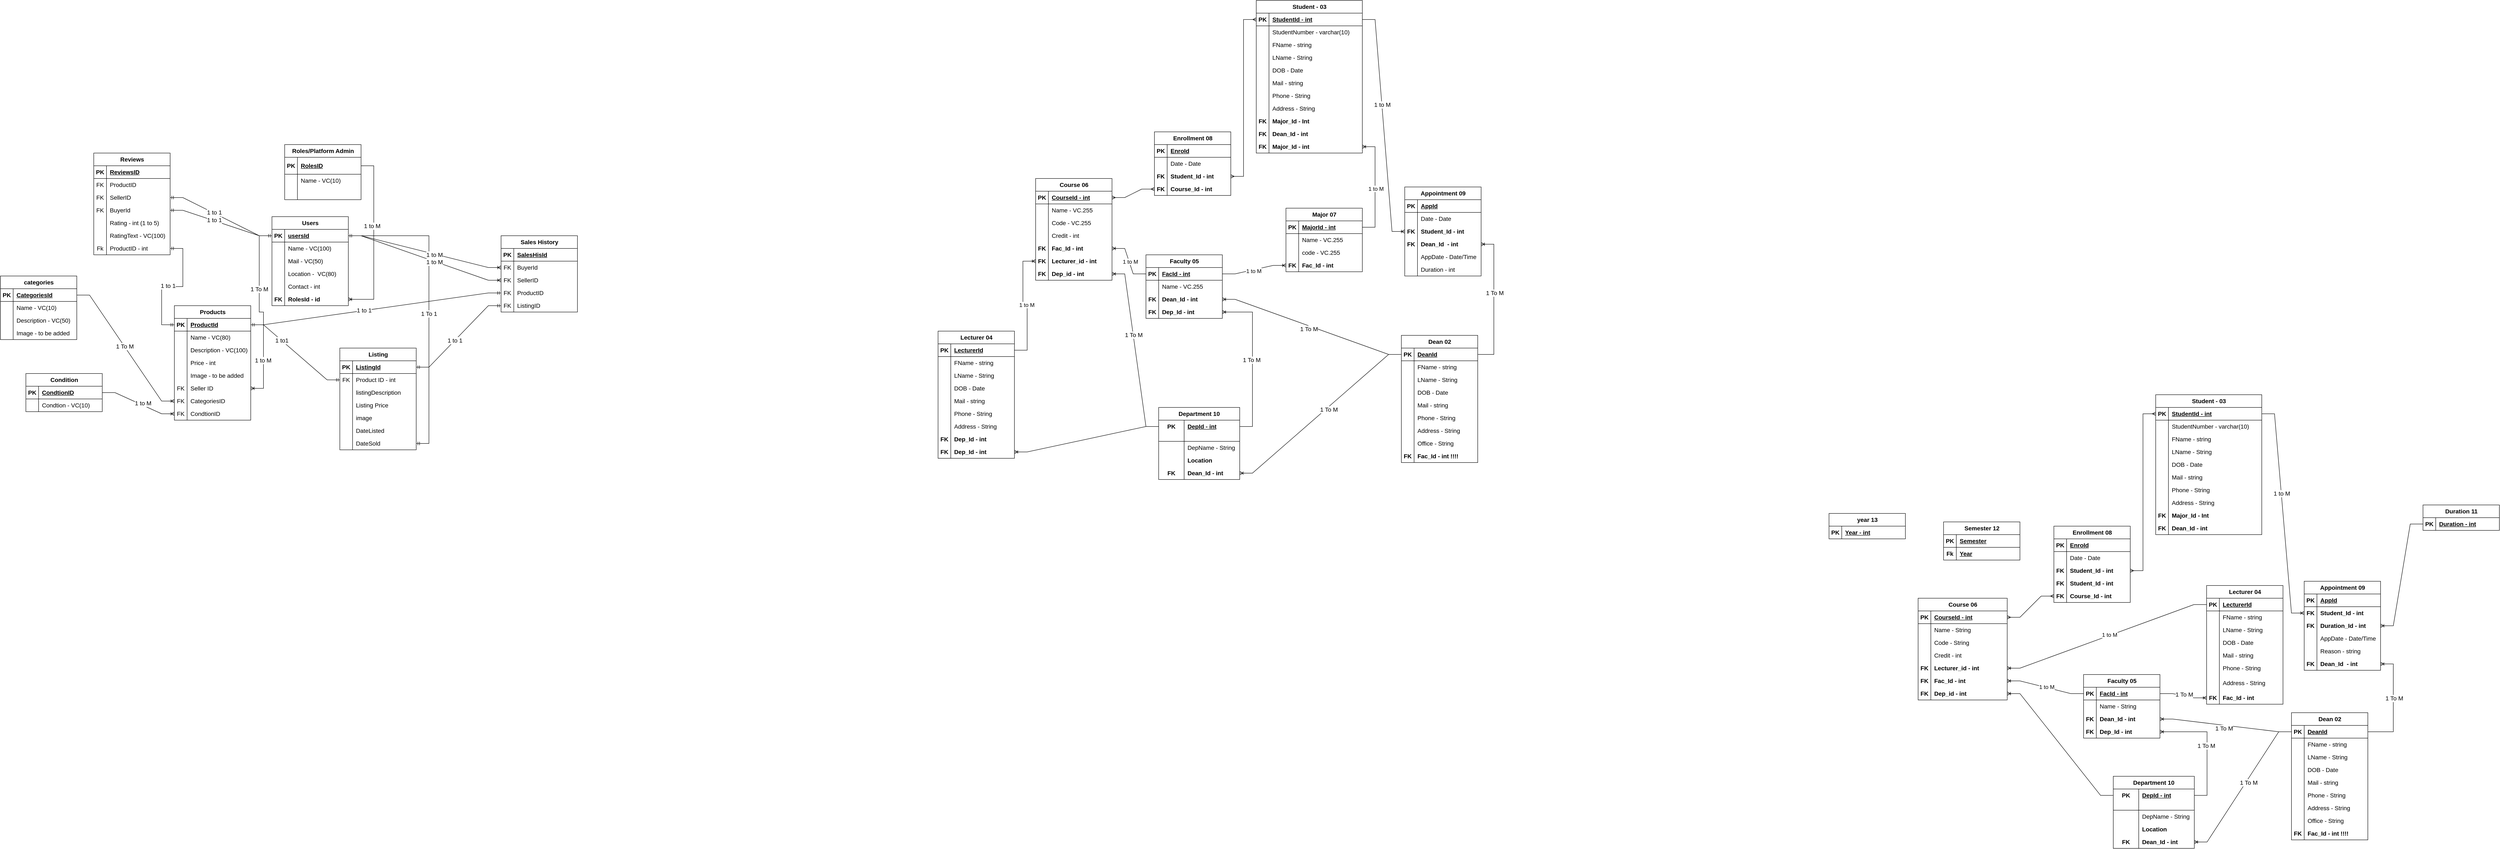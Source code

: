 <mxfile version="21.1.5" type="github">
  <diagram name="Page-1" id="yIQ34EnZDJSl39-8RyJc">
    <mxGraphModel dx="3523" dy="2017" grid="1" gridSize="10" guides="1" tooltips="1" connect="1" arrows="1" fold="1" page="1" pageScale="1" pageWidth="1100" pageHeight="850" background="none" math="0" shadow="0">
      <root>
        <mxCell id="0" />
        <mxCell id="1" parent="0" />
        <mxCell id="CM3SY56fpJn7Z1soldPd-5" value="Users" style="shape=table;startSize=30;container=1;collapsible=1;childLayout=tableLayout;fixedRows=1;rowLines=0;fontStyle=1;align=center;resizeLast=1;html=1;fontSize=14;" parent="1" vertex="1">
          <mxGeometry x="-1550" y="200" width="180" height="210" as="geometry" />
        </mxCell>
        <mxCell id="CM3SY56fpJn7Z1soldPd-6" value="" style="shape=tableRow;horizontal=0;startSize=0;swimlaneHead=0;swimlaneBody=0;fillColor=none;collapsible=0;dropTarget=0;points=[[0,0.5],[1,0.5]];portConstraint=eastwest;top=0;left=0;right=0;bottom=1;fontSize=14;" parent="CM3SY56fpJn7Z1soldPd-5" vertex="1">
          <mxGeometry y="30" width="180" height="30" as="geometry" />
        </mxCell>
        <mxCell id="CM3SY56fpJn7Z1soldPd-7" value="PK" style="shape=partialRectangle;connectable=0;fillColor=none;top=0;left=0;bottom=0;right=0;fontStyle=1;overflow=hidden;whiteSpace=wrap;html=1;fontSize=14;" parent="CM3SY56fpJn7Z1soldPd-6" vertex="1">
          <mxGeometry width="30" height="30" as="geometry">
            <mxRectangle width="30" height="30" as="alternateBounds" />
          </mxGeometry>
        </mxCell>
        <mxCell id="CM3SY56fpJn7Z1soldPd-8" value="usersId" style="shape=partialRectangle;connectable=0;fillColor=none;top=0;left=0;bottom=0;right=0;align=left;spacingLeft=6;fontStyle=5;overflow=hidden;whiteSpace=wrap;html=1;fontSize=14;" parent="CM3SY56fpJn7Z1soldPd-6" vertex="1">
          <mxGeometry x="30" width="150" height="30" as="geometry">
            <mxRectangle width="150" height="30" as="alternateBounds" />
          </mxGeometry>
        </mxCell>
        <mxCell id="CM3SY56fpJn7Z1soldPd-18" value="" style="shape=tableRow;horizontal=0;startSize=0;swimlaneHead=0;swimlaneBody=0;fillColor=none;collapsible=0;dropTarget=0;points=[[0,0.5],[1,0.5]];portConstraint=eastwest;top=0;left=0;right=0;bottom=0;fontSize=14;" parent="CM3SY56fpJn7Z1soldPd-5" vertex="1">
          <mxGeometry y="60" width="180" height="30" as="geometry" />
        </mxCell>
        <mxCell id="CM3SY56fpJn7Z1soldPd-19" value="" style="shape=partialRectangle;connectable=0;fillColor=none;top=0;left=0;bottom=0;right=0;editable=1;overflow=hidden;whiteSpace=wrap;html=1;fontSize=14;" parent="CM3SY56fpJn7Z1soldPd-18" vertex="1">
          <mxGeometry width="30" height="30" as="geometry">
            <mxRectangle width="30" height="30" as="alternateBounds" />
          </mxGeometry>
        </mxCell>
        <mxCell id="CM3SY56fpJn7Z1soldPd-20" value="Name - VC(100)" style="shape=partialRectangle;connectable=0;fillColor=none;top=0;left=0;bottom=0;right=0;align=left;spacingLeft=6;overflow=hidden;whiteSpace=wrap;html=1;fontSize=14;" parent="CM3SY56fpJn7Z1soldPd-18" vertex="1">
          <mxGeometry x="30" width="150" height="30" as="geometry">
            <mxRectangle width="150" height="30" as="alternateBounds" />
          </mxGeometry>
        </mxCell>
        <mxCell id="CM3SY56fpJn7Z1soldPd-129" value="" style="shape=tableRow;horizontal=0;startSize=0;swimlaneHead=0;swimlaneBody=0;fillColor=none;collapsible=0;dropTarget=0;points=[[0,0.5],[1,0.5]];portConstraint=eastwest;top=0;left=0;right=0;bottom=0;fontSize=14;" parent="CM3SY56fpJn7Z1soldPd-5" vertex="1">
          <mxGeometry y="90" width="180" height="30" as="geometry" />
        </mxCell>
        <mxCell id="CM3SY56fpJn7Z1soldPd-130" value="" style="shape=partialRectangle;connectable=0;fillColor=none;top=0;left=0;bottom=0;right=0;editable=1;overflow=hidden;whiteSpace=wrap;html=1;fontSize=14;" parent="CM3SY56fpJn7Z1soldPd-129" vertex="1">
          <mxGeometry width="30" height="30" as="geometry">
            <mxRectangle width="30" height="30" as="alternateBounds" />
          </mxGeometry>
        </mxCell>
        <mxCell id="CM3SY56fpJn7Z1soldPd-131" value="Mail - VC(50)" style="shape=partialRectangle;connectable=0;fillColor=none;top=0;left=0;bottom=0;right=0;align=left;spacingLeft=6;overflow=hidden;whiteSpace=wrap;html=1;fontSize=14;" parent="CM3SY56fpJn7Z1soldPd-129" vertex="1">
          <mxGeometry x="30" width="150" height="30" as="geometry">
            <mxRectangle width="150" height="30" as="alternateBounds" />
          </mxGeometry>
        </mxCell>
        <mxCell id="CM3SY56fpJn7Z1soldPd-135" value="" style="shape=tableRow;horizontal=0;startSize=0;swimlaneHead=0;swimlaneBody=0;fillColor=none;collapsible=0;dropTarget=0;points=[[0,0.5],[1,0.5]];portConstraint=eastwest;top=0;left=0;right=0;bottom=0;fontSize=14;" parent="CM3SY56fpJn7Z1soldPd-5" vertex="1">
          <mxGeometry y="120" width="180" height="30" as="geometry" />
        </mxCell>
        <mxCell id="CM3SY56fpJn7Z1soldPd-136" value="" style="shape=partialRectangle;connectable=0;fillColor=none;top=0;left=0;bottom=0;right=0;editable=1;overflow=hidden;whiteSpace=wrap;html=1;fontSize=14;" parent="CM3SY56fpJn7Z1soldPd-135" vertex="1">
          <mxGeometry width="30" height="30" as="geometry">
            <mxRectangle width="30" height="30" as="alternateBounds" />
          </mxGeometry>
        </mxCell>
        <mxCell id="CM3SY56fpJn7Z1soldPd-137" value="Location -&amp;nbsp; VC(80)" style="shape=partialRectangle;connectable=0;fillColor=none;top=0;left=0;bottom=0;right=0;align=left;spacingLeft=6;overflow=hidden;whiteSpace=wrap;html=1;fontSize=14;" parent="CM3SY56fpJn7Z1soldPd-135" vertex="1">
          <mxGeometry x="30" width="150" height="30" as="geometry">
            <mxRectangle width="150" height="30" as="alternateBounds" />
          </mxGeometry>
        </mxCell>
        <mxCell id="CM3SY56fpJn7Z1soldPd-138" value="" style="shape=tableRow;horizontal=0;startSize=0;swimlaneHead=0;swimlaneBody=0;fillColor=none;collapsible=0;dropTarget=0;points=[[0,0.5],[1,0.5]];portConstraint=eastwest;top=0;left=0;right=0;bottom=0;fontSize=14;" parent="CM3SY56fpJn7Z1soldPd-5" vertex="1">
          <mxGeometry y="150" width="180" height="30" as="geometry" />
        </mxCell>
        <mxCell id="CM3SY56fpJn7Z1soldPd-139" value="" style="shape=partialRectangle;connectable=0;fillColor=none;top=0;left=0;bottom=0;right=0;editable=1;overflow=hidden;whiteSpace=wrap;html=1;fontSize=14;" parent="CM3SY56fpJn7Z1soldPd-138" vertex="1">
          <mxGeometry width="30" height="30" as="geometry">
            <mxRectangle width="30" height="30" as="alternateBounds" />
          </mxGeometry>
        </mxCell>
        <mxCell id="CM3SY56fpJn7Z1soldPd-140" value="Contact - int" style="shape=partialRectangle;connectable=0;fillColor=none;top=0;left=0;bottom=0;right=0;align=left;spacingLeft=6;overflow=hidden;whiteSpace=wrap;html=1;fontSize=14;" parent="CM3SY56fpJn7Z1soldPd-138" vertex="1">
          <mxGeometry x="30" width="150" height="30" as="geometry">
            <mxRectangle width="150" height="30" as="alternateBounds" />
          </mxGeometry>
        </mxCell>
        <mxCell id="CM3SY56fpJn7Z1soldPd-132" value="" style="shape=tableRow;horizontal=0;startSize=0;swimlaneHead=0;swimlaneBody=0;fillColor=none;collapsible=0;dropTarget=0;points=[[0,0.5],[1,0.5]];portConstraint=eastwest;top=0;left=0;right=0;bottom=0;fontSize=14;" parent="CM3SY56fpJn7Z1soldPd-5" vertex="1">
          <mxGeometry y="180" width="180" height="30" as="geometry" />
        </mxCell>
        <mxCell id="CM3SY56fpJn7Z1soldPd-133" value="&lt;b&gt;FK&lt;/b&gt;" style="shape=partialRectangle;connectable=0;fillColor=none;top=0;left=0;bottom=0;right=0;editable=1;overflow=hidden;whiteSpace=wrap;html=1;fontSize=14;" parent="CM3SY56fpJn7Z1soldPd-132" vertex="1">
          <mxGeometry width="30" height="30" as="geometry">
            <mxRectangle width="30" height="30" as="alternateBounds" />
          </mxGeometry>
        </mxCell>
        <mxCell id="CM3SY56fpJn7Z1soldPd-134" value="&lt;b&gt;RolesId - id&lt;/b&gt;" style="shape=partialRectangle;connectable=0;fillColor=none;top=0;left=0;bottom=0;right=0;align=left;spacingLeft=6;overflow=hidden;whiteSpace=wrap;html=1;fontSize=14;" parent="CM3SY56fpJn7Z1soldPd-132" vertex="1">
          <mxGeometry x="30" width="150" height="30" as="geometry">
            <mxRectangle width="150" height="30" as="alternateBounds" />
          </mxGeometry>
        </mxCell>
        <mxCell id="CM3SY56fpJn7Z1soldPd-24" value="Products" style="shape=table;startSize=30;container=1;collapsible=1;childLayout=tableLayout;fixedRows=1;rowLines=0;fontStyle=1;align=center;resizeLast=1;html=1;fontSize=14;" parent="1" vertex="1">
          <mxGeometry x="-1780" y="410" width="180" height="270" as="geometry" />
        </mxCell>
        <mxCell id="CM3SY56fpJn7Z1soldPd-25" value="" style="shape=tableRow;horizontal=0;startSize=0;swimlaneHead=0;swimlaneBody=0;fillColor=none;collapsible=0;dropTarget=0;points=[[0,0.5],[1,0.5]];portConstraint=eastwest;top=0;left=0;right=0;bottom=1;fontSize=14;" parent="CM3SY56fpJn7Z1soldPd-24" vertex="1">
          <mxGeometry y="30" width="180" height="30" as="geometry" />
        </mxCell>
        <mxCell id="CM3SY56fpJn7Z1soldPd-26" value="PK" style="shape=partialRectangle;connectable=0;fillColor=none;top=0;left=0;bottom=0;right=0;fontStyle=1;overflow=hidden;whiteSpace=wrap;html=1;fontSize=14;" parent="CM3SY56fpJn7Z1soldPd-25" vertex="1">
          <mxGeometry width="30" height="30" as="geometry">
            <mxRectangle width="30" height="30" as="alternateBounds" />
          </mxGeometry>
        </mxCell>
        <mxCell id="CM3SY56fpJn7Z1soldPd-27" value="ProductId" style="shape=partialRectangle;connectable=0;fillColor=none;top=0;left=0;bottom=0;right=0;align=left;spacingLeft=6;fontStyle=5;overflow=hidden;whiteSpace=wrap;html=1;fontSize=14;" parent="CM3SY56fpJn7Z1soldPd-25" vertex="1">
          <mxGeometry x="30" width="150" height="30" as="geometry">
            <mxRectangle width="150" height="30" as="alternateBounds" />
          </mxGeometry>
        </mxCell>
        <mxCell id="CM3SY56fpJn7Z1soldPd-28" value="" style="shape=tableRow;horizontal=0;startSize=0;swimlaneHead=0;swimlaneBody=0;fillColor=none;collapsible=0;dropTarget=0;points=[[0,0.5],[1,0.5]];portConstraint=eastwest;top=0;left=0;right=0;bottom=0;fontSize=14;" parent="CM3SY56fpJn7Z1soldPd-24" vertex="1">
          <mxGeometry y="60" width="180" height="30" as="geometry" />
        </mxCell>
        <mxCell id="CM3SY56fpJn7Z1soldPd-29" value="" style="shape=partialRectangle;connectable=0;fillColor=none;top=0;left=0;bottom=0;right=0;editable=1;overflow=hidden;whiteSpace=wrap;html=1;fontSize=14;" parent="CM3SY56fpJn7Z1soldPd-28" vertex="1">
          <mxGeometry width="30" height="30" as="geometry">
            <mxRectangle width="30" height="30" as="alternateBounds" />
          </mxGeometry>
        </mxCell>
        <mxCell id="CM3SY56fpJn7Z1soldPd-30" value="Name - VC(80)" style="shape=partialRectangle;connectable=0;fillColor=none;top=0;left=0;bottom=0;right=0;align=left;spacingLeft=6;overflow=hidden;whiteSpace=wrap;html=1;fontSize=14;" parent="CM3SY56fpJn7Z1soldPd-28" vertex="1">
          <mxGeometry x="30" width="150" height="30" as="geometry">
            <mxRectangle width="150" height="30" as="alternateBounds" />
          </mxGeometry>
        </mxCell>
        <mxCell id="CM3SY56fpJn7Z1soldPd-141" value="" style="shape=tableRow;horizontal=0;startSize=0;swimlaneHead=0;swimlaneBody=0;fillColor=none;collapsible=0;dropTarget=0;points=[[0,0.5],[1,0.5]];portConstraint=eastwest;top=0;left=0;right=0;bottom=0;fontSize=14;" parent="CM3SY56fpJn7Z1soldPd-24" vertex="1">
          <mxGeometry y="90" width="180" height="30" as="geometry" />
        </mxCell>
        <mxCell id="CM3SY56fpJn7Z1soldPd-142" value="" style="shape=partialRectangle;connectable=0;fillColor=none;top=0;left=0;bottom=0;right=0;editable=1;overflow=hidden;whiteSpace=wrap;html=1;fontSize=14;" parent="CM3SY56fpJn7Z1soldPd-141" vertex="1">
          <mxGeometry width="30" height="30" as="geometry">
            <mxRectangle width="30" height="30" as="alternateBounds" />
          </mxGeometry>
        </mxCell>
        <mxCell id="CM3SY56fpJn7Z1soldPd-143" value="Description - VC(100)" style="shape=partialRectangle;connectable=0;fillColor=none;top=0;left=0;bottom=0;right=0;align=left;spacingLeft=6;overflow=hidden;whiteSpace=wrap;html=1;fontSize=14;" parent="CM3SY56fpJn7Z1soldPd-141" vertex="1">
          <mxGeometry x="30" width="150" height="30" as="geometry">
            <mxRectangle width="150" height="30" as="alternateBounds" />
          </mxGeometry>
        </mxCell>
        <mxCell id="CM3SY56fpJn7Z1soldPd-163" value="" style="shape=tableRow;horizontal=0;startSize=0;swimlaneHead=0;swimlaneBody=0;fillColor=none;collapsible=0;dropTarget=0;points=[[0,0.5],[1,0.5]];portConstraint=eastwest;top=0;left=0;right=0;bottom=0;fontSize=14;" parent="CM3SY56fpJn7Z1soldPd-24" vertex="1">
          <mxGeometry y="120" width="180" height="30" as="geometry" />
        </mxCell>
        <mxCell id="CM3SY56fpJn7Z1soldPd-164" value="" style="shape=partialRectangle;connectable=0;fillColor=none;top=0;left=0;bottom=0;right=0;editable=1;overflow=hidden;whiteSpace=wrap;html=1;fontSize=14;" parent="CM3SY56fpJn7Z1soldPd-163" vertex="1">
          <mxGeometry width="30" height="30" as="geometry">
            <mxRectangle width="30" height="30" as="alternateBounds" />
          </mxGeometry>
        </mxCell>
        <mxCell id="CM3SY56fpJn7Z1soldPd-165" value="Price - int" style="shape=partialRectangle;connectable=0;fillColor=none;top=0;left=0;bottom=0;right=0;align=left;spacingLeft=6;overflow=hidden;whiteSpace=wrap;html=1;fontSize=14;" parent="CM3SY56fpJn7Z1soldPd-163" vertex="1">
          <mxGeometry x="30" width="150" height="30" as="geometry">
            <mxRectangle width="150" height="30" as="alternateBounds" />
          </mxGeometry>
        </mxCell>
        <mxCell id="CM3SY56fpJn7Z1soldPd-166" value="" style="shape=tableRow;horizontal=0;startSize=0;swimlaneHead=0;swimlaneBody=0;fillColor=none;collapsible=0;dropTarget=0;points=[[0,0.5],[1,0.5]];portConstraint=eastwest;top=0;left=0;right=0;bottom=0;fontSize=14;" parent="CM3SY56fpJn7Z1soldPd-24" vertex="1">
          <mxGeometry y="150" width="180" height="30" as="geometry" />
        </mxCell>
        <mxCell id="CM3SY56fpJn7Z1soldPd-167" value="" style="shape=partialRectangle;connectable=0;fillColor=none;top=0;left=0;bottom=0;right=0;editable=1;overflow=hidden;whiteSpace=wrap;html=1;fontSize=14;" parent="CM3SY56fpJn7Z1soldPd-166" vertex="1">
          <mxGeometry width="30" height="30" as="geometry">
            <mxRectangle width="30" height="30" as="alternateBounds" />
          </mxGeometry>
        </mxCell>
        <mxCell id="CM3SY56fpJn7Z1soldPd-168" value="Image - to be added" style="shape=partialRectangle;connectable=0;fillColor=none;top=0;left=0;bottom=0;right=0;align=left;spacingLeft=6;overflow=hidden;whiteSpace=wrap;html=1;fontSize=14;" parent="CM3SY56fpJn7Z1soldPd-166" vertex="1">
          <mxGeometry x="30" width="150" height="30" as="geometry">
            <mxRectangle width="150" height="30" as="alternateBounds" />
          </mxGeometry>
        </mxCell>
        <mxCell id="CM3SY56fpJn7Z1soldPd-144" value="" style="shape=tableRow;horizontal=0;startSize=0;swimlaneHead=0;swimlaneBody=0;fillColor=none;collapsible=0;dropTarget=0;points=[[0,0.5],[1,0.5]];portConstraint=eastwest;top=0;left=0;right=0;bottom=0;fontSize=14;" parent="CM3SY56fpJn7Z1soldPd-24" vertex="1">
          <mxGeometry y="180" width="180" height="30" as="geometry" />
        </mxCell>
        <mxCell id="CM3SY56fpJn7Z1soldPd-145" value="FK" style="shape=partialRectangle;connectable=0;fillColor=none;top=0;left=0;bottom=0;right=0;editable=1;overflow=hidden;whiteSpace=wrap;html=1;fontSize=14;" parent="CM3SY56fpJn7Z1soldPd-144" vertex="1">
          <mxGeometry width="30" height="30" as="geometry">
            <mxRectangle width="30" height="30" as="alternateBounds" />
          </mxGeometry>
        </mxCell>
        <mxCell id="CM3SY56fpJn7Z1soldPd-146" value="Seller ID" style="shape=partialRectangle;connectable=0;fillColor=none;top=0;left=0;bottom=0;right=0;align=left;spacingLeft=6;overflow=hidden;whiteSpace=wrap;html=1;fontSize=14;" parent="CM3SY56fpJn7Z1soldPd-144" vertex="1">
          <mxGeometry x="30" width="150" height="30" as="geometry">
            <mxRectangle width="150" height="30" as="alternateBounds" />
          </mxGeometry>
        </mxCell>
        <mxCell id="CM3SY56fpJn7Z1soldPd-100" value="" style="shape=tableRow;horizontal=0;startSize=0;swimlaneHead=0;swimlaneBody=0;fillColor=none;collapsible=0;dropTarget=0;points=[[0,0.5],[1,0.5]];portConstraint=eastwest;top=0;left=0;right=0;bottom=0;fontSize=14;" parent="CM3SY56fpJn7Z1soldPd-24" vertex="1">
          <mxGeometry y="210" width="180" height="30" as="geometry" />
        </mxCell>
        <mxCell id="CM3SY56fpJn7Z1soldPd-101" value="FK" style="shape=partialRectangle;connectable=0;fillColor=none;top=0;left=0;bottom=0;right=0;editable=1;overflow=hidden;whiteSpace=wrap;html=1;fontSize=14;" parent="CM3SY56fpJn7Z1soldPd-100" vertex="1">
          <mxGeometry width="30" height="30" as="geometry">
            <mxRectangle width="30" height="30" as="alternateBounds" />
          </mxGeometry>
        </mxCell>
        <mxCell id="CM3SY56fpJn7Z1soldPd-102" value="CategoriesID" style="shape=partialRectangle;connectable=0;fillColor=none;top=0;left=0;bottom=0;right=0;align=left;spacingLeft=6;overflow=hidden;whiteSpace=wrap;html=1;fontSize=14;" parent="CM3SY56fpJn7Z1soldPd-100" vertex="1">
          <mxGeometry x="30" width="150" height="30" as="geometry">
            <mxRectangle width="150" height="30" as="alternateBounds" />
          </mxGeometry>
        </mxCell>
        <mxCell id="CM3SY56fpJn7Z1soldPd-157" value="" style="shape=tableRow;horizontal=0;startSize=0;swimlaneHead=0;swimlaneBody=0;fillColor=none;collapsible=0;dropTarget=0;points=[[0,0.5],[1,0.5]];portConstraint=eastwest;top=0;left=0;right=0;bottom=0;fontSize=14;" parent="CM3SY56fpJn7Z1soldPd-24" vertex="1">
          <mxGeometry y="240" width="180" height="30" as="geometry" />
        </mxCell>
        <mxCell id="CM3SY56fpJn7Z1soldPd-158" value="FK" style="shape=partialRectangle;connectable=0;fillColor=none;top=0;left=0;bottom=0;right=0;editable=1;overflow=hidden;whiteSpace=wrap;html=1;fontSize=14;" parent="CM3SY56fpJn7Z1soldPd-157" vertex="1">
          <mxGeometry width="30" height="30" as="geometry">
            <mxRectangle width="30" height="30" as="alternateBounds" />
          </mxGeometry>
        </mxCell>
        <mxCell id="CM3SY56fpJn7Z1soldPd-159" value="CondtionID" style="shape=partialRectangle;connectable=0;fillColor=none;top=0;left=0;bottom=0;right=0;align=left;spacingLeft=6;overflow=hidden;whiteSpace=wrap;html=1;fontSize=14;" parent="CM3SY56fpJn7Z1soldPd-157" vertex="1">
          <mxGeometry x="30" width="150" height="30" as="geometry">
            <mxRectangle width="150" height="30" as="alternateBounds" />
          </mxGeometry>
        </mxCell>
        <mxCell id="CM3SY56fpJn7Z1soldPd-38" value="Listing" style="shape=table;startSize=30;container=1;collapsible=1;childLayout=tableLayout;fixedRows=1;rowLines=0;fontStyle=1;align=center;resizeLast=1;html=1;fontSize=14;" parent="1" vertex="1">
          <mxGeometry x="-1390" y="510" width="180" height="240" as="geometry" />
        </mxCell>
        <mxCell id="CM3SY56fpJn7Z1soldPd-39" value="" style="shape=tableRow;horizontal=0;startSize=0;swimlaneHead=0;swimlaneBody=0;fillColor=none;collapsible=0;dropTarget=0;points=[[0,0.5],[1,0.5]];portConstraint=eastwest;top=0;left=0;right=0;bottom=1;fontSize=14;" parent="CM3SY56fpJn7Z1soldPd-38" vertex="1">
          <mxGeometry y="30" width="180" height="30" as="geometry" />
        </mxCell>
        <mxCell id="CM3SY56fpJn7Z1soldPd-40" value="PK" style="shape=partialRectangle;connectable=0;fillColor=none;top=0;left=0;bottom=0;right=0;fontStyle=1;overflow=hidden;whiteSpace=wrap;html=1;fontSize=14;" parent="CM3SY56fpJn7Z1soldPd-39" vertex="1">
          <mxGeometry width="30" height="30" as="geometry">
            <mxRectangle width="30" height="30" as="alternateBounds" />
          </mxGeometry>
        </mxCell>
        <mxCell id="CM3SY56fpJn7Z1soldPd-41" value="ListingId" style="shape=partialRectangle;connectable=0;fillColor=none;top=0;left=0;bottom=0;right=0;align=left;spacingLeft=6;fontStyle=5;overflow=hidden;whiteSpace=wrap;html=1;fontSize=14;" parent="CM3SY56fpJn7Z1soldPd-39" vertex="1">
          <mxGeometry x="30" width="150" height="30" as="geometry">
            <mxRectangle width="150" height="30" as="alternateBounds" />
          </mxGeometry>
        </mxCell>
        <mxCell id="CM3SY56fpJn7Z1soldPd-193" value="" style="shape=tableRow;horizontal=0;startSize=0;swimlaneHead=0;swimlaneBody=0;fillColor=none;collapsible=0;dropTarget=0;points=[[0,0.5],[1,0.5]];portConstraint=eastwest;top=0;left=0;right=0;bottom=0;fontSize=14;" parent="CM3SY56fpJn7Z1soldPd-38" vertex="1">
          <mxGeometry y="60" width="180" height="30" as="geometry" />
        </mxCell>
        <mxCell id="CM3SY56fpJn7Z1soldPd-194" value="FK" style="shape=partialRectangle;connectable=0;fillColor=none;top=0;left=0;bottom=0;right=0;editable=1;overflow=hidden;whiteSpace=wrap;html=1;fontSize=14;" parent="CM3SY56fpJn7Z1soldPd-193" vertex="1">
          <mxGeometry width="30" height="30" as="geometry">
            <mxRectangle width="30" height="30" as="alternateBounds" />
          </mxGeometry>
        </mxCell>
        <mxCell id="CM3SY56fpJn7Z1soldPd-195" value="Product ID - int" style="shape=partialRectangle;connectable=0;fillColor=none;top=0;left=0;bottom=0;right=0;align=left;spacingLeft=6;overflow=hidden;whiteSpace=wrap;html=1;fontSize=14;" parent="CM3SY56fpJn7Z1soldPd-193" vertex="1">
          <mxGeometry x="30" width="150" height="30" as="geometry">
            <mxRectangle width="150" height="30" as="alternateBounds" />
          </mxGeometry>
        </mxCell>
        <mxCell id="CM3SY56fpJn7Z1soldPd-196" value="" style="shape=tableRow;horizontal=0;startSize=0;swimlaneHead=0;swimlaneBody=0;fillColor=none;collapsible=0;dropTarget=0;points=[[0,0.5],[1,0.5]];portConstraint=eastwest;top=0;left=0;right=0;bottom=0;fontSize=14;" parent="CM3SY56fpJn7Z1soldPd-38" vertex="1">
          <mxGeometry y="90" width="180" height="30" as="geometry" />
        </mxCell>
        <mxCell id="CM3SY56fpJn7Z1soldPd-197" value="" style="shape=partialRectangle;connectable=0;fillColor=none;top=0;left=0;bottom=0;right=0;editable=1;overflow=hidden;whiteSpace=wrap;html=1;fontSize=14;" parent="CM3SY56fpJn7Z1soldPd-196" vertex="1">
          <mxGeometry width="30" height="30" as="geometry">
            <mxRectangle width="30" height="30" as="alternateBounds" />
          </mxGeometry>
        </mxCell>
        <mxCell id="CM3SY56fpJn7Z1soldPd-198" value="listingDescription" style="shape=partialRectangle;connectable=0;fillColor=none;top=0;left=0;bottom=0;right=0;align=left;spacingLeft=6;overflow=hidden;whiteSpace=wrap;html=1;fontSize=14;" parent="CM3SY56fpJn7Z1soldPd-196" vertex="1">
          <mxGeometry x="30" width="150" height="30" as="geometry">
            <mxRectangle width="150" height="30" as="alternateBounds" />
          </mxGeometry>
        </mxCell>
        <mxCell id="CM3SY56fpJn7Z1soldPd-199" value="" style="shape=tableRow;horizontal=0;startSize=0;swimlaneHead=0;swimlaneBody=0;fillColor=none;collapsible=0;dropTarget=0;points=[[0,0.5],[1,0.5]];portConstraint=eastwest;top=0;left=0;right=0;bottom=0;fontSize=14;" parent="CM3SY56fpJn7Z1soldPd-38" vertex="1">
          <mxGeometry y="120" width="180" height="30" as="geometry" />
        </mxCell>
        <mxCell id="CM3SY56fpJn7Z1soldPd-200" value="" style="shape=partialRectangle;connectable=0;fillColor=none;top=0;left=0;bottom=0;right=0;editable=1;overflow=hidden;whiteSpace=wrap;html=1;fontSize=14;" parent="CM3SY56fpJn7Z1soldPd-199" vertex="1">
          <mxGeometry width="30" height="30" as="geometry">
            <mxRectangle width="30" height="30" as="alternateBounds" />
          </mxGeometry>
        </mxCell>
        <mxCell id="CM3SY56fpJn7Z1soldPd-201" value="Listing Price" style="shape=partialRectangle;connectable=0;fillColor=none;top=0;left=0;bottom=0;right=0;align=left;spacingLeft=6;overflow=hidden;whiteSpace=wrap;html=1;fontSize=14;" parent="CM3SY56fpJn7Z1soldPd-199" vertex="1">
          <mxGeometry x="30" width="150" height="30" as="geometry">
            <mxRectangle width="150" height="30" as="alternateBounds" />
          </mxGeometry>
        </mxCell>
        <mxCell id="CM3SY56fpJn7Z1soldPd-202" value="" style="shape=tableRow;horizontal=0;startSize=0;swimlaneHead=0;swimlaneBody=0;fillColor=none;collapsible=0;dropTarget=0;points=[[0,0.5],[1,0.5]];portConstraint=eastwest;top=0;left=0;right=0;bottom=0;fontSize=14;" parent="CM3SY56fpJn7Z1soldPd-38" vertex="1">
          <mxGeometry y="150" width="180" height="30" as="geometry" />
        </mxCell>
        <mxCell id="CM3SY56fpJn7Z1soldPd-203" value="" style="shape=partialRectangle;connectable=0;fillColor=none;top=0;left=0;bottom=0;right=0;editable=1;overflow=hidden;whiteSpace=wrap;html=1;fontSize=14;" parent="CM3SY56fpJn7Z1soldPd-202" vertex="1">
          <mxGeometry width="30" height="30" as="geometry">
            <mxRectangle width="30" height="30" as="alternateBounds" />
          </mxGeometry>
        </mxCell>
        <mxCell id="CM3SY56fpJn7Z1soldPd-204" value="image" style="shape=partialRectangle;connectable=0;fillColor=none;top=0;left=0;bottom=0;right=0;align=left;spacingLeft=6;overflow=hidden;whiteSpace=wrap;html=1;fontSize=14;" parent="CM3SY56fpJn7Z1soldPd-202" vertex="1">
          <mxGeometry x="30" width="150" height="30" as="geometry">
            <mxRectangle width="150" height="30" as="alternateBounds" />
          </mxGeometry>
        </mxCell>
        <mxCell id="CM3SY56fpJn7Z1soldPd-205" value="" style="shape=tableRow;horizontal=0;startSize=0;swimlaneHead=0;swimlaneBody=0;fillColor=none;collapsible=0;dropTarget=0;points=[[0,0.5],[1,0.5]];portConstraint=eastwest;top=0;left=0;right=0;bottom=0;fontSize=14;" parent="CM3SY56fpJn7Z1soldPd-38" vertex="1">
          <mxGeometry y="180" width="180" height="30" as="geometry" />
        </mxCell>
        <mxCell id="CM3SY56fpJn7Z1soldPd-206" value="" style="shape=partialRectangle;connectable=0;fillColor=none;top=0;left=0;bottom=0;right=0;editable=1;overflow=hidden;whiteSpace=wrap;html=1;fontSize=14;" parent="CM3SY56fpJn7Z1soldPd-205" vertex="1">
          <mxGeometry width="30" height="30" as="geometry">
            <mxRectangle width="30" height="30" as="alternateBounds" />
          </mxGeometry>
        </mxCell>
        <mxCell id="CM3SY56fpJn7Z1soldPd-207" value="DateListed" style="shape=partialRectangle;connectable=0;fillColor=none;top=0;left=0;bottom=0;right=0;align=left;spacingLeft=6;overflow=hidden;whiteSpace=wrap;html=1;fontSize=14;" parent="CM3SY56fpJn7Z1soldPd-205" vertex="1">
          <mxGeometry x="30" width="150" height="30" as="geometry">
            <mxRectangle width="150" height="30" as="alternateBounds" />
          </mxGeometry>
        </mxCell>
        <mxCell id="CM3SY56fpJn7Z1soldPd-84" value="" style="shape=tableRow;horizontal=0;startSize=0;swimlaneHead=0;swimlaneBody=0;fillColor=none;collapsible=0;dropTarget=0;points=[[0,0.5],[1,0.5]];portConstraint=eastwest;top=0;left=0;right=0;bottom=0;fontSize=14;" parent="CM3SY56fpJn7Z1soldPd-38" vertex="1">
          <mxGeometry y="210" width="180" height="30" as="geometry" />
        </mxCell>
        <mxCell id="CM3SY56fpJn7Z1soldPd-85" value="" style="shape=partialRectangle;connectable=0;fillColor=none;top=0;left=0;bottom=0;right=0;editable=1;overflow=hidden;whiteSpace=wrap;html=1;fontSize=14;" parent="CM3SY56fpJn7Z1soldPd-84" vertex="1">
          <mxGeometry width="30" height="30" as="geometry">
            <mxRectangle width="30" height="30" as="alternateBounds" />
          </mxGeometry>
        </mxCell>
        <mxCell id="CM3SY56fpJn7Z1soldPd-86" value="DateSold" style="shape=partialRectangle;connectable=0;fillColor=none;top=0;left=0;bottom=0;right=0;align=left;spacingLeft=6;overflow=hidden;whiteSpace=wrap;html=1;fontSize=14;" parent="CM3SY56fpJn7Z1soldPd-84" vertex="1">
          <mxGeometry x="30" width="150" height="30" as="geometry">
            <mxRectangle width="150" height="30" as="alternateBounds" />
          </mxGeometry>
        </mxCell>
        <mxCell id="CM3SY56fpJn7Z1soldPd-45" value="Reviews" style="shape=table;startSize=30;container=1;collapsible=1;childLayout=tableLayout;fixedRows=1;rowLines=0;fontStyle=1;align=center;resizeLast=1;html=1;fontSize=14;" parent="1" vertex="1">
          <mxGeometry x="-1970" y="50" width="180" height="240" as="geometry" />
        </mxCell>
        <mxCell id="CM3SY56fpJn7Z1soldPd-46" value="" style="shape=tableRow;horizontal=0;startSize=0;swimlaneHead=0;swimlaneBody=0;fillColor=none;collapsible=0;dropTarget=0;points=[[0,0.5],[1,0.5]];portConstraint=eastwest;top=0;left=0;right=0;bottom=1;fontSize=14;" parent="CM3SY56fpJn7Z1soldPd-45" vertex="1">
          <mxGeometry y="30" width="180" height="30" as="geometry" />
        </mxCell>
        <mxCell id="CM3SY56fpJn7Z1soldPd-47" value="PK" style="shape=partialRectangle;connectable=0;fillColor=none;top=0;left=0;bottom=0;right=0;fontStyle=1;overflow=hidden;whiteSpace=wrap;html=1;fontSize=14;" parent="CM3SY56fpJn7Z1soldPd-46" vertex="1">
          <mxGeometry width="30" height="30" as="geometry">
            <mxRectangle width="30" height="30" as="alternateBounds" />
          </mxGeometry>
        </mxCell>
        <mxCell id="CM3SY56fpJn7Z1soldPd-48" value="ReviewsID" style="shape=partialRectangle;connectable=0;fillColor=none;top=0;left=0;bottom=0;right=0;align=left;spacingLeft=6;fontStyle=5;overflow=hidden;whiteSpace=wrap;html=1;fontSize=14;" parent="CM3SY56fpJn7Z1soldPd-46" vertex="1">
          <mxGeometry x="30" width="150" height="30" as="geometry">
            <mxRectangle width="150" height="30" as="alternateBounds" />
          </mxGeometry>
        </mxCell>
        <mxCell id="CM3SY56fpJn7Z1soldPd-49" value="" style="shape=tableRow;horizontal=0;startSize=0;swimlaneHead=0;swimlaneBody=0;fillColor=none;collapsible=0;dropTarget=0;points=[[0,0.5],[1,0.5]];portConstraint=eastwest;top=0;left=0;right=0;bottom=0;fontSize=14;" parent="CM3SY56fpJn7Z1soldPd-45" vertex="1">
          <mxGeometry y="60" width="180" height="30" as="geometry" />
        </mxCell>
        <mxCell id="CM3SY56fpJn7Z1soldPd-50" value="FK" style="shape=partialRectangle;connectable=0;fillColor=none;top=0;left=0;bottom=0;right=0;editable=1;overflow=hidden;whiteSpace=wrap;html=1;fontSize=14;" parent="CM3SY56fpJn7Z1soldPd-49" vertex="1">
          <mxGeometry width="30" height="30" as="geometry">
            <mxRectangle width="30" height="30" as="alternateBounds" />
          </mxGeometry>
        </mxCell>
        <mxCell id="CM3SY56fpJn7Z1soldPd-51" value="ProductID" style="shape=partialRectangle;connectable=0;fillColor=none;top=0;left=0;bottom=0;right=0;align=left;spacingLeft=6;overflow=hidden;whiteSpace=wrap;html=1;fontSize=14;" parent="CM3SY56fpJn7Z1soldPd-49" vertex="1">
          <mxGeometry x="30" width="150" height="30" as="geometry">
            <mxRectangle width="150" height="30" as="alternateBounds" />
          </mxGeometry>
        </mxCell>
        <mxCell id="CM3SY56fpJn7Z1soldPd-52" value="" style="shape=tableRow;horizontal=0;startSize=0;swimlaneHead=0;swimlaneBody=0;fillColor=none;collapsible=0;dropTarget=0;points=[[0,0.5],[1,0.5]];portConstraint=eastwest;top=0;left=0;right=0;bottom=0;fontSize=14;" parent="CM3SY56fpJn7Z1soldPd-45" vertex="1">
          <mxGeometry y="90" width="180" height="30" as="geometry" />
        </mxCell>
        <mxCell id="CM3SY56fpJn7Z1soldPd-53" value="FK" style="shape=partialRectangle;connectable=0;fillColor=none;top=0;left=0;bottom=0;right=0;editable=1;overflow=hidden;whiteSpace=wrap;html=1;fontSize=14;" parent="CM3SY56fpJn7Z1soldPd-52" vertex="1">
          <mxGeometry width="30" height="30" as="geometry">
            <mxRectangle width="30" height="30" as="alternateBounds" />
          </mxGeometry>
        </mxCell>
        <mxCell id="CM3SY56fpJn7Z1soldPd-54" value="SellerID" style="shape=partialRectangle;connectable=0;fillColor=none;top=0;left=0;bottom=0;right=0;align=left;spacingLeft=6;overflow=hidden;whiteSpace=wrap;html=1;fontSize=14;" parent="CM3SY56fpJn7Z1soldPd-52" vertex="1">
          <mxGeometry x="30" width="150" height="30" as="geometry">
            <mxRectangle width="150" height="30" as="alternateBounds" />
          </mxGeometry>
        </mxCell>
        <mxCell id="CM3SY56fpJn7Z1soldPd-87" value="" style="shape=tableRow;horizontal=0;startSize=0;swimlaneHead=0;swimlaneBody=0;fillColor=none;collapsible=0;dropTarget=0;points=[[0,0.5],[1,0.5]];portConstraint=eastwest;top=0;left=0;right=0;bottom=0;fontSize=14;" parent="CM3SY56fpJn7Z1soldPd-45" vertex="1">
          <mxGeometry y="120" width="180" height="30" as="geometry" />
        </mxCell>
        <mxCell id="CM3SY56fpJn7Z1soldPd-88" value="FK" style="shape=partialRectangle;connectable=0;fillColor=none;top=0;left=0;bottom=0;right=0;editable=1;overflow=hidden;whiteSpace=wrap;html=1;fontSize=14;" parent="CM3SY56fpJn7Z1soldPd-87" vertex="1">
          <mxGeometry width="30" height="30" as="geometry">
            <mxRectangle width="30" height="30" as="alternateBounds" />
          </mxGeometry>
        </mxCell>
        <mxCell id="CM3SY56fpJn7Z1soldPd-89" value="BuyerId" style="shape=partialRectangle;connectable=0;fillColor=none;top=0;left=0;bottom=0;right=0;align=left;spacingLeft=6;overflow=hidden;whiteSpace=wrap;html=1;fontSize=14;" parent="CM3SY56fpJn7Z1soldPd-87" vertex="1">
          <mxGeometry x="30" width="150" height="30" as="geometry">
            <mxRectangle width="150" height="30" as="alternateBounds" />
          </mxGeometry>
        </mxCell>
        <mxCell id="CM3SY56fpJn7Z1soldPd-210" value="" style="shape=tableRow;horizontal=0;startSize=0;swimlaneHead=0;swimlaneBody=0;fillColor=none;collapsible=0;dropTarget=0;points=[[0,0.5],[1,0.5]];portConstraint=eastwest;top=0;left=0;right=0;bottom=0;fontSize=14;" parent="CM3SY56fpJn7Z1soldPd-45" vertex="1">
          <mxGeometry y="150" width="180" height="30" as="geometry" />
        </mxCell>
        <mxCell id="CM3SY56fpJn7Z1soldPd-211" value="" style="shape=partialRectangle;connectable=0;fillColor=none;top=0;left=0;bottom=0;right=0;editable=1;overflow=hidden;whiteSpace=wrap;html=1;fontSize=14;" parent="CM3SY56fpJn7Z1soldPd-210" vertex="1">
          <mxGeometry width="30" height="30" as="geometry">
            <mxRectangle width="30" height="30" as="alternateBounds" />
          </mxGeometry>
        </mxCell>
        <mxCell id="CM3SY56fpJn7Z1soldPd-212" value="Rating - int (1 to 5)" style="shape=partialRectangle;connectable=0;fillColor=none;top=0;left=0;bottom=0;right=0;align=left;spacingLeft=6;overflow=hidden;whiteSpace=wrap;html=1;fontSize=14;" parent="CM3SY56fpJn7Z1soldPd-210" vertex="1">
          <mxGeometry x="30" width="150" height="30" as="geometry">
            <mxRectangle width="150" height="30" as="alternateBounds" />
          </mxGeometry>
        </mxCell>
        <mxCell id="CM3SY56fpJn7Z1soldPd-213" value="" style="shape=tableRow;horizontal=0;startSize=0;swimlaneHead=0;swimlaneBody=0;fillColor=none;collapsible=0;dropTarget=0;points=[[0,0.5],[1,0.5]];portConstraint=eastwest;top=0;left=0;right=0;bottom=0;fontSize=14;" parent="CM3SY56fpJn7Z1soldPd-45" vertex="1">
          <mxGeometry y="180" width="180" height="30" as="geometry" />
        </mxCell>
        <mxCell id="CM3SY56fpJn7Z1soldPd-214" value="" style="shape=partialRectangle;connectable=0;fillColor=none;top=0;left=0;bottom=0;right=0;editable=1;overflow=hidden;whiteSpace=wrap;html=1;fontSize=14;" parent="CM3SY56fpJn7Z1soldPd-213" vertex="1">
          <mxGeometry width="30" height="30" as="geometry">
            <mxRectangle width="30" height="30" as="alternateBounds" />
          </mxGeometry>
        </mxCell>
        <mxCell id="CM3SY56fpJn7Z1soldPd-215" value="RatingText - VC(100)" style="shape=partialRectangle;connectable=0;fillColor=none;top=0;left=0;bottom=0;right=0;align=left;spacingLeft=6;overflow=hidden;whiteSpace=wrap;html=1;fontSize=14;" parent="CM3SY56fpJn7Z1soldPd-213" vertex="1">
          <mxGeometry x="30" width="150" height="30" as="geometry">
            <mxRectangle width="150" height="30" as="alternateBounds" />
          </mxGeometry>
        </mxCell>
        <mxCell id="ViLllfKRS_G_p1Lc-L2j-1" value="" style="shape=tableRow;horizontal=0;startSize=0;swimlaneHead=0;swimlaneBody=0;fillColor=none;collapsible=0;dropTarget=0;points=[[0,0.5],[1,0.5]];portConstraint=eastwest;top=0;left=0;right=0;bottom=0;fontSize=14;" parent="CM3SY56fpJn7Z1soldPd-45" vertex="1">
          <mxGeometry y="210" width="180" height="30" as="geometry" />
        </mxCell>
        <mxCell id="ViLllfKRS_G_p1Lc-L2j-2" value="Fk" style="shape=partialRectangle;connectable=0;fillColor=none;top=0;left=0;bottom=0;right=0;editable=1;overflow=hidden;whiteSpace=wrap;html=1;fontSize=14;" parent="ViLllfKRS_G_p1Lc-L2j-1" vertex="1">
          <mxGeometry width="30" height="30" as="geometry">
            <mxRectangle width="30" height="30" as="alternateBounds" />
          </mxGeometry>
        </mxCell>
        <mxCell id="ViLllfKRS_G_p1Lc-L2j-3" value="ProductID - int" style="shape=partialRectangle;connectable=0;fillColor=none;top=0;left=0;bottom=0;right=0;align=left;spacingLeft=6;overflow=hidden;whiteSpace=wrap;html=1;fontSize=14;" parent="ViLllfKRS_G_p1Lc-L2j-1" vertex="1">
          <mxGeometry x="30" width="150" height="30" as="geometry">
            <mxRectangle width="150" height="30" as="alternateBounds" />
          </mxGeometry>
        </mxCell>
        <mxCell id="CM3SY56fpJn7Z1soldPd-55" value="Roles/Platform Admin" style="shape=table;startSize=30;container=1;collapsible=1;childLayout=tableLayout;fixedRows=1;rowLines=0;fontStyle=1;align=center;resizeLast=1;html=1;fontSize=14;" parent="1" vertex="1">
          <mxGeometry x="-1520" y="30" width="180" height="130.0" as="geometry" />
        </mxCell>
        <mxCell id="CM3SY56fpJn7Z1soldPd-56" value="" style="shape=tableRow;horizontal=0;startSize=0;swimlaneHead=0;swimlaneBody=0;fillColor=none;collapsible=0;dropTarget=0;points=[[0,0.5],[1,0.5]];portConstraint=eastwest;top=0;left=0;right=0;bottom=1;fontSize=14;" parent="CM3SY56fpJn7Z1soldPd-55" vertex="1">
          <mxGeometry y="30" width="180" height="40" as="geometry" />
        </mxCell>
        <mxCell id="CM3SY56fpJn7Z1soldPd-57" value="PK" style="shape=partialRectangle;connectable=0;fillColor=none;top=0;left=0;bottom=0;right=0;fontStyle=1;overflow=hidden;whiteSpace=wrap;html=1;fontSize=14;" parent="CM3SY56fpJn7Z1soldPd-56" vertex="1">
          <mxGeometry width="30" height="40" as="geometry">
            <mxRectangle width="30" height="40" as="alternateBounds" />
          </mxGeometry>
        </mxCell>
        <mxCell id="CM3SY56fpJn7Z1soldPd-58" value="RolesID" style="shape=partialRectangle;connectable=0;fillColor=none;top=0;left=0;bottom=0;right=0;align=left;spacingLeft=6;fontStyle=5;overflow=hidden;whiteSpace=wrap;html=1;fontSize=14;" parent="CM3SY56fpJn7Z1soldPd-56" vertex="1">
          <mxGeometry x="30" width="150" height="40" as="geometry">
            <mxRectangle width="150" height="40" as="alternateBounds" />
          </mxGeometry>
        </mxCell>
        <mxCell id="CM3SY56fpJn7Z1soldPd-59" value="" style="shape=tableRow;horizontal=0;startSize=0;swimlaneHead=0;swimlaneBody=0;fillColor=none;collapsible=0;dropTarget=0;points=[[0,0.5],[1,0.5]];portConstraint=eastwest;top=0;left=0;right=0;bottom=0;fontSize=14;" parent="CM3SY56fpJn7Z1soldPd-55" vertex="1">
          <mxGeometry y="70" width="180" height="30" as="geometry" />
        </mxCell>
        <mxCell id="CM3SY56fpJn7Z1soldPd-60" value="" style="shape=partialRectangle;connectable=0;fillColor=none;top=0;left=0;bottom=0;right=0;editable=1;overflow=hidden;whiteSpace=wrap;html=1;fontSize=14;" parent="CM3SY56fpJn7Z1soldPd-59" vertex="1">
          <mxGeometry width="30" height="30" as="geometry">
            <mxRectangle width="30" height="30" as="alternateBounds" />
          </mxGeometry>
        </mxCell>
        <mxCell id="CM3SY56fpJn7Z1soldPd-61" value="Name - VC(10)" style="shape=partialRectangle;connectable=0;fillColor=none;top=0;left=0;bottom=0;right=0;align=left;spacingLeft=6;overflow=hidden;whiteSpace=wrap;html=1;fontSize=14;" parent="CM3SY56fpJn7Z1soldPd-59" vertex="1">
          <mxGeometry x="30" width="150" height="30" as="geometry">
            <mxRectangle width="150" height="30" as="alternateBounds" />
          </mxGeometry>
        </mxCell>
        <mxCell id="CM3SY56fpJn7Z1soldPd-62" value="" style="shape=tableRow;horizontal=0;startSize=0;swimlaneHead=0;swimlaneBody=0;fillColor=none;collapsible=0;dropTarget=0;points=[[0,0.5],[1,0.5]];portConstraint=eastwest;top=0;left=0;right=0;bottom=0;fontSize=14;" parent="CM3SY56fpJn7Z1soldPd-55" vertex="1">
          <mxGeometry y="100" width="180" height="30" as="geometry" />
        </mxCell>
        <mxCell id="CM3SY56fpJn7Z1soldPd-63" value="" style="shape=partialRectangle;connectable=0;fillColor=none;top=0;left=0;bottom=0;right=0;editable=1;overflow=hidden;whiteSpace=wrap;html=1;fontSize=14;" parent="CM3SY56fpJn7Z1soldPd-62" vertex="1">
          <mxGeometry width="30" height="30" as="geometry">
            <mxRectangle width="30" height="30" as="alternateBounds" />
          </mxGeometry>
        </mxCell>
        <mxCell id="CM3SY56fpJn7Z1soldPd-64" value="" style="shape=partialRectangle;connectable=0;fillColor=none;top=0;left=0;bottom=0;right=0;align=left;spacingLeft=6;overflow=hidden;whiteSpace=wrap;html=1;fontSize=14;" parent="CM3SY56fpJn7Z1soldPd-62" vertex="1">
          <mxGeometry x="30" width="150" height="30" as="geometry">
            <mxRectangle width="150" height="30" as="alternateBounds" />
          </mxGeometry>
        </mxCell>
        <mxCell id="CM3SY56fpJn7Z1soldPd-74" value="Sales History" style="shape=table;startSize=30;container=1;collapsible=1;childLayout=tableLayout;fixedRows=1;rowLines=0;fontStyle=1;align=center;resizeLast=1;html=1;fontSize=14;" parent="1" vertex="1">
          <mxGeometry x="-1010" y="245" width="180" height="180" as="geometry" />
        </mxCell>
        <mxCell id="CM3SY56fpJn7Z1soldPd-75" value="" style="shape=tableRow;horizontal=0;startSize=0;swimlaneHead=0;swimlaneBody=0;fillColor=none;collapsible=0;dropTarget=0;points=[[0,0.5],[1,0.5]];portConstraint=eastwest;top=0;left=0;right=0;bottom=1;fontSize=14;" parent="CM3SY56fpJn7Z1soldPd-74" vertex="1">
          <mxGeometry y="30" width="180" height="30" as="geometry" />
        </mxCell>
        <mxCell id="CM3SY56fpJn7Z1soldPd-76" value="PK" style="shape=partialRectangle;connectable=0;fillColor=none;top=0;left=0;bottom=0;right=0;fontStyle=1;overflow=hidden;whiteSpace=wrap;html=1;fontSize=14;" parent="CM3SY56fpJn7Z1soldPd-75" vertex="1">
          <mxGeometry width="30" height="30" as="geometry">
            <mxRectangle width="30" height="30" as="alternateBounds" />
          </mxGeometry>
        </mxCell>
        <mxCell id="CM3SY56fpJn7Z1soldPd-77" value="SalesHisId" style="shape=partialRectangle;connectable=0;fillColor=none;top=0;left=0;bottom=0;right=0;align=left;spacingLeft=6;fontStyle=5;overflow=hidden;whiteSpace=wrap;html=1;fontSize=14;" parent="CM3SY56fpJn7Z1soldPd-75" vertex="1">
          <mxGeometry x="30" width="150" height="30" as="geometry">
            <mxRectangle width="150" height="30" as="alternateBounds" />
          </mxGeometry>
        </mxCell>
        <mxCell id="CM3SY56fpJn7Z1soldPd-78" value="" style="shape=tableRow;horizontal=0;startSize=0;swimlaneHead=0;swimlaneBody=0;fillColor=none;collapsible=0;dropTarget=0;points=[[0,0.5],[1,0.5]];portConstraint=eastwest;top=0;left=0;right=0;bottom=0;fontSize=14;" parent="CM3SY56fpJn7Z1soldPd-74" vertex="1">
          <mxGeometry y="60" width="180" height="30" as="geometry" />
        </mxCell>
        <mxCell id="CM3SY56fpJn7Z1soldPd-79" value="FK" style="shape=partialRectangle;connectable=0;fillColor=none;top=0;left=0;bottom=0;right=0;editable=1;overflow=hidden;whiteSpace=wrap;html=1;fontSize=14;" parent="CM3SY56fpJn7Z1soldPd-78" vertex="1">
          <mxGeometry width="30" height="30" as="geometry">
            <mxRectangle width="30" height="30" as="alternateBounds" />
          </mxGeometry>
        </mxCell>
        <mxCell id="CM3SY56fpJn7Z1soldPd-80" value="BuyerId" style="shape=partialRectangle;connectable=0;fillColor=none;top=0;left=0;bottom=0;right=0;align=left;spacingLeft=6;overflow=hidden;whiteSpace=wrap;html=1;fontSize=14;" parent="CM3SY56fpJn7Z1soldPd-78" vertex="1">
          <mxGeometry x="30" width="150" height="30" as="geometry">
            <mxRectangle width="150" height="30" as="alternateBounds" />
          </mxGeometry>
        </mxCell>
        <mxCell id="CM3SY56fpJn7Z1soldPd-81" value="" style="shape=tableRow;horizontal=0;startSize=0;swimlaneHead=0;swimlaneBody=0;fillColor=none;collapsible=0;dropTarget=0;points=[[0,0.5],[1,0.5]];portConstraint=eastwest;top=0;left=0;right=0;bottom=0;fontSize=14;" parent="CM3SY56fpJn7Z1soldPd-74" vertex="1">
          <mxGeometry y="90" width="180" height="30" as="geometry" />
        </mxCell>
        <mxCell id="CM3SY56fpJn7Z1soldPd-82" value="FK" style="shape=partialRectangle;connectable=0;fillColor=none;top=0;left=0;bottom=0;right=0;editable=1;overflow=hidden;whiteSpace=wrap;html=1;fontSize=14;" parent="CM3SY56fpJn7Z1soldPd-81" vertex="1">
          <mxGeometry width="30" height="30" as="geometry">
            <mxRectangle width="30" height="30" as="alternateBounds" />
          </mxGeometry>
        </mxCell>
        <mxCell id="CM3SY56fpJn7Z1soldPd-83" value="SellerID" style="shape=partialRectangle;connectable=0;fillColor=none;top=0;left=0;bottom=0;right=0;align=left;spacingLeft=6;overflow=hidden;whiteSpace=wrap;html=1;fontSize=14;" parent="CM3SY56fpJn7Z1soldPd-81" vertex="1">
          <mxGeometry x="30" width="150" height="30" as="geometry">
            <mxRectangle width="150" height="30" as="alternateBounds" />
          </mxGeometry>
        </mxCell>
        <mxCell id="CM3SY56fpJn7Z1soldPd-90" value="" style="shape=tableRow;horizontal=0;startSize=0;swimlaneHead=0;swimlaneBody=0;fillColor=none;collapsible=0;dropTarget=0;points=[[0,0.5],[1,0.5]];portConstraint=eastwest;top=0;left=0;right=0;bottom=0;fontSize=14;" parent="CM3SY56fpJn7Z1soldPd-74" vertex="1">
          <mxGeometry y="120" width="180" height="30" as="geometry" />
        </mxCell>
        <mxCell id="CM3SY56fpJn7Z1soldPd-91" value="FK" style="shape=partialRectangle;connectable=0;fillColor=none;top=0;left=0;bottom=0;right=0;editable=1;overflow=hidden;whiteSpace=wrap;html=1;fontSize=14;" parent="CM3SY56fpJn7Z1soldPd-90" vertex="1">
          <mxGeometry width="30" height="30" as="geometry">
            <mxRectangle width="30" height="30" as="alternateBounds" />
          </mxGeometry>
        </mxCell>
        <mxCell id="CM3SY56fpJn7Z1soldPd-92" value="ProductID" style="shape=partialRectangle;connectable=0;fillColor=none;top=0;left=0;bottom=0;right=0;align=left;spacingLeft=6;overflow=hidden;whiteSpace=wrap;html=1;fontSize=14;" parent="CM3SY56fpJn7Z1soldPd-90" vertex="1">
          <mxGeometry x="30" width="150" height="30" as="geometry">
            <mxRectangle width="150" height="30" as="alternateBounds" />
          </mxGeometry>
        </mxCell>
        <mxCell id="CM3SY56fpJn7Z1soldPd-94" value="" style="shape=tableRow;horizontal=0;startSize=0;swimlaneHead=0;swimlaneBody=0;fillColor=none;collapsible=0;dropTarget=0;points=[[0,0.5],[1,0.5]];portConstraint=eastwest;top=0;left=0;right=0;bottom=0;fontSize=14;" parent="CM3SY56fpJn7Z1soldPd-74" vertex="1">
          <mxGeometry y="150" width="180" height="30" as="geometry" />
        </mxCell>
        <mxCell id="CM3SY56fpJn7Z1soldPd-95" value="FK" style="shape=partialRectangle;connectable=0;fillColor=none;top=0;left=0;bottom=0;right=0;editable=1;overflow=hidden;whiteSpace=wrap;html=1;fontSize=14;" parent="CM3SY56fpJn7Z1soldPd-94" vertex="1">
          <mxGeometry width="30" height="30" as="geometry">
            <mxRectangle width="30" height="30" as="alternateBounds" />
          </mxGeometry>
        </mxCell>
        <mxCell id="CM3SY56fpJn7Z1soldPd-96" value="ListingID" style="shape=partialRectangle;connectable=0;fillColor=none;top=0;left=0;bottom=0;right=0;align=left;spacingLeft=6;overflow=hidden;whiteSpace=wrap;html=1;fontSize=14;" parent="CM3SY56fpJn7Z1soldPd-94" vertex="1">
          <mxGeometry x="30" width="150" height="30" as="geometry">
            <mxRectangle width="150" height="30" as="alternateBounds" />
          </mxGeometry>
        </mxCell>
        <mxCell id="CM3SY56fpJn7Z1soldPd-97" value="" style="edgeStyle=entityRelationEdgeStyle;fontSize=12;html=1;endArrow=ERoneToMany;rounded=0;" parent="1" source="CM3SY56fpJn7Z1soldPd-6" target="CM3SY56fpJn7Z1soldPd-144" edge="1">
          <mxGeometry width="100" height="100" relative="1" as="geometry">
            <mxPoint x="-1840" y="180" as="sourcePoint" />
            <mxPoint x="-1430" y="170" as="targetPoint" />
          </mxGeometry>
        </mxCell>
        <mxCell id="CM3SY56fpJn7Z1soldPd-108" value="&lt;font style=&quot;font-size: 14px;&quot;&gt;1 To M&lt;/font&gt;" style="edgeLabel;html=1;align=center;verticalAlign=middle;resizable=0;points=[];" parent="CM3SY56fpJn7Z1soldPd-97" vertex="1" connectable="0">
          <mxGeometry x="-0.276" relative="1" as="geometry">
            <mxPoint as="offset" />
          </mxGeometry>
        </mxCell>
        <mxCell id="CM3SY56fpJn7Z1soldPd-161" value="&lt;font style=&quot;font-size: 14px;&quot;&gt;1 to M&lt;/font&gt;" style="edgeLabel;html=1;align=center;verticalAlign=middle;resizable=0;points=[];" parent="CM3SY56fpJn7Z1soldPd-97" vertex="1" connectable="0">
          <mxGeometry x="0.552" y="-1" relative="1" as="geometry">
            <mxPoint as="offset" />
          </mxGeometry>
        </mxCell>
        <mxCell id="CM3SY56fpJn7Z1soldPd-103" value="" style="edgeStyle=entityRelationEdgeStyle;fontSize=12;html=1;endArrow=ERoneToMany;rounded=0;" parent="1" source="CM3SY56fpJn7Z1soldPd-175" target="CM3SY56fpJn7Z1soldPd-100" edge="1">
          <mxGeometry width="100" height="100" relative="1" as="geometry">
            <mxPoint x="-1990" y="375" as="sourcePoint" />
            <mxPoint x="-1360" y="460" as="targetPoint" />
          </mxGeometry>
        </mxCell>
        <mxCell id="CM3SY56fpJn7Z1soldPd-109" value="&lt;font style=&quot;font-size: 14px;&quot;&gt;1 To M&lt;/font&gt;" style="edgeLabel;html=1;align=center;verticalAlign=middle;resizable=0;points=[];" parent="CM3SY56fpJn7Z1soldPd-103" vertex="1" connectable="0">
          <mxGeometry x="-0.025" y="1" relative="1" as="geometry">
            <mxPoint as="offset" />
          </mxGeometry>
        </mxCell>
        <mxCell id="CM3SY56fpJn7Z1soldPd-104" value="" style="edgeStyle=entityRelationEdgeStyle;fontSize=12;html=1;endArrow=ERmandOne;startArrow=ERmandOne;rounded=0;" parent="1" source="CM3SY56fpJn7Z1soldPd-6" target="CM3SY56fpJn7Z1soldPd-84" edge="1">
          <mxGeometry width="100" height="100" relative="1" as="geometry">
            <mxPoint x="-1460" y="560" as="sourcePoint" />
            <mxPoint x="-1000" y="280" as="targetPoint" />
          </mxGeometry>
        </mxCell>
        <mxCell id="CM3SY56fpJn7Z1soldPd-110" value="&lt;font style=&quot;font-size: 14px;&quot;&gt;1 To 1&lt;/font&gt;" style="edgeLabel;html=1;align=center;verticalAlign=middle;resizable=0;points=[];" parent="CM3SY56fpJn7Z1soldPd-104" vertex="1" connectable="0">
          <mxGeometry x="0.052" relative="1" as="geometry">
            <mxPoint as="offset" />
          </mxGeometry>
        </mxCell>
        <mxCell id="CM3SY56fpJn7Z1soldPd-105" value="" style="edgeStyle=entityRelationEdgeStyle;fontSize=12;html=1;endArrow=ERmandOne;startArrow=ERmandOne;rounded=0;" parent="1" source="CM3SY56fpJn7Z1soldPd-25" edge="1">
          <mxGeometry width="100" height="100" relative="1" as="geometry">
            <mxPoint x="-2021.25" y="260" as="sourcePoint" />
            <mxPoint x="-1390" y="585" as="targetPoint" />
          </mxGeometry>
        </mxCell>
        <mxCell id="CM3SY56fpJn7Z1soldPd-107" value="&lt;font style=&quot;font-size: 14px;&quot;&gt;1 to1&lt;/font&gt;" style="edgeLabel;html=1;align=center;verticalAlign=middle;resizable=0;points=[];" parent="CM3SY56fpJn7Z1soldPd-105" vertex="1" connectable="0">
          <mxGeometry x="-0.329" relative="1" as="geometry">
            <mxPoint as="offset" />
          </mxGeometry>
        </mxCell>
        <mxCell id="CM3SY56fpJn7Z1soldPd-112" value="" style="edgeStyle=entityRelationEdgeStyle;fontSize=12;html=1;endArrow=ERmandOne;startArrow=ERmandOne;rounded=0;" parent="1" source="CM3SY56fpJn7Z1soldPd-52" target="CM3SY56fpJn7Z1soldPd-6" edge="1">
          <mxGeometry width="100" height="100" relative="1" as="geometry">
            <mxPoint x="-1470" y="252" as="sourcePoint" />
            <mxPoint x="-1370" y="152" as="targetPoint" />
          </mxGeometry>
        </mxCell>
        <mxCell id="CM3SY56fpJn7Z1soldPd-113" value="&lt;font style=&quot;font-size: 14px;&quot;&gt;1 to 1&lt;/font&gt;" style="edgeLabel;html=1;align=center;verticalAlign=middle;resizable=0;points=[];" parent="CM3SY56fpJn7Z1soldPd-112" vertex="1" connectable="0">
          <mxGeometry x="-0.145" y="2" relative="1" as="geometry">
            <mxPoint as="offset" />
          </mxGeometry>
        </mxCell>
        <mxCell id="CM3SY56fpJn7Z1soldPd-115" value="" style="edgeStyle=entityRelationEdgeStyle;fontSize=12;html=1;endArrow=ERoneToMany;rounded=0;" parent="1" source="CM3SY56fpJn7Z1soldPd-56" target="CM3SY56fpJn7Z1soldPd-132" edge="1">
          <mxGeometry width="100" height="100" relative="1" as="geometry">
            <mxPoint x="-1300" y="-30" as="sourcePoint" />
            <mxPoint x="-1120" y="-210" as="targetPoint" />
          </mxGeometry>
        </mxCell>
        <mxCell id="CM3SY56fpJn7Z1soldPd-116" value="&lt;font style=&quot;font-size: 14px;&quot;&gt;1 to M&lt;/font&gt;" style="edgeLabel;html=1;align=center;verticalAlign=middle;resizable=0;points=[];" parent="CM3SY56fpJn7Z1soldPd-115" vertex="1" connectable="0">
          <mxGeometry x="-0.152" y="-4" relative="1" as="geometry">
            <mxPoint as="offset" />
          </mxGeometry>
        </mxCell>
        <mxCell id="CM3SY56fpJn7Z1soldPd-117" value="" style="edgeStyle=entityRelationEdgeStyle;fontSize=12;html=1;endArrow=ERoneToMany;rounded=0;exitX=1;exitY=0.5;exitDx=0;exitDy=0;" parent="1" source="CM3SY56fpJn7Z1soldPd-6" target="CM3SY56fpJn7Z1soldPd-78" edge="1">
          <mxGeometry width="100" height="100" relative="1" as="geometry">
            <mxPoint x="-870" y="150" as="sourcePoint" />
            <mxPoint x="-780" y="50" as="targetPoint" />
          </mxGeometry>
        </mxCell>
        <mxCell id="CM3SY56fpJn7Z1soldPd-118" value="&lt;font style=&quot;font-size: 14px;&quot;&gt;1 to M&lt;/font&gt;" style="edgeLabel;html=1;align=center;verticalAlign=middle;resizable=0;points=[];" parent="CM3SY56fpJn7Z1soldPd-117" vertex="1" connectable="0">
          <mxGeometry x="0.13" y="-1" relative="1" as="geometry">
            <mxPoint as="offset" />
          </mxGeometry>
        </mxCell>
        <mxCell id="CM3SY56fpJn7Z1soldPd-119" value="" style="edgeStyle=entityRelationEdgeStyle;fontSize=12;html=1;endArrow=ERoneToMany;rounded=0;" parent="1" source="CM3SY56fpJn7Z1soldPd-6" target="CM3SY56fpJn7Z1soldPd-81" edge="1">
          <mxGeometry width="100" height="100" relative="1" as="geometry">
            <mxPoint x="-1040" y="105" as="sourcePoint" />
            <mxPoint x="-1220" y="290" as="targetPoint" />
          </mxGeometry>
        </mxCell>
        <mxCell id="CM3SY56fpJn7Z1soldPd-120" value="&lt;font style=&quot;font-size: 14px;&quot;&gt;1 to M&lt;/font&gt;" style="edgeLabel;html=1;align=center;verticalAlign=middle;resizable=0;points=[];" parent="CM3SY56fpJn7Z1soldPd-119" vertex="1" connectable="0">
          <mxGeometry x="0.13" y="-1" relative="1" as="geometry">
            <mxPoint as="offset" />
          </mxGeometry>
        </mxCell>
        <mxCell id="CM3SY56fpJn7Z1soldPd-122" value="" style="edgeStyle=entityRelationEdgeStyle;fontSize=12;html=1;endArrow=ERmandOne;startArrow=ERmandOne;rounded=0;exitX=1;exitY=0.5;exitDx=0;exitDy=0;" parent="1" source="CM3SY56fpJn7Z1soldPd-25" target="CM3SY56fpJn7Z1soldPd-90" edge="1">
          <mxGeometry width="100" height="100" relative="1" as="geometry">
            <mxPoint x="-1210" y="570" as="sourcePoint" />
            <mxPoint x="-1110" y="470" as="targetPoint" />
          </mxGeometry>
        </mxCell>
        <mxCell id="CM3SY56fpJn7Z1soldPd-123" value="&lt;font style=&quot;font-size: 14px;&quot;&gt;1 to 1&lt;/font&gt;" style="edgeLabel;html=1;align=center;verticalAlign=middle;resizable=0;points=[];" parent="CM3SY56fpJn7Z1soldPd-122" vertex="1" connectable="0">
          <mxGeometry x="-0.1" y="1" relative="1" as="geometry">
            <mxPoint x="1" as="offset" />
          </mxGeometry>
        </mxCell>
        <mxCell id="CM3SY56fpJn7Z1soldPd-124" value="" style="edgeStyle=entityRelationEdgeStyle;fontSize=12;html=1;endArrow=ERmandOne;startArrow=ERmandOne;rounded=0;exitX=1;exitY=0.5;exitDx=0;exitDy=0;" parent="1" source="CM3SY56fpJn7Z1soldPd-39" target="CM3SY56fpJn7Z1soldPd-94" edge="1">
          <mxGeometry width="100" height="100" relative="1" as="geometry">
            <mxPoint x="-1590" y="517" as="sourcePoint" />
            <mxPoint x="-1090" y="542" as="targetPoint" />
          </mxGeometry>
        </mxCell>
        <mxCell id="CM3SY56fpJn7Z1soldPd-125" value="&lt;font style=&quot;font-size: 14px;&quot;&gt;1 to 1&lt;/font&gt;" style="edgeLabel;html=1;align=center;verticalAlign=middle;resizable=0;points=[];" parent="CM3SY56fpJn7Z1soldPd-124" vertex="1" connectable="0">
          <mxGeometry x="-0.1" y="1" relative="1" as="geometry">
            <mxPoint x="1" as="offset" />
          </mxGeometry>
        </mxCell>
        <mxCell id="CM3SY56fpJn7Z1soldPd-127" value="" style="edgeStyle=entityRelationEdgeStyle;fontSize=12;html=1;endArrow=ERmandOne;startArrow=ERmandOne;rounded=0;" parent="1" source="ViLllfKRS_G_p1Lc-L2j-1" target="CM3SY56fpJn7Z1soldPd-25" edge="1">
          <mxGeometry width="100" height="100" relative="1" as="geometry">
            <mxPoint x="-2010" y="445" as="sourcePoint" />
            <mxPoint x="-1910" y="345" as="targetPoint" />
          </mxGeometry>
        </mxCell>
        <mxCell id="CM3SY56fpJn7Z1soldPd-128" value="&lt;font style=&quot;font-size: 14px;&quot;&gt;1 to 1&lt;/font&gt;" style="edgeLabel;html=1;align=center;verticalAlign=middle;resizable=0;points=[];" parent="CM3SY56fpJn7Z1soldPd-127" vertex="1" connectable="0">
          <mxGeometry x="0.069" y="-2" relative="1" as="geometry">
            <mxPoint as="offset" />
          </mxGeometry>
        </mxCell>
        <mxCell id="CM3SY56fpJn7Z1soldPd-150" value="Condition" style="shape=table;startSize=30;container=1;collapsible=1;childLayout=tableLayout;fixedRows=1;rowLines=0;fontStyle=1;align=center;resizeLast=1;html=1;fontSize=14;" parent="1" vertex="1">
          <mxGeometry x="-2130" y="570" width="180" height="90" as="geometry" />
        </mxCell>
        <mxCell id="CM3SY56fpJn7Z1soldPd-151" value="" style="shape=tableRow;horizontal=0;startSize=0;swimlaneHead=0;swimlaneBody=0;fillColor=none;collapsible=0;dropTarget=0;points=[[0,0.5],[1,0.5]];portConstraint=eastwest;top=0;left=0;right=0;bottom=1;fontSize=14;" parent="CM3SY56fpJn7Z1soldPd-150" vertex="1">
          <mxGeometry y="30" width="180" height="30" as="geometry" />
        </mxCell>
        <mxCell id="CM3SY56fpJn7Z1soldPd-152" value="PK" style="shape=partialRectangle;connectable=0;fillColor=none;top=0;left=0;bottom=0;right=0;fontStyle=1;overflow=hidden;whiteSpace=wrap;html=1;fontSize=14;" parent="CM3SY56fpJn7Z1soldPd-151" vertex="1">
          <mxGeometry width="30" height="30" as="geometry">
            <mxRectangle width="30" height="30" as="alternateBounds" />
          </mxGeometry>
        </mxCell>
        <mxCell id="CM3SY56fpJn7Z1soldPd-153" value="CondtionID" style="shape=partialRectangle;connectable=0;fillColor=none;top=0;left=0;bottom=0;right=0;align=left;spacingLeft=6;fontStyle=5;overflow=hidden;whiteSpace=wrap;html=1;fontSize=14;" parent="CM3SY56fpJn7Z1soldPd-151" vertex="1">
          <mxGeometry x="30" width="150" height="30" as="geometry">
            <mxRectangle width="150" height="30" as="alternateBounds" />
          </mxGeometry>
        </mxCell>
        <mxCell id="CM3SY56fpJn7Z1soldPd-154" value="" style="shape=tableRow;horizontal=0;startSize=0;swimlaneHead=0;swimlaneBody=0;fillColor=none;collapsible=0;dropTarget=0;points=[[0,0.5],[1,0.5]];portConstraint=eastwest;top=0;left=0;right=0;bottom=0;fontSize=14;" parent="CM3SY56fpJn7Z1soldPd-150" vertex="1">
          <mxGeometry y="60" width="180" height="30" as="geometry" />
        </mxCell>
        <mxCell id="CM3SY56fpJn7Z1soldPd-155" value="" style="shape=partialRectangle;connectable=0;fillColor=none;top=0;left=0;bottom=0;right=0;editable=1;overflow=hidden;whiteSpace=wrap;html=1;fontSize=14;" parent="CM3SY56fpJn7Z1soldPd-154" vertex="1">
          <mxGeometry width="30" height="30" as="geometry">
            <mxRectangle width="30" height="30" as="alternateBounds" />
          </mxGeometry>
        </mxCell>
        <mxCell id="CM3SY56fpJn7Z1soldPd-156" value="Condtion - VC(10)" style="shape=partialRectangle;connectable=0;fillColor=none;top=0;left=0;bottom=0;right=0;align=left;spacingLeft=6;overflow=hidden;whiteSpace=wrap;html=1;fontSize=14;" parent="CM3SY56fpJn7Z1soldPd-154" vertex="1">
          <mxGeometry x="30" width="150" height="30" as="geometry">
            <mxRectangle width="150" height="30" as="alternateBounds" />
          </mxGeometry>
        </mxCell>
        <mxCell id="CM3SY56fpJn7Z1soldPd-160" value="" style="edgeStyle=entityRelationEdgeStyle;fontSize=12;html=1;endArrow=ERoneToMany;rounded=0;entryX=0;entryY=0.5;entryDx=0;entryDy=0;" parent="1" source="CM3SY56fpJn7Z1soldPd-151" target="CM3SY56fpJn7Z1soldPd-157" edge="1">
          <mxGeometry width="100" height="100" relative="1" as="geometry">
            <mxPoint x="-1930" y="750" as="sourcePoint" />
            <mxPoint x="-1910" y="780" as="targetPoint" />
          </mxGeometry>
        </mxCell>
        <mxCell id="CM3SY56fpJn7Z1soldPd-162" value="&lt;font style=&quot;font-size: 14px;&quot;&gt;1 to M&lt;/font&gt;" style="edgeLabel;html=1;align=center;verticalAlign=middle;resizable=0;points=[];" parent="CM3SY56fpJn7Z1soldPd-160" vertex="1" connectable="0">
          <mxGeometry x="0.108" y="5" relative="1" as="geometry">
            <mxPoint as="offset" />
          </mxGeometry>
        </mxCell>
        <mxCell id="CM3SY56fpJn7Z1soldPd-174" value="categories" style="shape=table;startSize=30;container=1;collapsible=1;childLayout=tableLayout;fixedRows=1;rowLines=0;fontStyle=1;align=center;resizeLast=1;html=1;fontSize=14;" parent="1" vertex="1">
          <mxGeometry x="-2190" y="340" width="180" height="150" as="geometry" />
        </mxCell>
        <mxCell id="CM3SY56fpJn7Z1soldPd-175" value="" style="shape=tableRow;horizontal=0;startSize=0;swimlaneHead=0;swimlaneBody=0;fillColor=none;collapsible=0;dropTarget=0;points=[[0,0.5],[1,0.5]];portConstraint=eastwest;top=0;left=0;right=0;bottom=1;fontSize=14;" parent="CM3SY56fpJn7Z1soldPd-174" vertex="1">
          <mxGeometry y="30" width="180" height="30" as="geometry" />
        </mxCell>
        <mxCell id="CM3SY56fpJn7Z1soldPd-176" value="PK" style="shape=partialRectangle;connectable=0;fillColor=none;top=0;left=0;bottom=0;right=0;fontStyle=1;overflow=hidden;whiteSpace=wrap;html=1;fontSize=14;" parent="CM3SY56fpJn7Z1soldPd-175" vertex="1">
          <mxGeometry width="30" height="30" as="geometry">
            <mxRectangle width="30" height="30" as="alternateBounds" />
          </mxGeometry>
        </mxCell>
        <mxCell id="CM3SY56fpJn7Z1soldPd-177" value="CategoriesId" style="shape=partialRectangle;connectable=0;fillColor=none;top=0;left=0;bottom=0;right=0;align=left;spacingLeft=6;fontStyle=5;overflow=hidden;whiteSpace=wrap;html=1;fontSize=14;" parent="CM3SY56fpJn7Z1soldPd-175" vertex="1">
          <mxGeometry x="30" width="150" height="30" as="geometry">
            <mxRectangle width="150" height="30" as="alternateBounds" />
          </mxGeometry>
        </mxCell>
        <mxCell id="CM3SY56fpJn7Z1soldPd-178" value="" style="shape=tableRow;horizontal=0;startSize=0;swimlaneHead=0;swimlaneBody=0;fillColor=none;collapsible=0;dropTarget=0;points=[[0,0.5],[1,0.5]];portConstraint=eastwest;top=0;left=0;right=0;bottom=0;fontSize=14;" parent="CM3SY56fpJn7Z1soldPd-174" vertex="1">
          <mxGeometry y="60" width="180" height="30" as="geometry" />
        </mxCell>
        <mxCell id="CM3SY56fpJn7Z1soldPd-179" value="" style="shape=partialRectangle;connectable=0;fillColor=none;top=0;left=0;bottom=0;right=0;editable=1;overflow=hidden;whiteSpace=wrap;html=1;fontSize=14;" parent="CM3SY56fpJn7Z1soldPd-178" vertex="1">
          <mxGeometry width="30" height="30" as="geometry">
            <mxRectangle width="30" height="30" as="alternateBounds" />
          </mxGeometry>
        </mxCell>
        <mxCell id="CM3SY56fpJn7Z1soldPd-180" value="Name - VC(10)" style="shape=partialRectangle;connectable=0;fillColor=none;top=0;left=0;bottom=0;right=0;align=left;spacingLeft=6;overflow=hidden;whiteSpace=wrap;html=1;fontSize=14;" parent="CM3SY56fpJn7Z1soldPd-178" vertex="1">
          <mxGeometry x="30" width="150" height="30" as="geometry">
            <mxRectangle width="150" height="30" as="alternateBounds" />
          </mxGeometry>
        </mxCell>
        <mxCell id="CM3SY56fpJn7Z1soldPd-184" value="" style="shape=tableRow;horizontal=0;startSize=0;swimlaneHead=0;swimlaneBody=0;fillColor=none;collapsible=0;dropTarget=0;points=[[0,0.5],[1,0.5]];portConstraint=eastwest;top=0;left=0;right=0;bottom=0;fontSize=14;" parent="CM3SY56fpJn7Z1soldPd-174" vertex="1">
          <mxGeometry y="90" width="180" height="30" as="geometry" />
        </mxCell>
        <mxCell id="CM3SY56fpJn7Z1soldPd-185" value="" style="shape=partialRectangle;connectable=0;fillColor=none;top=0;left=0;bottom=0;right=0;editable=1;overflow=hidden;whiteSpace=wrap;html=1;fontSize=14;" parent="CM3SY56fpJn7Z1soldPd-184" vertex="1">
          <mxGeometry width="30" height="30" as="geometry">
            <mxRectangle width="30" height="30" as="alternateBounds" />
          </mxGeometry>
        </mxCell>
        <mxCell id="CM3SY56fpJn7Z1soldPd-186" value="Description - VC(50)" style="shape=partialRectangle;connectable=0;fillColor=none;top=0;left=0;bottom=0;right=0;align=left;spacingLeft=6;overflow=hidden;whiteSpace=wrap;html=1;fontSize=14;" parent="CM3SY56fpJn7Z1soldPd-184" vertex="1">
          <mxGeometry x="30" width="150" height="30" as="geometry">
            <mxRectangle width="150" height="30" as="alternateBounds" />
          </mxGeometry>
        </mxCell>
        <mxCell id="CM3SY56fpJn7Z1soldPd-187" value="" style="shape=tableRow;horizontal=0;startSize=0;swimlaneHead=0;swimlaneBody=0;fillColor=none;collapsible=0;dropTarget=0;points=[[0,0.5],[1,0.5]];portConstraint=eastwest;top=0;left=0;right=0;bottom=0;fontSize=14;" parent="CM3SY56fpJn7Z1soldPd-174" vertex="1">
          <mxGeometry y="120" width="180" height="30" as="geometry" />
        </mxCell>
        <mxCell id="CM3SY56fpJn7Z1soldPd-188" value="" style="shape=partialRectangle;connectable=0;fillColor=none;top=0;left=0;bottom=0;right=0;editable=1;overflow=hidden;whiteSpace=wrap;html=1;fontSize=14;" parent="CM3SY56fpJn7Z1soldPd-187" vertex="1">
          <mxGeometry width="30" height="30" as="geometry">
            <mxRectangle width="30" height="30" as="alternateBounds" />
          </mxGeometry>
        </mxCell>
        <mxCell id="CM3SY56fpJn7Z1soldPd-189" value="Image - to be added" style="shape=partialRectangle;connectable=0;fillColor=none;top=0;left=0;bottom=0;right=0;align=left;spacingLeft=6;overflow=hidden;whiteSpace=wrap;html=1;fontSize=14;" parent="CM3SY56fpJn7Z1soldPd-187" vertex="1">
          <mxGeometry x="30" width="150" height="30" as="geometry">
            <mxRectangle width="150" height="30" as="alternateBounds" />
          </mxGeometry>
        </mxCell>
        <mxCell id="CM3SY56fpJn7Z1soldPd-208" value="" style="edgeStyle=entityRelationEdgeStyle;fontSize=12;html=1;endArrow=ERmandOne;startArrow=ERmandOne;rounded=0;" parent="1" source="CM3SY56fpJn7Z1soldPd-87" target="CM3SY56fpJn7Z1soldPd-6" edge="1">
          <mxGeometry width="100" height="100" relative="1" as="geometry">
            <mxPoint x="-1780" y="165" as="sourcePoint" />
            <mxPoint x="-1540" y="255" as="targetPoint" />
          </mxGeometry>
        </mxCell>
        <mxCell id="CM3SY56fpJn7Z1soldPd-209" value="&lt;font style=&quot;font-size: 14px;&quot;&gt;1 to 1&lt;/font&gt;" style="edgeLabel;html=1;align=center;verticalAlign=middle;resizable=0;points=[];" parent="CM3SY56fpJn7Z1soldPd-208" vertex="1" connectable="0">
          <mxGeometry x="-0.145" y="2" relative="1" as="geometry">
            <mxPoint as="offset" />
          </mxGeometry>
        </mxCell>
        <mxCell id="xF065OqwVyvOeBrryoSV-7" value="Student - 03" style="shape=table;startSize=30;container=1;collapsible=1;childLayout=tableLayout;fixedRows=1;rowLines=0;fontStyle=1;align=center;resizeLast=1;html=1;fontSize=14;" vertex="1" parent="1">
          <mxGeometry x="770" y="-310" width="250" height="360" as="geometry" />
        </mxCell>
        <mxCell id="xF065OqwVyvOeBrryoSV-8" value="" style="shape=tableRow;horizontal=0;startSize=0;swimlaneHead=0;swimlaneBody=0;fillColor=none;collapsible=0;dropTarget=0;points=[[0,0.5],[1,0.5]];portConstraint=eastwest;top=0;left=0;right=0;bottom=1;fontSize=14;" vertex="1" parent="xF065OqwVyvOeBrryoSV-7">
          <mxGeometry y="30" width="250" height="30" as="geometry" />
        </mxCell>
        <mxCell id="xF065OqwVyvOeBrryoSV-9" value="PK" style="shape=partialRectangle;connectable=0;fillColor=none;top=0;left=0;bottom=0;right=0;fontStyle=1;overflow=hidden;whiteSpace=wrap;html=1;fontSize=14;" vertex="1" parent="xF065OqwVyvOeBrryoSV-8">
          <mxGeometry width="30" height="30" as="geometry">
            <mxRectangle width="30" height="30" as="alternateBounds" />
          </mxGeometry>
        </mxCell>
        <mxCell id="xF065OqwVyvOeBrryoSV-10" value="StudentId - int" style="shape=partialRectangle;connectable=0;fillColor=none;top=0;left=0;bottom=0;right=0;align=left;spacingLeft=6;fontStyle=5;overflow=hidden;whiteSpace=wrap;html=1;fontSize=14;" vertex="1" parent="xF065OqwVyvOeBrryoSV-8">
          <mxGeometry x="30" width="220" height="30" as="geometry">
            <mxRectangle width="220" height="30" as="alternateBounds" />
          </mxGeometry>
        </mxCell>
        <mxCell id="xF065OqwVyvOeBrryoSV-11" value="" style="shape=tableRow;horizontal=0;startSize=0;swimlaneHead=0;swimlaneBody=0;fillColor=none;collapsible=0;dropTarget=0;points=[[0,0.5],[1,0.5]];portConstraint=eastwest;top=0;left=0;right=0;bottom=0;fontSize=14;" vertex="1" parent="xF065OqwVyvOeBrryoSV-7">
          <mxGeometry y="60" width="250" height="30" as="geometry" />
        </mxCell>
        <mxCell id="xF065OqwVyvOeBrryoSV-12" value="" style="shape=partialRectangle;connectable=0;fillColor=none;top=0;left=0;bottom=0;right=0;editable=1;overflow=hidden;whiteSpace=wrap;html=1;fontSize=14;" vertex="1" parent="xF065OqwVyvOeBrryoSV-11">
          <mxGeometry width="30" height="30" as="geometry">
            <mxRectangle width="30" height="30" as="alternateBounds" />
          </mxGeometry>
        </mxCell>
        <mxCell id="xF065OqwVyvOeBrryoSV-13" value="StudentNumber - varchar(10)" style="shape=partialRectangle;connectable=0;fillColor=none;top=0;left=0;bottom=0;right=0;align=left;spacingLeft=6;overflow=hidden;whiteSpace=wrap;html=1;fontSize=14;" vertex="1" parent="xF065OqwVyvOeBrryoSV-11">
          <mxGeometry x="30" width="220" height="30" as="geometry">
            <mxRectangle width="220" height="30" as="alternateBounds" />
          </mxGeometry>
        </mxCell>
        <mxCell id="xF065OqwVyvOeBrryoSV-196" value="" style="shape=tableRow;horizontal=0;startSize=0;swimlaneHead=0;swimlaneBody=0;fillColor=none;collapsible=0;dropTarget=0;points=[[0,0.5],[1,0.5]];portConstraint=eastwest;top=0;left=0;right=0;bottom=0;fontSize=14;" vertex="1" parent="xF065OqwVyvOeBrryoSV-7">
          <mxGeometry y="90" width="250" height="30" as="geometry" />
        </mxCell>
        <mxCell id="xF065OqwVyvOeBrryoSV-197" value="" style="shape=partialRectangle;connectable=0;fillColor=none;top=0;left=0;bottom=0;right=0;editable=1;overflow=hidden;whiteSpace=wrap;html=1;fontSize=14;" vertex="1" parent="xF065OqwVyvOeBrryoSV-196">
          <mxGeometry width="30" height="30" as="geometry">
            <mxRectangle width="30" height="30" as="alternateBounds" />
          </mxGeometry>
        </mxCell>
        <mxCell id="xF065OqwVyvOeBrryoSV-198" value="FName - string" style="shape=partialRectangle;connectable=0;fillColor=none;top=0;left=0;bottom=0;right=0;align=left;spacingLeft=6;overflow=hidden;whiteSpace=wrap;html=1;fontSize=14;" vertex="1" parent="xF065OqwVyvOeBrryoSV-196">
          <mxGeometry x="30" width="220" height="30" as="geometry">
            <mxRectangle width="220" height="30" as="alternateBounds" />
          </mxGeometry>
        </mxCell>
        <mxCell id="xF065OqwVyvOeBrryoSV-199" value="" style="shape=tableRow;horizontal=0;startSize=0;swimlaneHead=0;swimlaneBody=0;fillColor=none;collapsible=0;dropTarget=0;points=[[0,0.5],[1,0.5]];portConstraint=eastwest;top=0;left=0;right=0;bottom=0;fontSize=14;" vertex="1" parent="xF065OqwVyvOeBrryoSV-7">
          <mxGeometry y="120" width="250" height="30" as="geometry" />
        </mxCell>
        <mxCell id="xF065OqwVyvOeBrryoSV-200" value="" style="shape=partialRectangle;connectable=0;fillColor=none;top=0;left=0;bottom=0;right=0;editable=1;overflow=hidden;whiteSpace=wrap;html=1;fontSize=14;" vertex="1" parent="xF065OqwVyvOeBrryoSV-199">
          <mxGeometry width="30" height="30" as="geometry">
            <mxRectangle width="30" height="30" as="alternateBounds" />
          </mxGeometry>
        </mxCell>
        <mxCell id="xF065OqwVyvOeBrryoSV-201" value="LName - String" style="shape=partialRectangle;connectable=0;fillColor=none;top=0;left=0;bottom=0;right=0;align=left;spacingLeft=6;overflow=hidden;whiteSpace=wrap;html=1;fontSize=14;" vertex="1" parent="xF065OqwVyvOeBrryoSV-199">
          <mxGeometry x="30" width="220" height="30" as="geometry">
            <mxRectangle width="220" height="30" as="alternateBounds" />
          </mxGeometry>
        </mxCell>
        <mxCell id="xF065OqwVyvOeBrryoSV-202" value="" style="shape=tableRow;horizontal=0;startSize=0;swimlaneHead=0;swimlaneBody=0;fillColor=none;collapsible=0;dropTarget=0;points=[[0,0.5],[1,0.5]];portConstraint=eastwest;top=0;left=0;right=0;bottom=0;fontSize=14;" vertex="1" parent="xF065OqwVyvOeBrryoSV-7">
          <mxGeometry y="150" width="250" height="30" as="geometry" />
        </mxCell>
        <mxCell id="xF065OqwVyvOeBrryoSV-203" value="" style="shape=partialRectangle;connectable=0;fillColor=none;top=0;left=0;bottom=0;right=0;editable=1;overflow=hidden;whiteSpace=wrap;html=1;fontSize=14;" vertex="1" parent="xF065OqwVyvOeBrryoSV-202">
          <mxGeometry width="30" height="30" as="geometry">
            <mxRectangle width="30" height="30" as="alternateBounds" />
          </mxGeometry>
        </mxCell>
        <mxCell id="xF065OqwVyvOeBrryoSV-204" value="DOB - Date" style="shape=partialRectangle;connectable=0;fillColor=none;top=0;left=0;bottom=0;right=0;align=left;spacingLeft=6;overflow=hidden;whiteSpace=wrap;html=1;fontSize=14;" vertex="1" parent="xF065OqwVyvOeBrryoSV-202">
          <mxGeometry x="30" width="220" height="30" as="geometry">
            <mxRectangle width="220" height="30" as="alternateBounds" />
          </mxGeometry>
        </mxCell>
        <mxCell id="xF065OqwVyvOeBrryoSV-205" value="" style="shape=tableRow;horizontal=0;startSize=0;swimlaneHead=0;swimlaneBody=0;fillColor=none;collapsible=0;dropTarget=0;points=[[0,0.5],[1,0.5]];portConstraint=eastwest;top=0;left=0;right=0;bottom=0;fontSize=14;" vertex="1" parent="xF065OqwVyvOeBrryoSV-7">
          <mxGeometry y="180" width="250" height="30" as="geometry" />
        </mxCell>
        <mxCell id="xF065OqwVyvOeBrryoSV-206" value="" style="shape=partialRectangle;connectable=0;fillColor=none;top=0;left=0;bottom=0;right=0;editable=1;overflow=hidden;whiteSpace=wrap;html=1;fontSize=14;" vertex="1" parent="xF065OqwVyvOeBrryoSV-205">
          <mxGeometry width="30" height="30" as="geometry">
            <mxRectangle width="30" height="30" as="alternateBounds" />
          </mxGeometry>
        </mxCell>
        <mxCell id="xF065OqwVyvOeBrryoSV-207" value="Mail - string" style="shape=partialRectangle;connectable=0;fillColor=none;top=0;left=0;bottom=0;right=0;align=left;spacingLeft=6;overflow=hidden;whiteSpace=wrap;html=1;fontSize=14;" vertex="1" parent="xF065OqwVyvOeBrryoSV-205">
          <mxGeometry x="30" width="220" height="30" as="geometry">
            <mxRectangle width="220" height="30" as="alternateBounds" />
          </mxGeometry>
        </mxCell>
        <mxCell id="xF065OqwVyvOeBrryoSV-208" value="" style="shape=tableRow;horizontal=0;startSize=0;swimlaneHead=0;swimlaneBody=0;fillColor=none;collapsible=0;dropTarget=0;points=[[0,0.5],[1,0.5]];portConstraint=eastwest;top=0;left=0;right=0;bottom=0;fontSize=14;" vertex="1" parent="xF065OqwVyvOeBrryoSV-7">
          <mxGeometry y="210" width="250" height="30" as="geometry" />
        </mxCell>
        <mxCell id="xF065OqwVyvOeBrryoSV-209" value="" style="shape=partialRectangle;connectable=0;fillColor=none;top=0;left=0;bottom=0;right=0;editable=1;overflow=hidden;whiteSpace=wrap;html=1;fontSize=14;" vertex="1" parent="xF065OqwVyvOeBrryoSV-208">
          <mxGeometry width="30" height="30" as="geometry">
            <mxRectangle width="30" height="30" as="alternateBounds" />
          </mxGeometry>
        </mxCell>
        <mxCell id="xF065OqwVyvOeBrryoSV-210" value="Phone - String" style="shape=partialRectangle;connectable=0;fillColor=none;top=0;left=0;bottom=0;right=0;align=left;spacingLeft=6;overflow=hidden;whiteSpace=wrap;html=1;fontSize=14;" vertex="1" parent="xF065OqwVyvOeBrryoSV-208">
          <mxGeometry x="30" width="220" height="30" as="geometry">
            <mxRectangle width="220" height="30" as="alternateBounds" />
          </mxGeometry>
        </mxCell>
        <mxCell id="xF065OqwVyvOeBrryoSV-211" value="" style="shape=tableRow;horizontal=0;startSize=0;swimlaneHead=0;swimlaneBody=0;fillColor=none;collapsible=0;dropTarget=0;points=[[0,0.5],[1,0.5]];portConstraint=eastwest;top=0;left=0;right=0;bottom=0;fontSize=14;" vertex="1" parent="xF065OqwVyvOeBrryoSV-7">
          <mxGeometry y="240" width="250" height="30" as="geometry" />
        </mxCell>
        <mxCell id="xF065OqwVyvOeBrryoSV-212" value="" style="shape=partialRectangle;connectable=0;fillColor=none;top=0;left=0;bottom=0;right=0;editable=1;overflow=hidden;whiteSpace=wrap;html=1;fontSize=14;" vertex="1" parent="xF065OqwVyvOeBrryoSV-211">
          <mxGeometry width="30" height="30" as="geometry">
            <mxRectangle width="30" height="30" as="alternateBounds" />
          </mxGeometry>
        </mxCell>
        <mxCell id="xF065OqwVyvOeBrryoSV-213" value="Address - String" style="shape=partialRectangle;connectable=0;fillColor=none;top=0;left=0;bottom=0;right=0;align=left;spacingLeft=6;overflow=hidden;whiteSpace=wrap;html=1;fontSize=14;" vertex="1" parent="xF065OqwVyvOeBrryoSV-211">
          <mxGeometry x="30" width="220" height="30" as="geometry">
            <mxRectangle width="220" height="30" as="alternateBounds" />
          </mxGeometry>
        </mxCell>
        <mxCell id="xF065OqwVyvOeBrryoSV-14" value="" style="shape=tableRow;horizontal=0;startSize=0;swimlaneHead=0;swimlaneBody=0;fillColor=none;collapsible=0;dropTarget=0;points=[[0,0.5],[1,0.5]];portConstraint=eastwest;top=0;left=0;right=0;bottom=0;fontSize=14;fontStyle=0" vertex="1" parent="xF065OqwVyvOeBrryoSV-7">
          <mxGeometry y="270" width="250" height="30" as="geometry" />
        </mxCell>
        <mxCell id="xF065OqwVyvOeBrryoSV-15" value="&lt;b style=&quot;font-size: 14px;&quot;&gt;FK&lt;/b&gt;" style="shape=partialRectangle;connectable=0;fillColor=none;top=0;left=0;bottom=0;right=0;editable=1;overflow=hidden;whiteSpace=wrap;html=1;fontSize=14;" vertex="1" parent="xF065OqwVyvOeBrryoSV-14">
          <mxGeometry width="30" height="30" as="geometry">
            <mxRectangle width="30" height="30" as="alternateBounds" />
          </mxGeometry>
        </mxCell>
        <mxCell id="xF065OqwVyvOeBrryoSV-16" value="&lt;b style=&quot;font-size: 14px;&quot;&gt;Major_Id - Int&lt;/b&gt;" style="shape=partialRectangle;connectable=0;fillColor=none;top=0;left=0;bottom=0;right=0;align=left;spacingLeft=6;overflow=hidden;whiteSpace=wrap;html=1;fontSize=14;" vertex="1" parent="xF065OqwVyvOeBrryoSV-14">
          <mxGeometry x="30" width="220" height="30" as="geometry">
            <mxRectangle width="220" height="30" as="alternateBounds" />
          </mxGeometry>
        </mxCell>
        <mxCell id="xF065OqwVyvOeBrryoSV-20" value="" style="shape=tableRow;horizontal=0;startSize=0;swimlaneHead=0;swimlaneBody=0;fillColor=none;collapsible=0;dropTarget=0;points=[[0,0.5],[1,0.5]];portConstraint=eastwest;top=0;left=0;right=0;bottom=0;fontSize=14;" vertex="1" parent="xF065OqwVyvOeBrryoSV-7">
          <mxGeometry y="300" width="250" height="30" as="geometry" />
        </mxCell>
        <mxCell id="xF065OqwVyvOeBrryoSV-21" value="FK" style="shape=partialRectangle;connectable=0;fillColor=none;top=0;left=0;bottom=0;right=0;editable=1;overflow=hidden;whiteSpace=wrap;html=1;fontSize=14;fontStyle=1" vertex="1" parent="xF065OqwVyvOeBrryoSV-20">
          <mxGeometry width="30" height="30" as="geometry">
            <mxRectangle width="30" height="30" as="alternateBounds" />
          </mxGeometry>
        </mxCell>
        <mxCell id="xF065OqwVyvOeBrryoSV-22" value="&lt;b style=&quot;font-size: 14px;&quot;&gt;Dean_Id - int&amp;nbsp;&lt;/b&gt;" style="shape=partialRectangle;connectable=0;fillColor=none;top=0;left=0;bottom=0;right=0;align=left;spacingLeft=6;overflow=hidden;whiteSpace=wrap;html=1;fontSize=14;" vertex="1" parent="xF065OqwVyvOeBrryoSV-20">
          <mxGeometry x="30" width="220" height="30" as="geometry">
            <mxRectangle width="220" height="30" as="alternateBounds" />
          </mxGeometry>
        </mxCell>
        <mxCell id="xF065OqwVyvOeBrryoSV-23" value="" style="shape=tableRow;horizontal=0;startSize=0;swimlaneHead=0;swimlaneBody=0;fillColor=none;collapsible=0;dropTarget=0;points=[[0,0.5],[1,0.5]];portConstraint=eastwest;top=0;left=0;right=0;bottom=0;fontSize=14;" vertex="1" parent="xF065OqwVyvOeBrryoSV-7">
          <mxGeometry y="330" width="250" height="30" as="geometry" />
        </mxCell>
        <mxCell id="xF065OqwVyvOeBrryoSV-24" value="FK" style="shape=partialRectangle;connectable=0;fillColor=none;top=0;left=0;bottom=0;right=0;editable=1;overflow=hidden;whiteSpace=wrap;html=1;fontSize=14;fontStyle=1" vertex="1" parent="xF065OqwVyvOeBrryoSV-23">
          <mxGeometry width="30" height="30" as="geometry">
            <mxRectangle width="30" height="30" as="alternateBounds" />
          </mxGeometry>
        </mxCell>
        <mxCell id="xF065OqwVyvOeBrryoSV-25" value="&lt;b style=&quot;font-size: 14px;&quot;&gt;Major_Id - int&amp;nbsp;&lt;/b&gt;" style="shape=partialRectangle;connectable=0;fillColor=none;top=0;left=0;bottom=0;right=0;align=left;spacingLeft=6;overflow=hidden;whiteSpace=wrap;html=1;fontSize=14;" vertex="1" parent="xF065OqwVyvOeBrryoSV-23">
          <mxGeometry x="30" width="220" height="30" as="geometry">
            <mxRectangle width="220" height="30" as="alternateBounds" />
          </mxGeometry>
        </mxCell>
        <mxCell id="xF065OqwVyvOeBrryoSV-26" value="Lecturer 04" style="shape=table;startSize=30;container=1;collapsible=1;childLayout=tableLayout;fixedRows=1;rowLines=0;fontStyle=1;align=center;resizeLast=1;html=1;fontSize=14;" vertex="1" parent="1">
          <mxGeometry x="20" y="470" width="180" height="300" as="geometry" />
        </mxCell>
        <mxCell id="xF065OqwVyvOeBrryoSV-27" value="" style="shape=tableRow;horizontal=0;startSize=0;swimlaneHead=0;swimlaneBody=0;fillColor=none;collapsible=0;dropTarget=0;points=[[0,0.5],[1,0.5]];portConstraint=eastwest;top=0;left=0;right=0;bottom=1;fontSize=14;" vertex="1" parent="xF065OqwVyvOeBrryoSV-26">
          <mxGeometry y="30" width="180" height="30" as="geometry" />
        </mxCell>
        <mxCell id="xF065OqwVyvOeBrryoSV-28" value="PK" style="shape=partialRectangle;connectable=0;fillColor=none;top=0;left=0;bottom=0;right=0;fontStyle=1;overflow=hidden;whiteSpace=wrap;html=1;fontSize=14;" vertex="1" parent="xF065OqwVyvOeBrryoSV-27">
          <mxGeometry width="30" height="30" as="geometry">
            <mxRectangle width="30" height="30" as="alternateBounds" />
          </mxGeometry>
        </mxCell>
        <mxCell id="xF065OqwVyvOeBrryoSV-29" value="LecturerId" style="shape=partialRectangle;connectable=0;fillColor=none;top=0;left=0;bottom=0;right=0;align=left;spacingLeft=6;fontStyle=5;overflow=hidden;whiteSpace=wrap;html=1;fontSize=14;" vertex="1" parent="xF065OqwVyvOeBrryoSV-27">
          <mxGeometry x="30" width="150" height="30" as="geometry">
            <mxRectangle width="150" height="30" as="alternateBounds" />
          </mxGeometry>
        </mxCell>
        <mxCell id="xF065OqwVyvOeBrryoSV-217" value="" style="shape=tableRow;horizontal=0;startSize=0;swimlaneHead=0;swimlaneBody=0;fillColor=none;collapsible=0;dropTarget=0;points=[[0,0.5],[1,0.5]];portConstraint=eastwest;top=0;left=0;right=0;bottom=0;fontSize=14;" vertex="1" parent="xF065OqwVyvOeBrryoSV-26">
          <mxGeometry y="60" width="180" height="30" as="geometry" />
        </mxCell>
        <mxCell id="xF065OqwVyvOeBrryoSV-218" value="" style="shape=partialRectangle;connectable=0;fillColor=none;top=0;left=0;bottom=0;right=0;editable=1;overflow=hidden;whiteSpace=wrap;html=1;fontSize=14;" vertex="1" parent="xF065OqwVyvOeBrryoSV-217">
          <mxGeometry width="30" height="30" as="geometry">
            <mxRectangle width="30" height="30" as="alternateBounds" />
          </mxGeometry>
        </mxCell>
        <mxCell id="xF065OqwVyvOeBrryoSV-219" value="FName - string" style="shape=partialRectangle;connectable=0;fillColor=none;top=0;left=0;bottom=0;right=0;align=left;spacingLeft=6;overflow=hidden;whiteSpace=wrap;html=1;fontSize=14;" vertex="1" parent="xF065OqwVyvOeBrryoSV-217">
          <mxGeometry x="30" width="150" height="30" as="geometry">
            <mxRectangle width="150" height="30" as="alternateBounds" />
          </mxGeometry>
        </mxCell>
        <mxCell id="xF065OqwVyvOeBrryoSV-220" value="" style="shape=tableRow;horizontal=0;startSize=0;swimlaneHead=0;swimlaneBody=0;fillColor=none;collapsible=0;dropTarget=0;points=[[0,0.5],[1,0.5]];portConstraint=eastwest;top=0;left=0;right=0;bottom=0;fontSize=14;" vertex="1" parent="xF065OqwVyvOeBrryoSV-26">
          <mxGeometry y="90" width="180" height="30" as="geometry" />
        </mxCell>
        <mxCell id="xF065OqwVyvOeBrryoSV-221" value="" style="shape=partialRectangle;connectable=0;fillColor=none;top=0;left=0;bottom=0;right=0;editable=1;overflow=hidden;whiteSpace=wrap;html=1;fontSize=14;" vertex="1" parent="xF065OqwVyvOeBrryoSV-220">
          <mxGeometry width="30" height="30" as="geometry">
            <mxRectangle width="30" height="30" as="alternateBounds" />
          </mxGeometry>
        </mxCell>
        <mxCell id="xF065OqwVyvOeBrryoSV-222" value="LName - String" style="shape=partialRectangle;connectable=0;fillColor=none;top=0;left=0;bottom=0;right=0;align=left;spacingLeft=6;overflow=hidden;whiteSpace=wrap;html=1;fontSize=14;" vertex="1" parent="xF065OqwVyvOeBrryoSV-220">
          <mxGeometry x="30" width="150" height="30" as="geometry">
            <mxRectangle width="150" height="30" as="alternateBounds" />
          </mxGeometry>
        </mxCell>
        <mxCell id="xF065OqwVyvOeBrryoSV-223" value="" style="shape=tableRow;horizontal=0;startSize=0;swimlaneHead=0;swimlaneBody=0;fillColor=none;collapsible=0;dropTarget=0;points=[[0,0.5],[1,0.5]];portConstraint=eastwest;top=0;left=0;right=0;bottom=0;fontSize=14;" vertex="1" parent="xF065OqwVyvOeBrryoSV-26">
          <mxGeometry y="120" width="180" height="30" as="geometry" />
        </mxCell>
        <mxCell id="xF065OqwVyvOeBrryoSV-224" value="" style="shape=partialRectangle;connectable=0;fillColor=none;top=0;left=0;bottom=0;right=0;editable=1;overflow=hidden;whiteSpace=wrap;html=1;fontSize=14;" vertex="1" parent="xF065OqwVyvOeBrryoSV-223">
          <mxGeometry width="30" height="30" as="geometry">
            <mxRectangle width="30" height="30" as="alternateBounds" />
          </mxGeometry>
        </mxCell>
        <mxCell id="xF065OqwVyvOeBrryoSV-225" value="DOB - Date" style="shape=partialRectangle;connectable=0;fillColor=none;top=0;left=0;bottom=0;right=0;align=left;spacingLeft=6;overflow=hidden;whiteSpace=wrap;html=1;fontSize=14;" vertex="1" parent="xF065OqwVyvOeBrryoSV-223">
          <mxGeometry x="30" width="150" height="30" as="geometry">
            <mxRectangle width="150" height="30" as="alternateBounds" />
          </mxGeometry>
        </mxCell>
        <mxCell id="xF065OqwVyvOeBrryoSV-226" value="" style="shape=tableRow;horizontal=0;startSize=0;swimlaneHead=0;swimlaneBody=0;fillColor=none;collapsible=0;dropTarget=0;points=[[0,0.5],[1,0.5]];portConstraint=eastwest;top=0;left=0;right=0;bottom=0;fontSize=14;" vertex="1" parent="xF065OqwVyvOeBrryoSV-26">
          <mxGeometry y="150" width="180" height="30" as="geometry" />
        </mxCell>
        <mxCell id="xF065OqwVyvOeBrryoSV-227" value="" style="shape=partialRectangle;connectable=0;fillColor=none;top=0;left=0;bottom=0;right=0;editable=1;overflow=hidden;whiteSpace=wrap;html=1;fontSize=14;" vertex="1" parent="xF065OqwVyvOeBrryoSV-226">
          <mxGeometry width="30" height="30" as="geometry">
            <mxRectangle width="30" height="30" as="alternateBounds" />
          </mxGeometry>
        </mxCell>
        <mxCell id="xF065OqwVyvOeBrryoSV-228" value="Mail - string" style="shape=partialRectangle;connectable=0;fillColor=none;top=0;left=0;bottom=0;right=0;align=left;spacingLeft=6;overflow=hidden;whiteSpace=wrap;html=1;fontSize=14;" vertex="1" parent="xF065OqwVyvOeBrryoSV-226">
          <mxGeometry x="30" width="150" height="30" as="geometry">
            <mxRectangle width="150" height="30" as="alternateBounds" />
          </mxGeometry>
        </mxCell>
        <mxCell id="xF065OqwVyvOeBrryoSV-229" value="" style="shape=tableRow;horizontal=0;startSize=0;swimlaneHead=0;swimlaneBody=0;fillColor=none;collapsible=0;dropTarget=0;points=[[0,0.5],[1,0.5]];portConstraint=eastwest;top=0;left=0;right=0;bottom=0;fontSize=14;" vertex="1" parent="xF065OqwVyvOeBrryoSV-26">
          <mxGeometry y="180" width="180" height="30" as="geometry" />
        </mxCell>
        <mxCell id="xF065OqwVyvOeBrryoSV-230" value="" style="shape=partialRectangle;connectable=0;fillColor=none;top=0;left=0;bottom=0;right=0;editable=1;overflow=hidden;whiteSpace=wrap;html=1;fontSize=14;" vertex="1" parent="xF065OqwVyvOeBrryoSV-229">
          <mxGeometry width="30" height="30" as="geometry">
            <mxRectangle width="30" height="30" as="alternateBounds" />
          </mxGeometry>
        </mxCell>
        <mxCell id="xF065OqwVyvOeBrryoSV-231" value="Phone - String" style="shape=partialRectangle;connectable=0;fillColor=none;top=0;left=0;bottom=0;right=0;align=left;spacingLeft=6;overflow=hidden;whiteSpace=wrap;html=1;fontSize=14;" vertex="1" parent="xF065OqwVyvOeBrryoSV-229">
          <mxGeometry x="30" width="150" height="30" as="geometry">
            <mxRectangle width="150" height="30" as="alternateBounds" />
          </mxGeometry>
        </mxCell>
        <mxCell id="xF065OqwVyvOeBrryoSV-232" value="" style="shape=tableRow;horizontal=0;startSize=0;swimlaneHead=0;swimlaneBody=0;fillColor=none;collapsible=0;dropTarget=0;points=[[0,0.5],[1,0.5]];portConstraint=eastwest;top=0;left=0;right=0;bottom=0;fontSize=14;" vertex="1" parent="xF065OqwVyvOeBrryoSV-26">
          <mxGeometry y="210" width="180" height="30" as="geometry" />
        </mxCell>
        <mxCell id="xF065OqwVyvOeBrryoSV-233" value="" style="shape=partialRectangle;connectable=0;fillColor=none;top=0;left=0;bottom=0;right=0;editable=1;overflow=hidden;whiteSpace=wrap;html=1;fontSize=14;" vertex="1" parent="xF065OqwVyvOeBrryoSV-232">
          <mxGeometry width="30" height="30" as="geometry">
            <mxRectangle width="30" height="30" as="alternateBounds" />
          </mxGeometry>
        </mxCell>
        <mxCell id="xF065OqwVyvOeBrryoSV-234" value="Address - String" style="shape=partialRectangle;connectable=0;fillColor=none;top=0;left=0;bottom=0;right=0;align=left;spacingLeft=6;overflow=hidden;whiteSpace=wrap;html=1;fontSize=14;" vertex="1" parent="xF065OqwVyvOeBrryoSV-232">
          <mxGeometry x="30" width="150" height="30" as="geometry">
            <mxRectangle width="150" height="30" as="alternateBounds" />
          </mxGeometry>
        </mxCell>
        <mxCell id="xF065OqwVyvOeBrryoSV-214" value="" style="shape=tableRow;horizontal=0;startSize=0;swimlaneHead=0;swimlaneBody=0;fillColor=none;collapsible=0;dropTarget=0;points=[[0,0.5],[1,0.5]];portConstraint=eastwest;top=0;left=0;right=0;bottom=0;fontSize=14;" vertex="1" parent="xF065OqwVyvOeBrryoSV-26">
          <mxGeometry y="240" width="180" height="30" as="geometry" />
        </mxCell>
        <mxCell id="xF065OqwVyvOeBrryoSV-215" value="&lt;b style=&quot;font-size: 14px;&quot;&gt;FK&lt;/b&gt;" style="shape=partialRectangle;connectable=0;fillColor=none;top=0;left=0;bottom=0;right=0;editable=1;overflow=hidden;whiteSpace=wrap;html=1;fontSize=14;" vertex="1" parent="xF065OqwVyvOeBrryoSV-214">
          <mxGeometry width="30" height="30" as="geometry">
            <mxRectangle width="30" height="30" as="alternateBounds" />
          </mxGeometry>
        </mxCell>
        <mxCell id="xF065OqwVyvOeBrryoSV-216" value="&lt;b style=&quot;font-size: 14px;&quot;&gt;Dep_Id - int&lt;/b&gt;" style="shape=partialRectangle;connectable=0;fillColor=none;top=0;left=0;bottom=0;right=0;align=left;spacingLeft=6;overflow=hidden;whiteSpace=wrap;html=1;fontSize=14;" vertex="1" parent="xF065OqwVyvOeBrryoSV-214">
          <mxGeometry x="30" width="150" height="30" as="geometry">
            <mxRectangle width="150" height="30" as="alternateBounds" />
          </mxGeometry>
        </mxCell>
        <mxCell id="xF065OqwVyvOeBrryoSV-33" value="" style="shape=tableRow;horizontal=0;startSize=0;swimlaneHead=0;swimlaneBody=0;fillColor=none;collapsible=0;dropTarget=0;points=[[0,0.5],[1,0.5]];portConstraint=eastwest;top=0;left=0;right=0;bottom=0;fontSize=14;" vertex="1" parent="xF065OqwVyvOeBrryoSV-26">
          <mxGeometry y="270" width="180" height="30" as="geometry" />
        </mxCell>
        <mxCell id="xF065OqwVyvOeBrryoSV-34" value="&lt;b style=&quot;font-size: 14px;&quot;&gt;FK&lt;/b&gt;" style="shape=partialRectangle;connectable=0;fillColor=none;top=0;left=0;bottom=0;right=0;editable=1;overflow=hidden;whiteSpace=wrap;html=1;fontSize=14;" vertex="1" parent="xF065OqwVyvOeBrryoSV-33">
          <mxGeometry width="30" height="30" as="geometry">
            <mxRectangle width="30" height="30" as="alternateBounds" />
          </mxGeometry>
        </mxCell>
        <mxCell id="xF065OqwVyvOeBrryoSV-35" value="&lt;b style=&quot;font-size: 14px;&quot;&gt;Dep_Id - int&lt;/b&gt;" style="shape=partialRectangle;connectable=0;fillColor=none;top=0;left=0;bottom=0;right=0;align=left;spacingLeft=6;overflow=hidden;whiteSpace=wrap;html=1;fontSize=14;" vertex="1" parent="xF065OqwVyvOeBrryoSV-33">
          <mxGeometry x="30" width="150" height="30" as="geometry">
            <mxRectangle width="150" height="30" as="alternateBounds" />
          </mxGeometry>
        </mxCell>
        <mxCell id="xF065OqwVyvOeBrryoSV-74" value="Dean 02" style="shape=table;startSize=30;container=1;collapsible=1;childLayout=tableLayout;fixedRows=1;rowLines=0;fontStyle=1;align=center;resizeLast=1;html=1;fontSize=14;" vertex="1" parent="1">
          <mxGeometry x="1112" y="480" width="180" height="300.0" as="geometry" />
        </mxCell>
        <mxCell id="xF065OqwVyvOeBrryoSV-75" value="" style="shape=tableRow;horizontal=0;startSize=0;swimlaneHead=0;swimlaneBody=0;fillColor=none;collapsible=0;dropTarget=0;points=[[0,0.5],[1,0.5]];portConstraint=eastwest;top=0;left=0;right=0;bottom=1;fontSize=14;" vertex="1" parent="xF065OqwVyvOeBrryoSV-74">
          <mxGeometry y="30" width="180" height="30" as="geometry" />
        </mxCell>
        <mxCell id="xF065OqwVyvOeBrryoSV-76" value="PK" style="shape=partialRectangle;connectable=0;fillColor=none;top=0;left=0;bottom=0;right=0;fontStyle=1;overflow=hidden;whiteSpace=wrap;html=1;fontSize=14;" vertex="1" parent="xF065OqwVyvOeBrryoSV-75">
          <mxGeometry width="30" height="30" as="geometry">
            <mxRectangle width="30" height="30" as="alternateBounds" />
          </mxGeometry>
        </mxCell>
        <mxCell id="xF065OqwVyvOeBrryoSV-77" value="DeanId" style="shape=partialRectangle;connectable=0;fillColor=none;top=0;left=0;bottom=0;right=0;align=left;spacingLeft=6;fontStyle=5;overflow=hidden;whiteSpace=wrap;html=1;fontSize=14;" vertex="1" parent="xF065OqwVyvOeBrryoSV-75">
          <mxGeometry x="30" width="150" height="30" as="geometry">
            <mxRectangle width="150" height="30" as="alternateBounds" />
          </mxGeometry>
        </mxCell>
        <mxCell id="xF065OqwVyvOeBrryoSV-178" value="" style="shape=tableRow;horizontal=0;startSize=0;swimlaneHead=0;swimlaneBody=0;fillColor=none;collapsible=0;dropTarget=0;points=[[0,0.5],[1,0.5]];portConstraint=eastwest;top=0;left=0;right=0;bottom=0;fontSize=14;" vertex="1" parent="xF065OqwVyvOeBrryoSV-74">
          <mxGeometry y="60" width="180" height="30" as="geometry" />
        </mxCell>
        <mxCell id="xF065OqwVyvOeBrryoSV-179" value="" style="shape=partialRectangle;connectable=0;fillColor=none;top=0;left=0;bottom=0;right=0;editable=1;overflow=hidden;whiteSpace=wrap;html=1;fontSize=14;" vertex="1" parent="xF065OqwVyvOeBrryoSV-178">
          <mxGeometry width="30" height="30" as="geometry">
            <mxRectangle width="30" height="30" as="alternateBounds" />
          </mxGeometry>
        </mxCell>
        <mxCell id="xF065OqwVyvOeBrryoSV-180" value="&lt;font style=&quot;font-size: 14px;&quot;&gt;FName - string&lt;/font&gt;" style="shape=partialRectangle;connectable=0;fillColor=none;top=0;left=0;bottom=0;right=0;align=left;spacingLeft=6;overflow=hidden;whiteSpace=wrap;html=1;fontSize=14;" vertex="1" parent="xF065OqwVyvOeBrryoSV-178">
          <mxGeometry x="30" width="150" height="30" as="geometry">
            <mxRectangle width="150" height="30" as="alternateBounds" />
          </mxGeometry>
        </mxCell>
        <mxCell id="xF065OqwVyvOeBrryoSV-181" value="" style="shape=tableRow;horizontal=0;startSize=0;swimlaneHead=0;swimlaneBody=0;fillColor=none;collapsible=0;dropTarget=0;points=[[0,0.5],[1,0.5]];portConstraint=eastwest;top=0;left=0;right=0;bottom=0;fontSize=14;" vertex="1" parent="xF065OqwVyvOeBrryoSV-74">
          <mxGeometry y="90" width="180" height="30" as="geometry" />
        </mxCell>
        <mxCell id="xF065OqwVyvOeBrryoSV-182" value="" style="shape=partialRectangle;connectable=0;fillColor=none;top=0;left=0;bottom=0;right=0;editable=1;overflow=hidden;whiteSpace=wrap;html=1;fontSize=14;" vertex="1" parent="xF065OqwVyvOeBrryoSV-181">
          <mxGeometry width="30" height="30" as="geometry">
            <mxRectangle width="30" height="30" as="alternateBounds" />
          </mxGeometry>
        </mxCell>
        <mxCell id="xF065OqwVyvOeBrryoSV-183" value="&lt;font style=&quot;font-size: 14px;&quot;&gt;LName - String&lt;/font&gt;" style="shape=partialRectangle;connectable=0;fillColor=none;top=0;left=0;bottom=0;right=0;align=left;spacingLeft=6;overflow=hidden;whiteSpace=wrap;html=1;fontSize=14;" vertex="1" parent="xF065OqwVyvOeBrryoSV-181">
          <mxGeometry x="30" width="150" height="30" as="geometry">
            <mxRectangle width="150" height="30" as="alternateBounds" />
          </mxGeometry>
        </mxCell>
        <mxCell id="xF065OqwVyvOeBrryoSV-184" value="" style="shape=tableRow;horizontal=0;startSize=0;swimlaneHead=0;swimlaneBody=0;fillColor=none;collapsible=0;dropTarget=0;points=[[0,0.5],[1,0.5]];portConstraint=eastwest;top=0;left=0;right=0;bottom=0;fontSize=14;" vertex="1" parent="xF065OqwVyvOeBrryoSV-74">
          <mxGeometry y="120" width="180" height="30" as="geometry" />
        </mxCell>
        <mxCell id="xF065OqwVyvOeBrryoSV-185" value="" style="shape=partialRectangle;connectable=0;fillColor=none;top=0;left=0;bottom=0;right=0;editable=1;overflow=hidden;whiteSpace=wrap;html=1;fontSize=14;" vertex="1" parent="xF065OqwVyvOeBrryoSV-184">
          <mxGeometry width="30" height="30" as="geometry">
            <mxRectangle width="30" height="30" as="alternateBounds" />
          </mxGeometry>
        </mxCell>
        <mxCell id="xF065OqwVyvOeBrryoSV-186" value="&lt;font style=&quot;font-size: 14px;&quot;&gt;DOB - Date&lt;/font&gt;" style="shape=partialRectangle;connectable=0;fillColor=none;top=0;left=0;bottom=0;right=0;align=left;spacingLeft=6;overflow=hidden;whiteSpace=wrap;html=1;fontSize=14;" vertex="1" parent="xF065OqwVyvOeBrryoSV-184">
          <mxGeometry x="30" width="150" height="30" as="geometry">
            <mxRectangle width="150" height="30" as="alternateBounds" />
          </mxGeometry>
        </mxCell>
        <mxCell id="xF065OqwVyvOeBrryoSV-187" value="" style="shape=tableRow;horizontal=0;startSize=0;swimlaneHead=0;swimlaneBody=0;fillColor=none;collapsible=0;dropTarget=0;points=[[0,0.5],[1,0.5]];portConstraint=eastwest;top=0;left=0;right=0;bottom=0;fontSize=14;" vertex="1" parent="xF065OqwVyvOeBrryoSV-74">
          <mxGeometry y="150" width="180" height="30" as="geometry" />
        </mxCell>
        <mxCell id="xF065OqwVyvOeBrryoSV-188" value="" style="shape=partialRectangle;connectable=0;fillColor=none;top=0;left=0;bottom=0;right=0;editable=1;overflow=hidden;whiteSpace=wrap;html=1;fontSize=14;" vertex="1" parent="xF065OqwVyvOeBrryoSV-187">
          <mxGeometry width="30" height="30" as="geometry">
            <mxRectangle width="30" height="30" as="alternateBounds" />
          </mxGeometry>
        </mxCell>
        <mxCell id="xF065OqwVyvOeBrryoSV-189" value="&lt;font style=&quot;font-size: 14px;&quot;&gt;Mail - string&lt;/font&gt;" style="shape=partialRectangle;connectable=0;fillColor=none;top=0;left=0;bottom=0;right=0;align=left;spacingLeft=6;overflow=hidden;whiteSpace=wrap;html=1;fontSize=14;" vertex="1" parent="xF065OqwVyvOeBrryoSV-187">
          <mxGeometry x="30" width="150" height="30" as="geometry">
            <mxRectangle width="150" height="30" as="alternateBounds" />
          </mxGeometry>
        </mxCell>
        <mxCell id="xF065OqwVyvOeBrryoSV-190" value="" style="shape=tableRow;horizontal=0;startSize=0;swimlaneHead=0;swimlaneBody=0;fillColor=none;collapsible=0;dropTarget=0;points=[[0,0.5],[1,0.5]];portConstraint=eastwest;top=0;left=0;right=0;bottom=0;fontSize=14;" vertex="1" parent="xF065OqwVyvOeBrryoSV-74">
          <mxGeometry y="180" width="180" height="30" as="geometry" />
        </mxCell>
        <mxCell id="xF065OqwVyvOeBrryoSV-191" value="" style="shape=partialRectangle;connectable=0;fillColor=none;top=0;left=0;bottom=0;right=0;editable=1;overflow=hidden;whiteSpace=wrap;html=1;fontSize=14;" vertex="1" parent="xF065OqwVyvOeBrryoSV-190">
          <mxGeometry width="30" height="30" as="geometry">
            <mxRectangle width="30" height="30" as="alternateBounds" />
          </mxGeometry>
        </mxCell>
        <mxCell id="xF065OqwVyvOeBrryoSV-192" value="&lt;font style=&quot;font-size: 14px;&quot;&gt;Phone - String&lt;/font&gt;" style="shape=partialRectangle;connectable=0;fillColor=none;top=0;left=0;bottom=0;right=0;align=left;spacingLeft=6;overflow=hidden;whiteSpace=wrap;html=1;fontSize=14;" vertex="1" parent="xF065OqwVyvOeBrryoSV-190">
          <mxGeometry x="30" width="150" height="30" as="geometry">
            <mxRectangle width="150" height="30" as="alternateBounds" />
          </mxGeometry>
        </mxCell>
        <mxCell id="xF065OqwVyvOeBrryoSV-193" value="" style="shape=tableRow;horizontal=0;startSize=0;swimlaneHead=0;swimlaneBody=0;fillColor=none;collapsible=0;dropTarget=0;points=[[0,0.5],[1,0.5]];portConstraint=eastwest;top=0;left=0;right=0;bottom=0;fontSize=14;" vertex="1" parent="xF065OqwVyvOeBrryoSV-74">
          <mxGeometry y="210" width="180" height="30" as="geometry" />
        </mxCell>
        <mxCell id="xF065OqwVyvOeBrryoSV-194" value="" style="shape=partialRectangle;connectable=0;fillColor=none;top=0;left=0;bottom=0;right=0;editable=1;overflow=hidden;whiteSpace=wrap;html=1;fontSize=14;" vertex="1" parent="xF065OqwVyvOeBrryoSV-193">
          <mxGeometry width="30" height="30" as="geometry">
            <mxRectangle width="30" height="30" as="alternateBounds" />
          </mxGeometry>
        </mxCell>
        <mxCell id="xF065OqwVyvOeBrryoSV-195" value="&lt;font style=&quot;font-size: 14px;&quot;&gt;Address - String&lt;/font&gt;" style="shape=partialRectangle;connectable=0;fillColor=none;top=0;left=0;bottom=0;right=0;align=left;spacingLeft=6;overflow=hidden;whiteSpace=wrap;html=1;fontSize=14;" vertex="1" parent="xF065OqwVyvOeBrryoSV-193">
          <mxGeometry x="30" width="150" height="30" as="geometry">
            <mxRectangle width="150" height="30" as="alternateBounds" />
          </mxGeometry>
        </mxCell>
        <mxCell id="xF065OqwVyvOeBrryoSV-269" value="" style="shape=tableRow;horizontal=0;startSize=0;swimlaneHead=0;swimlaneBody=0;fillColor=none;collapsible=0;dropTarget=0;points=[[0,0.5],[1,0.5]];portConstraint=eastwest;top=0;left=0;right=0;bottom=0;fontSize=14;" vertex="1" parent="xF065OqwVyvOeBrryoSV-74">
          <mxGeometry y="240" width="180" height="30" as="geometry" />
        </mxCell>
        <mxCell id="xF065OqwVyvOeBrryoSV-270" value="" style="shape=partialRectangle;connectable=0;fillColor=none;top=0;left=0;bottom=0;right=0;editable=1;overflow=hidden;whiteSpace=wrap;html=1;fontSize=14;" vertex="1" parent="xF065OqwVyvOeBrryoSV-269">
          <mxGeometry width="30" height="30" as="geometry">
            <mxRectangle width="30" height="30" as="alternateBounds" />
          </mxGeometry>
        </mxCell>
        <mxCell id="xF065OqwVyvOeBrryoSV-271" value="&lt;font style=&quot;font-size: 14px;&quot;&gt;Office - String&lt;/font&gt;" style="shape=partialRectangle;connectable=0;fillColor=none;top=0;left=0;bottom=0;right=0;align=left;spacingLeft=6;overflow=hidden;whiteSpace=wrap;html=1;fontSize=14;" vertex="1" parent="xF065OqwVyvOeBrryoSV-269">
          <mxGeometry x="30" width="150" height="30" as="geometry">
            <mxRectangle width="150" height="30" as="alternateBounds" />
          </mxGeometry>
        </mxCell>
        <mxCell id="xF065OqwVyvOeBrryoSV-235" value="" style="shape=tableRow;horizontal=0;startSize=0;swimlaneHead=0;swimlaneBody=0;fillColor=none;collapsible=0;dropTarget=0;points=[[0,0.5],[1,0.5]];portConstraint=eastwest;top=0;left=0;right=0;bottom=0;fontSize=14;" vertex="1" parent="xF065OqwVyvOeBrryoSV-74">
          <mxGeometry y="270" width="180" height="30" as="geometry" />
        </mxCell>
        <mxCell id="xF065OqwVyvOeBrryoSV-236" value="&lt;b&gt;&lt;font style=&quot;font-size: 14px;&quot;&gt;FK&lt;/font&gt;&lt;/b&gt;" style="shape=partialRectangle;connectable=0;fillColor=none;top=0;left=0;bottom=0;right=0;editable=1;overflow=hidden;whiteSpace=wrap;html=1;fontSize=14;" vertex="1" parent="xF065OqwVyvOeBrryoSV-235">
          <mxGeometry width="30" height="30" as="geometry">
            <mxRectangle width="30" height="30" as="alternateBounds" />
          </mxGeometry>
        </mxCell>
        <mxCell id="xF065OqwVyvOeBrryoSV-237" value="&lt;b&gt;Fac_Id - int !!!!&lt;/b&gt;" style="shape=partialRectangle;connectable=0;fillColor=none;top=0;left=0;bottom=0;right=0;align=left;spacingLeft=6;overflow=hidden;whiteSpace=wrap;html=1;fontSize=14;" vertex="1" parent="xF065OqwVyvOeBrryoSV-235">
          <mxGeometry x="30" width="150" height="30" as="geometry">
            <mxRectangle width="150" height="30" as="alternateBounds" />
          </mxGeometry>
        </mxCell>
        <mxCell id="xF065OqwVyvOeBrryoSV-81" value="Faculty 05" style="shape=table;startSize=30;container=1;collapsible=1;childLayout=tableLayout;fixedRows=1;rowLines=0;fontStyle=1;align=center;resizeLast=1;html=1;fontSize=14;" vertex="1" parent="1">
          <mxGeometry x="510" y="290" width="180" height="150" as="geometry" />
        </mxCell>
        <mxCell id="xF065OqwVyvOeBrryoSV-82" value="" style="shape=tableRow;horizontal=0;startSize=0;swimlaneHead=0;swimlaneBody=0;fillColor=none;collapsible=0;dropTarget=0;points=[[0,0.5],[1,0.5]];portConstraint=eastwest;top=0;left=0;right=0;bottom=1;fontSize=14;" vertex="1" parent="xF065OqwVyvOeBrryoSV-81">
          <mxGeometry y="30" width="180" height="30" as="geometry" />
        </mxCell>
        <mxCell id="xF065OqwVyvOeBrryoSV-83" value="PK" style="shape=partialRectangle;connectable=0;fillColor=none;top=0;left=0;bottom=0;right=0;fontStyle=1;overflow=hidden;whiteSpace=wrap;html=1;fontSize=14;" vertex="1" parent="xF065OqwVyvOeBrryoSV-82">
          <mxGeometry width="30" height="30" as="geometry">
            <mxRectangle width="30" height="30" as="alternateBounds" />
          </mxGeometry>
        </mxCell>
        <mxCell id="xF065OqwVyvOeBrryoSV-84" value="FacId - int" style="shape=partialRectangle;connectable=0;fillColor=none;top=0;left=0;bottom=0;right=0;align=left;spacingLeft=6;fontStyle=5;overflow=hidden;whiteSpace=wrap;html=1;fontSize=14;" vertex="1" parent="xF065OqwVyvOeBrryoSV-82">
          <mxGeometry x="30" width="150" height="30" as="geometry">
            <mxRectangle width="150" height="30" as="alternateBounds" />
          </mxGeometry>
        </mxCell>
        <mxCell id="xF065OqwVyvOeBrryoSV-85" value="" style="shape=tableRow;horizontal=0;startSize=0;swimlaneHead=0;swimlaneBody=0;fillColor=none;collapsible=0;dropTarget=0;points=[[0,0.5],[1,0.5]];portConstraint=eastwest;top=0;left=0;right=0;bottom=0;fontSize=14;" vertex="1" parent="xF065OqwVyvOeBrryoSV-81">
          <mxGeometry y="60" width="180" height="30" as="geometry" />
        </mxCell>
        <mxCell id="xF065OqwVyvOeBrryoSV-86" value="" style="shape=partialRectangle;connectable=0;fillColor=none;top=0;left=0;bottom=0;right=0;editable=1;overflow=hidden;whiteSpace=wrap;html=1;fontSize=14;" vertex="1" parent="xF065OqwVyvOeBrryoSV-85">
          <mxGeometry width="30" height="30" as="geometry">
            <mxRectangle width="30" height="30" as="alternateBounds" />
          </mxGeometry>
        </mxCell>
        <mxCell id="xF065OqwVyvOeBrryoSV-87" value="Name - VC.255" style="shape=partialRectangle;connectable=0;fillColor=none;top=0;left=0;bottom=0;right=0;align=left;spacingLeft=6;overflow=hidden;whiteSpace=wrap;html=1;fontSize=14;" vertex="1" parent="xF065OqwVyvOeBrryoSV-85">
          <mxGeometry x="30" width="150" height="30" as="geometry">
            <mxRectangle width="150" height="30" as="alternateBounds" />
          </mxGeometry>
        </mxCell>
        <mxCell id="xF065OqwVyvOeBrryoSV-88" value="" style="shape=tableRow;horizontal=0;startSize=0;swimlaneHead=0;swimlaneBody=0;fillColor=none;collapsible=0;dropTarget=0;points=[[0,0.5],[1,0.5]];portConstraint=eastwest;top=0;left=0;right=0;bottom=0;fontSize=14;" vertex="1" parent="xF065OqwVyvOeBrryoSV-81">
          <mxGeometry y="90" width="180" height="30" as="geometry" />
        </mxCell>
        <mxCell id="xF065OqwVyvOeBrryoSV-89" value="&lt;b style=&quot;font-size: 14px;&quot;&gt;FK&lt;/b&gt;" style="shape=partialRectangle;connectable=0;fillColor=none;top=0;left=0;bottom=0;right=0;editable=1;overflow=hidden;whiteSpace=wrap;html=1;fontSize=14;" vertex="1" parent="xF065OqwVyvOeBrryoSV-88">
          <mxGeometry width="30" height="30" as="geometry">
            <mxRectangle width="30" height="30" as="alternateBounds" />
          </mxGeometry>
        </mxCell>
        <mxCell id="xF065OqwVyvOeBrryoSV-90" value="&lt;b style=&quot;font-size: 14px;&quot;&gt;Dean_Id - int&lt;/b&gt;" style="shape=partialRectangle;connectable=0;fillColor=none;top=0;left=0;bottom=0;right=0;align=left;spacingLeft=6;overflow=hidden;whiteSpace=wrap;html=1;fontSize=14;" vertex="1" parent="xF065OqwVyvOeBrryoSV-88">
          <mxGeometry x="30" width="150" height="30" as="geometry">
            <mxRectangle width="150" height="30" as="alternateBounds" />
          </mxGeometry>
        </mxCell>
        <mxCell id="xF065OqwVyvOeBrryoSV-256" value="" style="shape=tableRow;horizontal=0;startSize=0;swimlaneHead=0;swimlaneBody=0;fillColor=none;collapsible=0;dropTarget=0;points=[[0,0.5],[1,0.5]];portConstraint=eastwest;top=0;left=0;right=0;bottom=0;fontSize=14;" vertex="1" parent="xF065OqwVyvOeBrryoSV-81">
          <mxGeometry y="120" width="180" height="30" as="geometry" />
        </mxCell>
        <mxCell id="xF065OqwVyvOeBrryoSV-257" value="&lt;b style=&quot;font-size: 14px;&quot;&gt;FK&lt;/b&gt;" style="shape=partialRectangle;connectable=0;fillColor=none;top=0;left=0;bottom=0;right=0;editable=1;overflow=hidden;whiteSpace=wrap;html=1;fontSize=14;" vertex="1" parent="xF065OqwVyvOeBrryoSV-256">
          <mxGeometry width="30" height="30" as="geometry">
            <mxRectangle width="30" height="30" as="alternateBounds" />
          </mxGeometry>
        </mxCell>
        <mxCell id="xF065OqwVyvOeBrryoSV-258" value="&lt;b&gt;Dep_Id - int&lt;/b&gt;" style="shape=partialRectangle;connectable=0;fillColor=none;top=0;left=0;bottom=0;right=0;align=left;spacingLeft=6;overflow=hidden;whiteSpace=wrap;html=1;fontSize=14;" vertex="1" parent="xF065OqwVyvOeBrryoSV-256">
          <mxGeometry x="30" width="150" height="30" as="geometry">
            <mxRectangle width="150" height="30" as="alternateBounds" />
          </mxGeometry>
        </mxCell>
        <mxCell id="xF065OqwVyvOeBrryoSV-91" value="Course 06" style="shape=table;startSize=30;container=1;collapsible=1;childLayout=tableLayout;fixedRows=1;rowLines=0;fontStyle=1;align=center;resizeLast=1;html=1;fontSize=14;" vertex="1" parent="1">
          <mxGeometry x="250" y="110" width="180" height="240" as="geometry" />
        </mxCell>
        <mxCell id="xF065OqwVyvOeBrryoSV-92" value="" style="shape=tableRow;horizontal=0;startSize=0;swimlaneHead=0;swimlaneBody=0;fillColor=none;collapsible=0;dropTarget=0;points=[[0,0.5],[1,0.5]];portConstraint=eastwest;top=0;left=0;right=0;bottom=1;fontSize=14;" vertex="1" parent="xF065OqwVyvOeBrryoSV-91">
          <mxGeometry y="30" width="180" height="30" as="geometry" />
        </mxCell>
        <mxCell id="xF065OqwVyvOeBrryoSV-93" value="PK" style="shape=partialRectangle;connectable=0;fillColor=none;top=0;left=0;bottom=0;right=0;fontStyle=1;overflow=hidden;whiteSpace=wrap;html=1;fontSize=14;" vertex="1" parent="xF065OqwVyvOeBrryoSV-92">
          <mxGeometry width="30" height="30" as="geometry">
            <mxRectangle width="30" height="30" as="alternateBounds" />
          </mxGeometry>
        </mxCell>
        <mxCell id="xF065OqwVyvOeBrryoSV-94" value="CourseId - int" style="shape=partialRectangle;connectable=0;fillColor=none;top=0;left=0;bottom=0;right=0;align=left;spacingLeft=6;fontStyle=5;overflow=hidden;whiteSpace=wrap;html=1;fontSize=14;" vertex="1" parent="xF065OqwVyvOeBrryoSV-92">
          <mxGeometry x="30" width="150" height="30" as="geometry">
            <mxRectangle width="150" height="30" as="alternateBounds" />
          </mxGeometry>
        </mxCell>
        <mxCell id="xF065OqwVyvOeBrryoSV-95" value="" style="shape=tableRow;horizontal=0;startSize=0;swimlaneHead=0;swimlaneBody=0;fillColor=none;collapsible=0;dropTarget=0;points=[[0,0.5],[1,0.5]];portConstraint=eastwest;top=0;left=0;right=0;bottom=0;fontSize=14;" vertex="1" parent="xF065OqwVyvOeBrryoSV-91">
          <mxGeometry y="60" width="180" height="30" as="geometry" />
        </mxCell>
        <mxCell id="xF065OqwVyvOeBrryoSV-96" value="" style="shape=partialRectangle;connectable=0;fillColor=none;top=0;left=0;bottom=0;right=0;editable=1;overflow=hidden;whiteSpace=wrap;html=1;fontSize=14;" vertex="1" parent="xF065OqwVyvOeBrryoSV-95">
          <mxGeometry width="30" height="30" as="geometry">
            <mxRectangle width="30" height="30" as="alternateBounds" />
          </mxGeometry>
        </mxCell>
        <mxCell id="xF065OqwVyvOeBrryoSV-97" value="Name - VC.255" style="shape=partialRectangle;connectable=0;fillColor=none;top=0;left=0;bottom=0;right=0;align=left;spacingLeft=6;overflow=hidden;whiteSpace=wrap;html=1;fontSize=14;" vertex="1" parent="xF065OqwVyvOeBrryoSV-95">
          <mxGeometry x="30" width="150" height="30" as="geometry">
            <mxRectangle width="150" height="30" as="alternateBounds" />
          </mxGeometry>
        </mxCell>
        <mxCell id="xF065OqwVyvOeBrryoSV-98" value="" style="shape=tableRow;horizontal=0;startSize=0;swimlaneHead=0;swimlaneBody=0;fillColor=none;collapsible=0;dropTarget=0;points=[[0,0.5],[1,0.5]];portConstraint=eastwest;top=0;left=0;right=0;bottom=0;fontSize=14;" vertex="1" parent="xF065OqwVyvOeBrryoSV-91">
          <mxGeometry y="90" width="180" height="30" as="geometry" />
        </mxCell>
        <mxCell id="xF065OqwVyvOeBrryoSV-99" value="" style="shape=partialRectangle;connectable=0;fillColor=none;top=0;left=0;bottom=0;right=0;editable=1;overflow=hidden;whiteSpace=wrap;html=1;fontSize=14;" vertex="1" parent="xF065OqwVyvOeBrryoSV-98">
          <mxGeometry width="30" height="30" as="geometry">
            <mxRectangle width="30" height="30" as="alternateBounds" />
          </mxGeometry>
        </mxCell>
        <mxCell id="xF065OqwVyvOeBrryoSV-100" value="Code - VC.255" style="shape=partialRectangle;connectable=0;fillColor=none;top=0;left=0;bottom=0;right=0;align=left;spacingLeft=6;overflow=hidden;whiteSpace=wrap;html=1;fontSize=14;" vertex="1" parent="xF065OqwVyvOeBrryoSV-98">
          <mxGeometry x="30" width="150" height="30" as="geometry">
            <mxRectangle width="150" height="30" as="alternateBounds" />
          </mxGeometry>
        </mxCell>
        <mxCell id="xF065OqwVyvOeBrryoSV-101" value="" style="shape=tableRow;horizontal=0;startSize=0;swimlaneHead=0;swimlaneBody=0;fillColor=none;collapsible=0;dropTarget=0;points=[[0,0.5],[1,0.5]];portConstraint=eastwest;top=0;left=0;right=0;bottom=0;fontSize=14;" vertex="1" parent="xF065OqwVyvOeBrryoSV-91">
          <mxGeometry y="120" width="180" height="30" as="geometry" />
        </mxCell>
        <mxCell id="xF065OqwVyvOeBrryoSV-102" value="" style="shape=partialRectangle;connectable=0;fillColor=none;top=0;left=0;bottom=0;right=0;editable=1;overflow=hidden;whiteSpace=wrap;html=1;fontSize=14;" vertex="1" parent="xF065OqwVyvOeBrryoSV-101">
          <mxGeometry width="30" height="30" as="geometry">
            <mxRectangle width="30" height="30" as="alternateBounds" />
          </mxGeometry>
        </mxCell>
        <mxCell id="xF065OqwVyvOeBrryoSV-103" value="Credit - int" style="shape=partialRectangle;connectable=0;fillColor=none;top=0;left=0;bottom=0;right=0;align=left;spacingLeft=6;overflow=hidden;whiteSpace=wrap;html=1;fontSize=14;" vertex="1" parent="xF065OqwVyvOeBrryoSV-101">
          <mxGeometry x="30" width="150" height="30" as="geometry">
            <mxRectangle width="150" height="30" as="alternateBounds" />
          </mxGeometry>
        </mxCell>
        <mxCell id="xF065OqwVyvOeBrryoSV-104" value="" style="shape=tableRow;horizontal=0;startSize=0;swimlaneHead=0;swimlaneBody=0;fillColor=none;collapsible=0;dropTarget=0;points=[[0,0.5],[1,0.5]];portConstraint=eastwest;top=0;left=0;right=0;bottom=0;fontSize=14;" vertex="1" parent="xF065OqwVyvOeBrryoSV-91">
          <mxGeometry y="150" width="180" height="30" as="geometry" />
        </mxCell>
        <mxCell id="xF065OqwVyvOeBrryoSV-105" value="&lt;b style=&quot;font-size: 14px;&quot;&gt;FK&lt;/b&gt;" style="shape=partialRectangle;connectable=0;fillColor=none;top=0;left=0;bottom=0;right=0;editable=1;overflow=hidden;whiteSpace=wrap;html=1;fontSize=14;" vertex="1" parent="xF065OqwVyvOeBrryoSV-104">
          <mxGeometry width="30" height="30" as="geometry">
            <mxRectangle width="30" height="30" as="alternateBounds" />
          </mxGeometry>
        </mxCell>
        <mxCell id="xF065OqwVyvOeBrryoSV-106" value="&lt;b style=&quot;--tw-border-spacing-x: 0; --tw-border-spacing-y: 0; --tw-translate-x: 0; --tw-translate-y: 0; --tw-rotate: 0; --tw-skew-x: 0; --tw-skew-y: 0; --tw-scale-x: 1; --tw-scale-y: 1; --tw-pan-x: ; --tw-pan-y: ; --tw-pinch-zoom: ; --tw-scroll-snap-strictness: proximity; --tw-ordinal: ; --tw-slashed-zero: ; --tw-numeric-figure: ; --tw-numeric-spacing: ; --tw-numeric-fraction: ; --tw-ring-inset: ; --tw-ring-offset-width: 0px; --tw-ring-offset-color: #fff; --tw-ring-color: rgb(59 130 246 / 0.5); --tw-ring-offset-shadow: 0 0 #0000; --tw-ring-shadow: 0 0 #0000; --tw-shadow: 0 0 #0000; --tw-shadow-colored: 0 0 #0000; --tw-blur: ; --tw-brightness: ; --tw-contrast: ; --tw-grayscale: ; --tw-hue-rotate: ; --tw-invert: ; --tw-saturate: ; --tw-sepia: ; --tw-drop-shadow: ; --tw-backdrop-blur: ; --tw-backdrop-brightness: ; --tw-backdrop-contrast: ; --tw-backdrop-grayscale: ; --tw-backdrop-hue-rotate: ; --tw-backdrop-invert: ; --tw-backdrop-opacity: ; --tw-backdrop-saturate: ; --tw-backdrop-sepia: ; border-color: var(--border-color);&quot;&gt;Fac_Id - int&lt;/b&gt;" style="shape=partialRectangle;connectable=0;fillColor=none;top=0;left=0;bottom=0;right=0;align=left;spacingLeft=6;overflow=hidden;whiteSpace=wrap;html=1;fontSize=14;" vertex="1" parent="xF065OqwVyvOeBrryoSV-104">
          <mxGeometry x="30" width="150" height="30" as="geometry">
            <mxRectangle width="150" height="30" as="alternateBounds" />
          </mxGeometry>
        </mxCell>
        <mxCell id="xF065OqwVyvOeBrryoSV-107" value="" style="shape=tableRow;horizontal=0;startSize=0;swimlaneHead=0;swimlaneBody=0;fillColor=none;collapsible=0;dropTarget=0;points=[[0,0.5],[1,0.5]];portConstraint=eastwest;top=0;left=0;right=0;bottom=0;fontSize=14;" vertex="1" parent="xF065OqwVyvOeBrryoSV-91">
          <mxGeometry y="180" width="180" height="30" as="geometry" />
        </mxCell>
        <mxCell id="xF065OqwVyvOeBrryoSV-108" value="&lt;b style=&quot;font-size: 14px;&quot;&gt;FK&lt;/b&gt;" style="shape=partialRectangle;connectable=0;fillColor=none;top=0;left=0;bottom=0;right=0;editable=1;overflow=hidden;whiteSpace=wrap;html=1;fontSize=14;" vertex="1" parent="xF065OqwVyvOeBrryoSV-107">
          <mxGeometry width="30" height="30" as="geometry">
            <mxRectangle width="30" height="30" as="alternateBounds" />
          </mxGeometry>
        </mxCell>
        <mxCell id="xF065OqwVyvOeBrryoSV-109" value="&lt;b style=&quot;font-size: 14px;&quot;&gt;Lecturer_id - int&lt;/b&gt;" style="shape=partialRectangle;connectable=0;fillColor=none;top=0;left=0;bottom=0;right=0;align=left;spacingLeft=6;overflow=hidden;whiteSpace=wrap;html=1;fontSize=14;" vertex="1" parent="xF065OqwVyvOeBrryoSV-107">
          <mxGeometry x="30" width="150" height="30" as="geometry">
            <mxRectangle width="150" height="30" as="alternateBounds" />
          </mxGeometry>
        </mxCell>
        <mxCell id="xF065OqwVyvOeBrryoSV-263" value="" style="shape=tableRow;horizontal=0;startSize=0;swimlaneHead=0;swimlaneBody=0;fillColor=none;collapsible=0;dropTarget=0;points=[[0,0.5],[1,0.5]];portConstraint=eastwest;top=0;left=0;right=0;bottom=0;fontSize=14;" vertex="1" parent="xF065OqwVyvOeBrryoSV-91">
          <mxGeometry y="210" width="180" height="30" as="geometry" />
        </mxCell>
        <mxCell id="xF065OqwVyvOeBrryoSV-264" value="&lt;b style=&quot;font-size: 14px;&quot;&gt;FK&lt;/b&gt;" style="shape=partialRectangle;connectable=0;fillColor=none;top=0;left=0;bottom=0;right=0;editable=1;overflow=hidden;whiteSpace=wrap;html=1;fontSize=14;" vertex="1" parent="xF065OqwVyvOeBrryoSV-263">
          <mxGeometry width="30" height="30" as="geometry">
            <mxRectangle width="30" height="30" as="alternateBounds" />
          </mxGeometry>
        </mxCell>
        <mxCell id="xF065OqwVyvOeBrryoSV-265" value="&lt;b style=&quot;font-size: 14px;&quot;&gt;Dep_id - int&lt;/b&gt;" style="shape=partialRectangle;connectable=0;fillColor=none;top=0;left=0;bottom=0;right=0;align=left;spacingLeft=6;overflow=hidden;whiteSpace=wrap;html=1;fontSize=14;" vertex="1" parent="xF065OqwVyvOeBrryoSV-263">
          <mxGeometry x="30" width="150" height="30" as="geometry">
            <mxRectangle width="150" height="30" as="alternateBounds" />
          </mxGeometry>
        </mxCell>
        <mxCell id="xF065OqwVyvOeBrryoSV-110" value="Major 07" style="shape=table;startSize=30;container=1;collapsible=1;childLayout=tableLayout;fixedRows=1;rowLines=0;fontStyle=1;align=center;resizeLast=1;html=1;fontSize=14;" vertex="1" parent="1">
          <mxGeometry x="840" y="180" width="180" height="150" as="geometry" />
        </mxCell>
        <mxCell id="xF065OqwVyvOeBrryoSV-111" value="" style="shape=tableRow;horizontal=0;startSize=0;swimlaneHead=0;swimlaneBody=0;fillColor=none;collapsible=0;dropTarget=0;points=[[0,0.5],[1,0.5]];portConstraint=eastwest;top=0;left=0;right=0;bottom=1;fontSize=14;" vertex="1" parent="xF065OqwVyvOeBrryoSV-110">
          <mxGeometry y="30" width="180" height="30" as="geometry" />
        </mxCell>
        <mxCell id="xF065OqwVyvOeBrryoSV-112" value="PK" style="shape=partialRectangle;connectable=0;fillColor=none;top=0;left=0;bottom=0;right=0;fontStyle=1;overflow=hidden;whiteSpace=wrap;html=1;fontSize=14;" vertex="1" parent="xF065OqwVyvOeBrryoSV-111">
          <mxGeometry width="30" height="30" as="geometry">
            <mxRectangle width="30" height="30" as="alternateBounds" />
          </mxGeometry>
        </mxCell>
        <mxCell id="xF065OqwVyvOeBrryoSV-113" value="MajorId - int" style="shape=partialRectangle;connectable=0;fillColor=none;top=0;left=0;bottom=0;right=0;align=left;spacingLeft=6;fontStyle=5;overflow=hidden;whiteSpace=wrap;html=1;fontSize=14;" vertex="1" parent="xF065OqwVyvOeBrryoSV-111">
          <mxGeometry x="30" width="150" height="30" as="geometry">
            <mxRectangle width="150" height="30" as="alternateBounds" />
          </mxGeometry>
        </mxCell>
        <mxCell id="xF065OqwVyvOeBrryoSV-114" value="" style="shape=tableRow;horizontal=0;startSize=0;swimlaneHead=0;swimlaneBody=0;fillColor=none;collapsible=0;dropTarget=0;points=[[0,0.5],[1,0.5]];portConstraint=eastwest;top=0;left=0;right=0;bottom=0;fontSize=14;" vertex="1" parent="xF065OqwVyvOeBrryoSV-110">
          <mxGeometry y="60" width="180" height="30" as="geometry" />
        </mxCell>
        <mxCell id="xF065OqwVyvOeBrryoSV-115" value="" style="shape=partialRectangle;connectable=0;fillColor=none;top=0;left=0;bottom=0;right=0;editable=1;overflow=hidden;whiteSpace=wrap;html=1;fontSize=14;" vertex="1" parent="xF065OqwVyvOeBrryoSV-114">
          <mxGeometry width="30" height="30" as="geometry">
            <mxRectangle width="30" height="30" as="alternateBounds" />
          </mxGeometry>
        </mxCell>
        <mxCell id="xF065OqwVyvOeBrryoSV-116" value="&lt;span style=&quot;font-size: 14px;&quot;&gt;Name -&amp;nbsp;&lt;/span&gt;VC.255" style="shape=partialRectangle;connectable=0;fillColor=none;top=0;left=0;bottom=0;right=0;align=left;spacingLeft=6;overflow=hidden;whiteSpace=wrap;html=1;fontSize=14;" vertex="1" parent="xF065OqwVyvOeBrryoSV-114">
          <mxGeometry x="30" width="150" height="30" as="geometry">
            <mxRectangle width="150" height="30" as="alternateBounds" />
          </mxGeometry>
        </mxCell>
        <mxCell id="xF065OqwVyvOeBrryoSV-117" value="" style="shape=tableRow;horizontal=0;startSize=0;swimlaneHead=0;swimlaneBody=0;fillColor=none;collapsible=0;dropTarget=0;points=[[0,0.5],[1,0.5]];portConstraint=eastwest;top=0;left=0;right=0;bottom=0;fontSize=14;" vertex="1" parent="xF065OqwVyvOeBrryoSV-110">
          <mxGeometry y="90" width="180" height="30" as="geometry" />
        </mxCell>
        <mxCell id="xF065OqwVyvOeBrryoSV-118" value="" style="shape=partialRectangle;connectable=0;fillColor=none;top=0;left=0;bottom=0;right=0;editable=1;overflow=hidden;whiteSpace=wrap;html=1;fontSize=14;" vertex="1" parent="xF065OqwVyvOeBrryoSV-117">
          <mxGeometry width="30" height="30" as="geometry">
            <mxRectangle width="30" height="30" as="alternateBounds" />
          </mxGeometry>
        </mxCell>
        <mxCell id="xF065OqwVyvOeBrryoSV-119" value="&lt;span style=&quot;font-size: 14px;&quot;&gt;code -&amp;nbsp;&lt;/span&gt;VC.255" style="shape=partialRectangle;connectable=0;fillColor=none;top=0;left=0;bottom=0;right=0;align=left;spacingLeft=6;overflow=hidden;whiteSpace=wrap;html=1;fontSize=14;" vertex="1" parent="xF065OqwVyvOeBrryoSV-117">
          <mxGeometry x="30" width="150" height="30" as="geometry">
            <mxRectangle width="150" height="30" as="alternateBounds" />
          </mxGeometry>
        </mxCell>
        <mxCell id="xF065OqwVyvOeBrryoSV-120" value="" style="shape=tableRow;horizontal=0;startSize=0;swimlaneHead=0;swimlaneBody=0;fillColor=none;collapsible=0;dropTarget=0;points=[[0,0.5],[1,0.5]];portConstraint=eastwest;top=0;left=0;right=0;bottom=0;fontSize=14;" vertex="1" parent="xF065OqwVyvOeBrryoSV-110">
          <mxGeometry y="120" width="180" height="30" as="geometry" />
        </mxCell>
        <mxCell id="xF065OqwVyvOeBrryoSV-121" value="&lt;b style=&quot;font-size: 14px;&quot;&gt;FK&lt;/b&gt;" style="shape=partialRectangle;connectable=0;fillColor=none;top=0;left=0;bottom=0;right=0;editable=1;overflow=hidden;whiteSpace=wrap;html=1;fontSize=14;" vertex="1" parent="xF065OqwVyvOeBrryoSV-120">
          <mxGeometry width="30" height="30" as="geometry">
            <mxRectangle width="30" height="30" as="alternateBounds" />
          </mxGeometry>
        </mxCell>
        <mxCell id="xF065OqwVyvOeBrryoSV-122" value="&lt;b style=&quot;font-size: 14px;&quot;&gt;Fac_Id - int&lt;/b&gt;" style="shape=partialRectangle;connectable=0;fillColor=none;top=0;left=0;bottom=0;right=0;align=left;spacingLeft=6;overflow=hidden;whiteSpace=wrap;html=1;fontSize=14;" vertex="1" parent="xF065OqwVyvOeBrryoSV-120">
          <mxGeometry x="30" width="150" height="30" as="geometry">
            <mxRectangle width="150" height="30" as="alternateBounds" />
          </mxGeometry>
        </mxCell>
        <mxCell id="xF065OqwVyvOeBrryoSV-123" value="Enrollment 08" style="shape=table;startSize=30;container=1;collapsible=1;childLayout=tableLayout;fixedRows=1;rowLines=0;fontStyle=1;align=center;resizeLast=1;html=1;fontSize=14;" vertex="1" parent="1">
          <mxGeometry x="530" width="180" height="150" as="geometry" />
        </mxCell>
        <mxCell id="xF065OqwVyvOeBrryoSV-124" value="" style="shape=tableRow;horizontal=0;startSize=0;swimlaneHead=0;swimlaneBody=0;fillColor=none;collapsible=0;dropTarget=0;points=[[0,0.5],[1,0.5]];portConstraint=eastwest;top=0;left=0;right=0;bottom=1;fontSize=14;" vertex="1" parent="xF065OqwVyvOeBrryoSV-123">
          <mxGeometry y="30" width="180" height="30" as="geometry" />
        </mxCell>
        <mxCell id="xF065OqwVyvOeBrryoSV-125" value="PK" style="shape=partialRectangle;connectable=0;fillColor=none;top=0;left=0;bottom=0;right=0;fontStyle=1;overflow=hidden;whiteSpace=wrap;html=1;fontSize=14;" vertex="1" parent="xF065OqwVyvOeBrryoSV-124">
          <mxGeometry width="30" height="30" as="geometry">
            <mxRectangle width="30" height="30" as="alternateBounds" />
          </mxGeometry>
        </mxCell>
        <mxCell id="xF065OqwVyvOeBrryoSV-126" value="EnroId" style="shape=partialRectangle;connectable=0;fillColor=none;top=0;left=0;bottom=0;right=0;align=left;spacingLeft=6;fontStyle=5;overflow=hidden;whiteSpace=wrap;html=1;fontSize=14;" vertex="1" parent="xF065OqwVyvOeBrryoSV-124">
          <mxGeometry x="30" width="150" height="30" as="geometry">
            <mxRectangle width="150" height="30" as="alternateBounds" />
          </mxGeometry>
        </mxCell>
        <mxCell id="xF065OqwVyvOeBrryoSV-127" value="" style="shape=tableRow;horizontal=0;startSize=0;swimlaneHead=0;swimlaneBody=0;fillColor=none;collapsible=0;dropTarget=0;points=[[0,0.5],[1,0.5]];portConstraint=eastwest;top=0;left=0;right=0;bottom=0;fontSize=14;" vertex="1" parent="xF065OqwVyvOeBrryoSV-123">
          <mxGeometry y="60" width="180" height="30" as="geometry" />
        </mxCell>
        <mxCell id="xF065OqwVyvOeBrryoSV-128" value="" style="shape=partialRectangle;connectable=0;fillColor=none;top=0;left=0;bottom=0;right=0;editable=1;overflow=hidden;whiteSpace=wrap;html=1;fontSize=14;" vertex="1" parent="xF065OqwVyvOeBrryoSV-127">
          <mxGeometry width="30" height="30" as="geometry">
            <mxRectangle width="30" height="30" as="alternateBounds" />
          </mxGeometry>
        </mxCell>
        <mxCell id="xF065OqwVyvOeBrryoSV-129" value="&lt;span style=&quot;font-size: 14px;&quot;&gt;Date - Date&lt;/span&gt;" style="shape=partialRectangle;connectable=0;fillColor=none;top=0;left=0;bottom=0;right=0;align=left;spacingLeft=6;overflow=hidden;whiteSpace=wrap;html=1;fontSize=14;" vertex="1" parent="xF065OqwVyvOeBrryoSV-127">
          <mxGeometry x="30" width="150" height="30" as="geometry">
            <mxRectangle width="150" height="30" as="alternateBounds" />
          </mxGeometry>
        </mxCell>
        <mxCell id="xF065OqwVyvOeBrryoSV-130" value="" style="shape=tableRow;horizontal=0;startSize=0;swimlaneHead=0;swimlaneBody=0;fillColor=none;collapsible=0;dropTarget=0;points=[[0,0.5],[1,0.5]];portConstraint=eastwest;top=0;left=0;right=0;bottom=0;fontSize=14;" vertex="1" parent="xF065OqwVyvOeBrryoSV-123">
          <mxGeometry y="90" width="180" height="30" as="geometry" />
        </mxCell>
        <mxCell id="xF065OqwVyvOeBrryoSV-131" value="&lt;b style=&quot;font-size: 14px;&quot;&gt;FK&lt;/b&gt;" style="shape=partialRectangle;connectable=0;fillColor=none;top=0;left=0;bottom=0;right=0;editable=1;overflow=hidden;whiteSpace=wrap;html=1;fontSize=14;" vertex="1" parent="xF065OqwVyvOeBrryoSV-130">
          <mxGeometry width="30" height="30" as="geometry">
            <mxRectangle width="30" height="30" as="alternateBounds" />
          </mxGeometry>
        </mxCell>
        <mxCell id="xF065OqwVyvOeBrryoSV-132" value="&lt;b style=&quot;font-size: 14px;&quot;&gt;Student_Id - int&lt;/b&gt;" style="shape=partialRectangle;connectable=0;fillColor=none;top=0;left=0;bottom=0;right=0;align=left;spacingLeft=6;overflow=hidden;whiteSpace=wrap;html=1;fontSize=14;" vertex="1" parent="xF065OqwVyvOeBrryoSV-130">
          <mxGeometry x="30" width="150" height="30" as="geometry">
            <mxRectangle width="150" height="30" as="alternateBounds" />
          </mxGeometry>
        </mxCell>
        <mxCell id="xF065OqwVyvOeBrryoSV-133" value="" style="shape=tableRow;horizontal=0;startSize=0;swimlaneHead=0;swimlaneBody=0;fillColor=none;collapsible=0;dropTarget=0;points=[[0,0.5],[1,0.5]];portConstraint=eastwest;top=0;left=0;right=0;bottom=0;fontSize=14;" vertex="1" parent="xF065OqwVyvOeBrryoSV-123">
          <mxGeometry y="120" width="180" height="30" as="geometry" />
        </mxCell>
        <mxCell id="xF065OqwVyvOeBrryoSV-134" value="&lt;b style=&quot;font-size: 14px;&quot;&gt;FK&lt;/b&gt;" style="shape=partialRectangle;connectable=0;fillColor=none;top=0;left=0;bottom=0;right=0;editable=1;overflow=hidden;whiteSpace=wrap;html=1;fontSize=14;" vertex="1" parent="xF065OqwVyvOeBrryoSV-133">
          <mxGeometry width="30" height="30" as="geometry">
            <mxRectangle width="30" height="30" as="alternateBounds" />
          </mxGeometry>
        </mxCell>
        <mxCell id="xF065OqwVyvOeBrryoSV-135" value="&lt;b style=&quot;font-size: 14px;&quot;&gt;Course_Id - int&lt;/b&gt;" style="shape=partialRectangle;connectable=0;fillColor=none;top=0;left=0;bottom=0;right=0;align=left;spacingLeft=6;overflow=hidden;whiteSpace=wrap;html=1;fontSize=14;" vertex="1" parent="xF065OqwVyvOeBrryoSV-133">
          <mxGeometry x="30" width="150" height="30" as="geometry">
            <mxRectangle width="150" height="30" as="alternateBounds" />
          </mxGeometry>
        </mxCell>
        <mxCell id="xF065OqwVyvOeBrryoSV-136" value="" style="edgeStyle=entityRelationEdgeStyle;fontSize=12;html=1;endArrow=ERoneToMany;rounded=0;" edge="1" parent="1" source="xF065OqwVyvOeBrryoSV-82" target="xF065OqwVyvOeBrryoSV-120">
          <mxGeometry width="100" height="100" relative="1" as="geometry">
            <mxPoint x="714" y="760" as="sourcePoint" />
            <mxPoint x="814" y="660" as="targetPoint" />
          </mxGeometry>
        </mxCell>
        <mxCell id="xF065OqwVyvOeBrryoSV-137" value="&lt;font style=&quot;font-size: 13px;&quot;&gt;1 to M&lt;/font&gt;" style="edgeLabel;html=1;align=center;verticalAlign=middle;resizable=0;points=[];" vertex="1" connectable="0" parent="xF065OqwVyvOeBrryoSV-136">
          <mxGeometry x="-0.03" y="-2" relative="1" as="geometry">
            <mxPoint as="offset" />
          </mxGeometry>
        </mxCell>
        <mxCell id="xF065OqwVyvOeBrryoSV-138" value="" style="edgeStyle=entityRelationEdgeStyle;fontSize=12;html=1;endArrow=ERoneToMany;rounded=0;exitX=0;exitY=0.5;exitDx=0;exitDy=0;" edge="1" parent="1" source="xF065OqwVyvOeBrryoSV-82" target="xF065OqwVyvOeBrryoSV-104">
          <mxGeometry width="100" height="100" relative="1" as="geometry">
            <mxPoint x="1224" y="640" as="sourcePoint" />
            <mxPoint x="924" y="750" as="targetPoint" />
          </mxGeometry>
        </mxCell>
        <mxCell id="xF065OqwVyvOeBrryoSV-139" value="&lt;font style=&quot;font-size: 13px;&quot;&gt;1 to M&lt;/font&gt;" style="edgeLabel;html=1;align=center;verticalAlign=middle;resizable=0;points=[];" vertex="1" connectable="0" parent="xF065OqwVyvOeBrryoSV-138">
          <mxGeometry x="-0.03" y="-2" relative="1" as="geometry">
            <mxPoint as="offset" />
          </mxGeometry>
        </mxCell>
        <mxCell id="xF065OqwVyvOeBrryoSV-140" value="Appointment 09" style="shape=table;startSize=30;container=1;collapsible=1;childLayout=tableLayout;fixedRows=1;rowLines=0;fontStyle=1;align=center;resizeLast=1;html=1;fontSize=14;" vertex="1" parent="1">
          <mxGeometry x="1120" y="130" width="180" height="210" as="geometry" />
        </mxCell>
        <mxCell id="xF065OqwVyvOeBrryoSV-141" value="" style="shape=tableRow;horizontal=0;startSize=0;swimlaneHead=0;swimlaneBody=0;fillColor=none;collapsible=0;dropTarget=0;points=[[0,0.5],[1,0.5]];portConstraint=eastwest;top=0;left=0;right=0;bottom=1;fontSize=14;" vertex="1" parent="xF065OqwVyvOeBrryoSV-140">
          <mxGeometry y="30" width="180" height="30" as="geometry" />
        </mxCell>
        <mxCell id="xF065OqwVyvOeBrryoSV-142" value="PK" style="shape=partialRectangle;connectable=0;fillColor=none;top=0;left=0;bottom=0;right=0;fontStyle=1;overflow=hidden;whiteSpace=wrap;html=1;fontSize=14;" vertex="1" parent="xF065OqwVyvOeBrryoSV-141">
          <mxGeometry width="30" height="30" as="geometry">
            <mxRectangle width="30" height="30" as="alternateBounds" />
          </mxGeometry>
        </mxCell>
        <mxCell id="xF065OqwVyvOeBrryoSV-143" value="AppId" style="shape=partialRectangle;connectable=0;fillColor=none;top=0;left=0;bottom=0;right=0;align=left;spacingLeft=6;fontStyle=5;overflow=hidden;whiteSpace=wrap;html=1;fontSize=14;" vertex="1" parent="xF065OqwVyvOeBrryoSV-141">
          <mxGeometry x="30" width="150" height="30" as="geometry">
            <mxRectangle width="150" height="30" as="alternateBounds" />
          </mxGeometry>
        </mxCell>
        <mxCell id="xF065OqwVyvOeBrryoSV-144" value="" style="shape=tableRow;horizontal=0;startSize=0;swimlaneHead=0;swimlaneBody=0;fillColor=none;collapsible=0;dropTarget=0;points=[[0,0.5],[1,0.5]];portConstraint=eastwest;top=0;left=0;right=0;bottom=0;fontSize=14;" vertex="1" parent="xF065OqwVyvOeBrryoSV-140">
          <mxGeometry y="60" width="180" height="30" as="geometry" />
        </mxCell>
        <mxCell id="xF065OqwVyvOeBrryoSV-145" value="" style="shape=partialRectangle;connectable=0;fillColor=none;top=0;left=0;bottom=0;right=0;editable=1;overflow=hidden;whiteSpace=wrap;html=1;fontSize=14;" vertex="1" parent="xF065OqwVyvOeBrryoSV-144">
          <mxGeometry width="30" height="30" as="geometry">
            <mxRectangle width="30" height="30" as="alternateBounds" />
          </mxGeometry>
        </mxCell>
        <mxCell id="xF065OqwVyvOeBrryoSV-146" value="&lt;span style=&quot;font-size: 14px;&quot;&gt;Date - Date&lt;/span&gt;" style="shape=partialRectangle;connectable=0;fillColor=none;top=0;left=0;bottom=0;right=0;align=left;spacingLeft=6;overflow=hidden;whiteSpace=wrap;html=1;fontSize=14;" vertex="1" parent="xF065OqwVyvOeBrryoSV-144">
          <mxGeometry x="30" width="150" height="30" as="geometry">
            <mxRectangle width="150" height="30" as="alternateBounds" />
          </mxGeometry>
        </mxCell>
        <mxCell id="xF065OqwVyvOeBrryoSV-147" value="" style="shape=tableRow;horizontal=0;startSize=0;swimlaneHead=0;swimlaneBody=0;fillColor=none;collapsible=0;dropTarget=0;points=[[0,0.5],[1,0.5]];portConstraint=eastwest;top=0;left=0;right=0;bottom=0;fontSize=14;" vertex="1" parent="xF065OqwVyvOeBrryoSV-140">
          <mxGeometry y="90" width="180" height="30" as="geometry" />
        </mxCell>
        <mxCell id="xF065OqwVyvOeBrryoSV-148" value="&lt;b style=&quot;font-size: 14px;&quot;&gt;FK&lt;/b&gt;" style="shape=partialRectangle;connectable=0;fillColor=none;top=0;left=0;bottom=0;right=0;editable=1;overflow=hidden;whiteSpace=wrap;html=1;fontSize=14;" vertex="1" parent="xF065OqwVyvOeBrryoSV-147">
          <mxGeometry width="30" height="30" as="geometry">
            <mxRectangle width="30" height="30" as="alternateBounds" />
          </mxGeometry>
        </mxCell>
        <mxCell id="xF065OqwVyvOeBrryoSV-149" value="&lt;b style=&quot;font-size: 14px;&quot;&gt;Student_Id - int&lt;/b&gt;" style="shape=partialRectangle;connectable=0;fillColor=none;top=0;left=0;bottom=0;right=0;align=left;spacingLeft=6;overflow=hidden;whiteSpace=wrap;html=1;fontSize=14;" vertex="1" parent="xF065OqwVyvOeBrryoSV-147">
          <mxGeometry x="30" width="150" height="30" as="geometry">
            <mxRectangle width="150" height="30" as="alternateBounds" />
          </mxGeometry>
        </mxCell>
        <mxCell id="xF065OqwVyvOeBrryoSV-150" value="" style="shape=tableRow;horizontal=0;startSize=0;swimlaneHead=0;swimlaneBody=0;fillColor=none;collapsible=0;dropTarget=0;points=[[0,0.5],[1,0.5]];portConstraint=eastwest;top=0;left=0;right=0;bottom=0;fontSize=14;" vertex="1" parent="xF065OqwVyvOeBrryoSV-140">
          <mxGeometry y="120" width="180" height="30" as="geometry" />
        </mxCell>
        <mxCell id="xF065OqwVyvOeBrryoSV-151" value="&lt;b style=&quot;font-size: 14px;&quot;&gt;FK&lt;/b&gt;" style="shape=partialRectangle;connectable=0;fillColor=none;top=0;left=0;bottom=0;right=0;editable=1;overflow=hidden;whiteSpace=wrap;html=1;fontSize=14;" vertex="1" parent="xF065OqwVyvOeBrryoSV-150">
          <mxGeometry width="30" height="30" as="geometry">
            <mxRectangle width="30" height="30" as="alternateBounds" />
          </mxGeometry>
        </mxCell>
        <mxCell id="xF065OqwVyvOeBrryoSV-152" value="&lt;b style=&quot;font-size: 14px;&quot;&gt;Dean_Id&amp;nbsp; - int&lt;/b&gt;" style="shape=partialRectangle;connectable=0;fillColor=none;top=0;left=0;bottom=0;right=0;align=left;spacingLeft=6;overflow=hidden;whiteSpace=wrap;html=1;fontSize=14;" vertex="1" parent="xF065OqwVyvOeBrryoSV-150">
          <mxGeometry x="30" width="150" height="30" as="geometry">
            <mxRectangle width="150" height="30" as="alternateBounds" />
          </mxGeometry>
        </mxCell>
        <mxCell id="xF065OqwVyvOeBrryoSV-153" value="" style="shape=tableRow;horizontal=0;startSize=0;swimlaneHead=0;swimlaneBody=0;fillColor=none;collapsible=0;dropTarget=0;points=[[0,0.5],[1,0.5]];portConstraint=eastwest;top=0;left=0;right=0;bottom=0;fontSize=14;fontStyle=1" vertex="1" parent="xF065OqwVyvOeBrryoSV-140">
          <mxGeometry y="150" width="180" height="30" as="geometry" />
        </mxCell>
        <mxCell id="xF065OqwVyvOeBrryoSV-154" value="" style="shape=partialRectangle;connectable=0;fillColor=none;top=0;left=0;bottom=0;right=0;editable=1;overflow=hidden;whiteSpace=wrap;html=1;fontSize=14;" vertex="1" parent="xF065OqwVyvOeBrryoSV-153">
          <mxGeometry width="30" height="30" as="geometry">
            <mxRectangle width="30" height="30" as="alternateBounds" />
          </mxGeometry>
        </mxCell>
        <mxCell id="xF065OqwVyvOeBrryoSV-155" value="&lt;span style=&quot;font-size: 14px;&quot;&gt;AppDate - Date/Time&lt;/span&gt;" style="shape=partialRectangle;connectable=0;fillColor=none;top=0;left=0;bottom=0;right=0;align=left;spacingLeft=6;overflow=hidden;whiteSpace=wrap;html=1;fontSize=14;" vertex="1" parent="xF065OqwVyvOeBrryoSV-153">
          <mxGeometry x="30" width="150" height="30" as="geometry">
            <mxRectangle width="150" height="30" as="alternateBounds" />
          </mxGeometry>
        </mxCell>
        <mxCell id="xF065OqwVyvOeBrryoSV-156" value="" style="shape=tableRow;horizontal=0;startSize=0;swimlaneHead=0;swimlaneBody=0;fillColor=none;collapsible=0;dropTarget=0;points=[[0,0.5],[1,0.5]];portConstraint=eastwest;top=0;left=0;right=0;bottom=0;fontSize=14;fontStyle=1" vertex="1" parent="xF065OqwVyvOeBrryoSV-140">
          <mxGeometry y="180" width="180" height="30" as="geometry" />
        </mxCell>
        <mxCell id="xF065OqwVyvOeBrryoSV-157" value="" style="shape=partialRectangle;connectable=0;fillColor=none;top=0;left=0;bottom=0;right=0;editable=1;overflow=hidden;whiteSpace=wrap;html=1;fontSize=14;" vertex="1" parent="xF065OqwVyvOeBrryoSV-156">
          <mxGeometry width="30" height="30" as="geometry">
            <mxRectangle width="30" height="30" as="alternateBounds" />
          </mxGeometry>
        </mxCell>
        <mxCell id="xF065OqwVyvOeBrryoSV-158" value="&lt;span style=&quot;font-size: 14px;&quot;&gt;Duration - int&lt;/span&gt;" style="shape=partialRectangle;connectable=0;fillColor=none;top=0;left=0;bottom=0;right=0;align=left;spacingLeft=6;overflow=hidden;whiteSpace=wrap;html=1;fontSize=14;" vertex="1" parent="xF065OqwVyvOeBrryoSV-156">
          <mxGeometry x="30" width="150" height="30" as="geometry">
            <mxRectangle width="150" height="30" as="alternateBounds" />
          </mxGeometry>
        </mxCell>
        <mxCell id="xF065OqwVyvOeBrryoSV-159" value="" style="edgeStyle=entityRelationEdgeStyle;fontSize=12;html=1;endArrow=ERoneToMany;rounded=0;" edge="1" parent="1" source="xF065OqwVyvOeBrryoSV-27" target="xF065OqwVyvOeBrryoSV-107">
          <mxGeometry width="100" height="100" relative="1" as="geometry">
            <mxPoint x="1054" y="420" as="sourcePoint" />
            <mxPoint x="1264" y="600" as="targetPoint" />
          </mxGeometry>
        </mxCell>
        <mxCell id="xF065OqwVyvOeBrryoSV-160" value="&lt;font style=&quot;font-size: 13px;&quot;&gt;1 to M&lt;/font&gt;" style="edgeLabel;html=1;align=center;verticalAlign=middle;resizable=0;points=[];" vertex="1" connectable="0" parent="xF065OqwVyvOeBrryoSV-159">
          <mxGeometry x="-0.03" y="-2" relative="1" as="geometry">
            <mxPoint as="offset" />
          </mxGeometry>
        </mxCell>
        <mxCell id="xF065OqwVyvOeBrryoSV-161" value="" style="edgeStyle=entityRelationEdgeStyle;fontSize=12;html=1;endArrow=ERoneToMany;rounded=0;exitX=1;exitY=0.5;exitDx=0;exitDy=0;" edge="1" parent="1" source="xF065OqwVyvOeBrryoSV-111" target="xF065OqwVyvOeBrryoSV-23">
          <mxGeometry width="100" height="100" relative="1" as="geometry">
            <mxPoint x="764" y="-140" as="sourcePoint" />
            <mxPoint x="464" as="targetPoint" />
          </mxGeometry>
        </mxCell>
        <mxCell id="xF065OqwVyvOeBrryoSV-162" value="&lt;font style=&quot;font-size: 13px;&quot;&gt;1 to M&lt;/font&gt;" style="edgeLabel;html=1;align=center;verticalAlign=middle;resizable=0;points=[];" vertex="1" connectable="0" parent="xF065OqwVyvOeBrryoSV-161">
          <mxGeometry x="-0.03" y="-2" relative="1" as="geometry">
            <mxPoint as="offset" />
          </mxGeometry>
        </mxCell>
        <mxCell id="xF065OqwVyvOeBrryoSV-163" value="" style="edgeStyle=entityRelationEdgeStyle;fontSize=12;html=1;endArrow=ERmany;startArrow=ERmany;rounded=0;entryX=0;entryY=0.5;entryDx=0;entryDy=0;" edge="1" parent="1" source="xF065OqwVyvOeBrryoSV-130" target="xF065OqwVyvOeBrryoSV-8">
          <mxGeometry width="100" height="100" relative="1" as="geometry">
            <mxPoint x="824" y="15" as="sourcePoint" />
            <mxPoint x="924" y="-85" as="targetPoint" />
          </mxGeometry>
        </mxCell>
        <mxCell id="xF065OqwVyvOeBrryoSV-164" value="" style="edgeStyle=entityRelationEdgeStyle;fontSize=12;html=1;endArrow=ERmany;startArrow=ERmany;rounded=0;" edge="1" parent="1" source="xF065OqwVyvOeBrryoSV-133" target="xF065OqwVyvOeBrryoSV-92">
          <mxGeometry width="100" height="100" relative="1" as="geometry">
            <mxPoint x="524" y="260" as="sourcePoint" />
            <mxPoint x="734" y="140" as="targetPoint" />
          </mxGeometry>
        </mxCell>
        <mxCell id="xF065OqwVyvOeBrryoSV-165" value="" style="edgeStyle=entityRelationEdgeStyle;fontSize=12;html=1;endArrow=ERoneToMany;rounded=0;" edge="1" parent="1" source="xF065OqwVyvOeBrryoSV-8" target="xF065OqwVyvOeBrryoSV-147">
          <mxGeometry width="100" height="100" relative="1" as="geometry">
            <mxPoint x="544" y="230" as="sourcePoint" />
            <mxPoint x="644" y="130" as="targetPoint" />
          </mxGeometry>
        </mxCell>
        <mxCell id="xF065OqwVyvOeBrryoSV-166" value="&lt;font style=&quot;font-size: 14px;&quot;&gt;1 to M&lt;/font&gt;" style="edgeLabel;html=1;align=center;verticalAlign=middle;resizable=0;points=[];" vertex="1" connectable="0" parent="xF065OqwVyvOeBrryoSV-165">
          <mxGeometry x="-0.178" y="1" relative="1" as="geometry">
            <mxPoint as="offset" />
          </mxGeometry>
        </mxCell>
        <mxCell id="xF065OqwVyvOeBrryoSV-167" value="" style="edgeStyle=entityRelationEdgeStyle;fontSize=12;html=1;endArrow=ERoneToMany;rounded=0;" edge="1" parent="1" source="xF065OqwVyvOeBrryoSV-75" target="xF065OqwVyvOeBrryoSV-150">
          <mxGeometry width="100" height="100" relative="1" as="geometry">
            <mxPoint x="1654" y="450" as="sourcePoint" />
            <mxPoint x="1734" y="-40" as="targetPoint" />
          </mxGeometry>
        </mxCell>
        <mxCell id="xF065OqwVyvOeBrryoSV-168" value="&lt;font style=&quot;font-size: 14px;&quot;&gt;1 To M&lt;/font&gt;" style="edgeLabel;html=1;align=center;verticalAlign=middle;resizable=0;points=[];" vertex="1" connectable="0" parent="xF065OqwVyvOeBrryoSV-167">
          <mxGeometry x="0.117" y="-2" relative="1" as="geometry">
            <mxPoint as="offset" />
          </mxGeometry>
        </mxCell>
        <mxCell id="xF065OqwVyvOeBrryoSV-243" value="Department 10" style="shape=table;startSize=30;container=1;collapsible=1;childLayout=tableLayout;fixedRows=1;rowLines=0;fontStyle=1;align=center;resizeLast=1;html=1;whiteSpace=wrap;fontSize=14;" vertex="1" parent="1">
          <mxGeometry x="540" y="650" width="191" height="170" as="geometry" />
        </mxCell>
        <mxCell id="xF065OqwVyvOeBrryoSV-244" value="" style="shape=tableRow;horizontal=0;startSize=0;swimlaneHead=0;swimlaneBody=0;fillColor=none;collapsible=0;dropTarget=0;points=[[0,0.5],[1,0.5]];portConstraint=eastwest;top=0;left=0;right=0;bottom=0;html=1;fontSize=14;" vertex="1" parent="xF065OqwVyvOeBrryoSV-243">
          <mxGeometry y="30" width="191" height="30" as="geometry" />
        </mxCell>
        <mxCell id="xF065OqwVyvOeBrryoSV-245" value="PK" style="shape=partialRectangle;connectable=0;fillColor=none;top=0;left=0;bottom=0;right=0;fontStyle=1;overflow=hidden;html=1;whiteSpace=wrap;fontSize=14;" vertex="1" parent="xF065OqwVyvOeBrryoSV-244">
          <mxGeometry width="60" height="30" as="geometry">
            <mxRectangle width="60" height="30" as="alternateBounds" />
          </mxGeometry>
        </mxCell>
        <mxCell id="xF065OqwVyvOeBrryoSV-246" value="DepId - int" style="shape=partialRectangle;connectable=0;fillColor=none;top=0;left=0;bottom=0;right=0;align=left;spacingLeft=6;fontStyle=5;overflow=hidden;html=1;whiteSpace=wrap;fontSize=14;" vertex="1" parent="xF065OqwVyvOeBrryoSV-244">
          <mxGeometry x="60" width="131" height="30" as="geometry">
            <mxRectangle width="131" height="30" as="alternateBounds" />
          </mxGeometry>
        </mxCell>
        <mxCell id="xF065OqwVyvOeBrryoSV-247" value="" style="shape=tableRow;horizontal=0;startSize=0;swimlaneHead=0;swimlaneBody=0;fillColor=none;collapsible=0;dropTarget=0;points=[[0,0.5],[1,0.5]];portConstraint=eastwest;top=0;left=0;right=0;bottom=1;html=1;fontSize=14;" vertex="1" parent="xF065OqwVyvOeBrryoSV-243">
          <mxGeometry y="60" width="191" height="20" as="geometry" />
        </mxCell>
        <mxCell id="xF065OqwVyvOeBrryoSV-248" value="" style="shape=partialRectangle;connectable=0;fillColor=none;top=0;left=0;bottom=0;right=0;fontStyle=1;overflow=hidden;html=1;whiteSpace=wrap;fontSize=14;" vertex="1" parent="xF065OqwVyvOeBrryoSV-247">
          <mxGeometry width="60" height="20" as="geometry">
            <mxRectangle width="60" height="20" as="alternateBounds" />
          </mxGeometry>
        </mxCell>
        <mxCell id="xF065OqwVyvOeBrryoSV-249" value="" style="shape=partialRectangle;connectable=0;fillColor=none;top=0;left=0;bottom=0;right=0;align=left;spacingLeft=6;fontStyle=5;overflow=hidden;html=1;whiteSpace=wrap;fontSize=14;" vertex="1" parent="xF065OqwVyvOeBrryoSV-247">
          <mxGeometry x="60" width="131" height="20" as="geometry">
            <mxRectangle width="131" height="20" as="alternateBounds" />
          </mxGeometry>
        </mxCell>
        <mxCell id="xF065OqwVyvOeBrryoSV-250" value="" style="shape=tableRow;horizontal=0;startSize=0;swimlaneHead=0;swimlaneBody=0;fillColor=none;collapsible=0;dropTarget=0;points=[[0,0.5],[1,0.5]];portConstraint=eastwest;top=0;left=0;right=0;bottom=0;html=1;fontSize=14;" vertex="1" parent="xF065OqwVyvOeBrryoSV-243">
          <mxGeometry y="80" width="191" height="30" as="geometry" />
        </mxCell>
        <mxCell id="xF065OqwVyvOeBrryoSV-251" value="" style="shape=partialRectangle;connectable=0;fillColor=none;top=0;left=0;bottom=0;right=0;editable=1;overflow=hidden;html=1;whiteSpace=wrap;fontSize=14;" vertex="1" parent="xF065OqwVyvOeBrryoSV-250">
          <mxGeometry width="60" height="30" as="geometry">
            <mxRectangle width="60" height="30" as="alternateBounds" />
          </mxGeometry>
        </mxCell>
        <mxCell id="xF065OqwVyvOeBrryoSV-252" value="DepName - String" style="shape=partialRectangle;connectable=0;fillColor=none;top=0;left=0;bottom=0;right=0;align=left;spacingLeft=6;overflow=hidden;html=1;whiteSpace=wrap;fontSize=14;" vertex="1" parent="xF065OqwVyvOeBrryoSV-250">
          <mxGeometry x="60" width="131" height="30" as="geometry">
            <mxRectangle width="131" height="30" as="alternateBounds" />
          </mxGeometry>
        </mxCell>
        <mxCell id="xF065OqwVyvOeBrryoSV-253" value="" style="shape=tableRow;horizontal=0;startSize=0;swimlaneHead=0;swimlaneBody=0;fillColor=none;collapsible=0;dropTarget=0;points=[[0,0.5],[1,0.5]];portConstraint=eastwest;top=0;left=0;right=0;bottom=0;html=1;fontSize=14;" vertex="1" parent="xF065OqwVyvOeBrryoSV-243">
          <mxGeometry y="110" width="191" height="30" as="geometry" />
        </mxCell>
        <mxCell id="xF065OqwVyvOeBrryoSV-254" value="" style="shape=partialRectangle;connectable=0;fillColor=none;top=0;left=0;bottom=0;right=0;editable=1;overflow=hidden;html=1;whiteSpace=wrap;fontSize=14;" vertex="1" parent="xF065OqwVyvOeBrryoSV-253">
          <mxGeometry width="60" height="30" as="geometry">
            <mxRectangle width="60" height="30" as="alternateBounds" />
          </mxGeometry>
        </mxCell>
        <mxCell id="xF065OqwVyvOeBrryoSV-255" value="&lt;b&gt;Location&lt;/b&gt;" style="shape=partialRectangle;connectable=0;fillColor=none;top=0;left=0;bottom=0;right=0;align=left;spacingLeft=6;overflow=hidden;html=1;whiteSpace=wrap;fontSize=14;" vertex="1" parent="xF065OqwVyvOeBrryoSV-253">
          <mxGeometry x="60" width="131" height="30" as="geometry">
            <mxRectangle width="131" height="30" as="alternateBounds" />
          </mxGeometry>
        </mxCell>
        <mxCell id="xF065OqwVyvOeBrryoSV-274" value="" style="shape=tableRow;horizontal=0;startSize=0;swimlaneHead=0;swimlaneBody=0;fillColor=none;collapsible=0;dropTarget=0;points=[[0,0.5],[1,0.5]];portConstraint=eastwest;top=0;left=0;right=0;bottom=0;html=1;fontSize=14;" vertex="1" parent="xF065OqwVyvOeBrryoSV-243">
          <mxGeometry y="140" width="191" height="30" as="geometry" />
        </mxCell>
        <mxCell id="xF065OqwVyvOeBrryoSV-275" value="&lt;font style=&quot;font-size: 14px;&quot;&gt;&lt;b&gt;FK&lt;/b&gt;&lt;/font&gt;" style="shape=partialRectangle;connectable=0;fillColor=none;top=0;left=0;bottom=0;right=0;editable=1;overflow=hidden;html=1;whiteSpace=wrap;fontSize=14;" vertex="1" parent="xF065OqwVyvOeBrryoSV-274">
          <mxGeometry width="60" height="30" as="geometry">
            <mxRectangle width="60" height="30" as="alternateBounds" />
          </mxGeometry>
        </mxCell>
        <mxCell id="xF065OqwVyvOeBrryoSV-276" value="&lt;b&gt;Dean_Id - int&lt;/b&gt;" style="shape=partialRectangle;connectable=0;fillColor=none;top=0;left=0;bottom=0;right=0;align=left;spacingLeft=6;overflow=hidden;html=1;whiteSpace=wrap;fontSize=14;" vertex="1" parent="xF065OqwVyvOeBrryoSV-274">
          <mxGeometry x="60" width="131" height="30" as="geometry">
            <mxRectangle width="131" height="30" as="alternateBounds" />
          </mxGeometry>
        </mxCell>
        <mxCell id="xF065OqwVyvOeBrryoSV-259" value="" style="edgeStyle=entityRelationEdgeStyle;fontSize=12;html=1;endArrow=ERoneToMany;rounded=0;" edge="1" parent="1" source="xF065OqwVyvOeBrryoSV-244" target="xF065OqwVyvOeBrryoSV-256">
          <mxGeometry width="100" height="100" relative="1" as="geometry">
            <mxPoint x="820" y="670" as="sourcePoint" />
            <mxPoint x="799" y="570" as="targetPoint" />
          </mxGeometry>
        </mxCell>
        <mxCell id="xF065OqwVyvOeBrryoSV-260" value="&lt;font style=&quot;font-size: 14px;&quot;&gt;1 To M&lt;/font&gt;" style="edgeLabel;html=1;align=center;verticalAlign=middle;resizable=0;points=[];" vertex="1" connectable="0" parent="xF065OqwVyvOeBrryoSV-259">
          <mxGeometry x="0.009" y="2" relative="1" as="geometry">
            <mxPoint as="offset" />
          </mxGeometry>
        </mxCell>
        <mxCell id="xF065OqwVyvOeBrryoSV-261" value="" style="edgeStyle=entityRelationEdgeStyle;fontSize=12;html=1;endArrow=ERoneToMany;rounded=0;" edge="1" parent="1" source="xF065OqwVyvOeBrryoSV-75" target="xF065OqwVyvOeBrryoSV-274">
          <mxGeometry width="100" height="100" relative="1" as="geometry">
            <mxPoint x="1000" y="630" as="sourcePoint" />
            <mxPoint x="1030" y="810" as="targetPoint" />
          </mxGeometry>
        </mxCell>
        <mxCell id="xF065OqwVyvOeBrryoSV-262" value="&lt;font style=&quot;font-size: 14px;&quot;&gt;1 To M&lt;/font&gt;" style="edgeLabel;html=1;align=center;verticalAlign=middle;resizable=0;points=[];" vertex="1" connectable="0" parent="xF065OqwVyvOeBrryoSV-261">
          <mxGeometry x="-0.086" y="5" relative="1" as="geometry">
            <mxPoint as="offset" />
          </mxGeometry>
        </mxCell>
        <mxCell id="xF065OqwVyvOeBrryoSV-266" value="" style="edgeStyle=entityRelationEdgeStyle;fontSize=12;html=1;endArrow=ERoneToMany;rounded=0;" edge="1" parent="1" source="xF065OqwVyvOeBrryoSV-244" target="xF065OqwVyvOeBrryoSV-263">
          <mxGeometry width="100" height="100" relative="1" as="geometry">
            <mxPoint x="340" y="695" as="sourcePoint" />
            <mxPoint x="440" y="595" as="targetPoint" />
          </mxGeometry>
        </mxCell>
        <mxCell id="xF065OqwVyvOeBrryoSV-267" value="&lt;font style=&quot;font-size: 14px;&quot;&gt;1 To M&lt;/font&gt;" style="edgeLabel;html=1;align=center;verticalAlign=middle;resizable=0;points=[];" vertex="1" connectable="0" parent="xF065OqwVyvOeBrryoSV-266">
          <mxGeometry x="0.171" y="-1" relative="1" as="geometry">
            <mxPoint as="offset" />
          </mxGeometry>
        </mxCell>
        <mxCell id="xF065OqwVyvOeBrryoSV-268" value="" style="edgeStyle=entityRelationEdgeStyle;fontSize=12;html=1;endArrow=ERoneToMany;rounded=0;" edge="1" parent="1" source="xF065OqwVyvOeBrryoSV-244" target="xF065OqwVyvOeBrryoSV-33">
          <mxGeometry width="100" height="100" relative="1" as="geometry">
            <mxPoint x="300" y="671.538" as="sourcePoint" />
            <mxPoint x="140" y="550" as="targetPoint" />
          </mxGeometry>
        </mxCell>
        <mxCell id="xF065OqwVyvOeBrryoSV-272" value="" style="edgeStyle=entityRelationEdgeStyle;fontSize=12;html=1;endArrow=ERoneToMany;rounded=0;" edge="1" parent="1" source="xF065OqwVyvOeBrryoSV-75" target="xF065OqwVyvOeBrryoSV-88">
          <mxGeometry width="100" height="100" relative="1" as="geometry">
            <mxPoint x="879" y="520" as="sourcePoint" />
            <mxPoint x="979" y="420" as="targetPoint" />
          </mxGeometry>
        </mxCell>
        <mxCell id="xF065OqwVyvOeBrryoSV-273" value="&lt;font style=&quot;font-size: 14px;&quot;&gt;1 To M&lt;/font&gt;" style="edgeLabel;html=1;align=center;verticalAlign=middle;resizable=0;points=[];" vertex="1" connectable="0" parent="xF065OqwVyvOeBrryoSV-272">
          <mxGeometry x="0.018" y="7" relative="1" as="geometry">
            <mxPoint x="-1" as="offset" />
          </mxGeometry>
        </mxCell>
        <mxCell id="xF065OqwVyvOeBrryoSV-894" value="Student - 03" style="shape=table;startSize=30;container=1;collapsible=1;childLayout=tableLayout;fixedRows=1;rowLines=0;fontStyle=1;align=center;resizeLast=1;html=1;fontSize=14;" vertex="1" parent="1">
          <mxGeometry x="2890" y="620" width="250" height="330" as="geometry" />
        </mxCell>
        <mxCell id="xF065OqwVyvOeBrryoSV-895" value="" style="shape=tableRow;horizontal=0;startSize=0;swimlaneHead=0;swimlaneBody=0;fillColor=none;collapsible=0;dropTarget=0;points=[[0,0.5],[1,0.5]];portConstraint=eastwest;top=0;left=0;right=0;bottom=1;fontSize=14;" vertex="1" parent="xF065OqwVyvOeBrryoSV-894">
          <mxGeometry y="30" width="250" height="30" as="geometry" />
        </mxCell>
        <mxCell id="xF065OqwVyvOeBrryoSV-896" value="PK" style="shape=partialRectangle;connectable=0;fillColor=none;top=0;left=0;bottom=0;right=0;fontStyle=1;overflow=hidden;whiteSpace=wrap;html=1;fontSize=14;" vertex="1" parent="xF065OqwVyvOeBrryoSV-895">
          <mxGeometry width="30" height="30" as="geometry">
            <mxRectangle width="30" height="30" as="alternateBounds" />
          </mxGeometry>
        </mxCell>
        <mxCell id="xF065OqwVyvOeBrryoSV-897" value="StudentId - int" style="shape=partialRectangle;connectable=0;fillColor=none;top=0;left=0;bottom=0;right=0;align=left;spacingLeft=6;fontStyle=5;overflow=hidden;whiteSpace=wrap;html=1;fontSize=14;" vertex="1" parent="xF065OqwVyvOeBrryoSV-895">
          <mxGeometry x="30" width="220" height="30" as="geometry">
            <mxRectangle width="220" height="30" as="alternateBounds" />
          </mxGeometry>
        </mxCell>
        <mxCell id="xF065OqwVyvOeBrryoSV-898" value="" style="shape=tableRow;horizontal=0;startSize=0;swimlaneHead=0;swimlaneBody=0;fillColor=none;collapsible=0;dropTarget=0;points=[[0,0.5],[1,0.5]];portConstraint=eastwest;top=0;left=0;right=0;bottom=0;fontSize=14;" vertex="1" parent="xF065OqwVyvOeBrryoSV-894">
          <mxGeometry y="60" width="250" height="30" as="geometry" />
        </mxCell>
        <mxCell id="xF065OqwVyvOeBrryoSV-899" value="" style="shape=partialRectangle;connectable=0;fillColor=none;top=0;left=0;bottom=0;right=0;editable=1;overflow=hidden;whiteSpace=wrap;html=1;fontSize=14;" vertex="1" parent="xF065OqwVyvOeBrryoSV-898">
          <mxGeometry width="30" height="30" as="geometry">
            <mxRectangle width="30" height="30" as="alternateBounds" />
          </mxGeometry>
        </mxCell>
        <mxCell id="xF065OqwVyvOeBrryoSV-900" value="StudentNumber - varchar(10)" style="shape=partialRectangle;connectable=0;fillColor=none;top=0;left=0;bottom=0;right=0;align=left;spacingLeft=6;overflow=hidden;whiteSpace=wrap;html=1;fontSize=14;" vertex="1" parent="xF065OqwVyvOeBrryoSV-898">
          <mxGeometry x="30" width="220" height="30" as="geometry">
            <mxRectangle width="220" height="30" as="alternateBounds" />
          </mxGeometry>
        </mxCell>
        <mxCell id="xF065OqwVyvOeBrryoSV-901" value="" style="shape=tableRow;horizontal=0;startSize=0;swimlaneHead=0;swimlaneBody=0;fillColor=none;collapsible=0;dropTarget=0;points=[[0,0.5],[1,0.5]];portConstraint=eastwest;top=0;left=0;right=0;bottom=0;fontSize=14;" vertex="1" parent="xF065OqwVyvOeBrryoSV-894">
          <mxGeometry y="90" width="250" height="30" as="geometry" />
        </mxCell>
        <mxCell id="xF065OqwVyvOeBrryoSV-902" value="" style="shape=partialRectangle;connectable=0;fillColor=none;top=0;left=0;bottom=0;right=0;editable=1;overflow=hidden;whiteSpace=wrap;html=1;fontSize=14;" vertex="1" parent="xF065OqwVyvOeBrryoSV-901">
          <mxGeometry width="30" height="30" as="geometry">
            <mxRectangle width="30" height="30" as="alternateBounds" />
          </mxGeometry>
        </mxCell>
        <mxCell id="xF065OqwVyvOeBrryoSV-903" value="FName - string" style="shape=partialRectangle;connectable=0;fillColor=none;top=0;left=0;bottom=0;right=0;align=left;spacingLeft=6;overflow=hidden;whiteSpace=wrap;html=1;fontSize=14;" vertex="1" parent="xF065OqwVyvOeBrryoSV-901">
          <mxGeometry x="30" width="220" height="30" as="geometry">
            <mxRectangle width="220" height="30" as="alternateBounds" />
          </mxGeometry>
        </mxCell>
        <mxCell id="xF065OqwVyvOeBrryoSV-904" value="" style="shape=tableRow;horizontal=0;startSize=0;swimlaneHead=0;swimlaneBody=0;fillColor=none;collapsible=0;dropTarget=0;points=[[0,0.5],[1,0.5]];portConstraint=eastwest;top=0;left=0;right=0;bottom=0;fontSize=14;" vertex="1" parent="xF065OqwVyvOeBrryoSV-894">
          <mxGeometry y="120" width="250" height="30" as="geometry" />
        </mxCell>
        <mxCell id="xF065OqwVyvOeBrryoSV-905" value="" style="shape=partialRectangle;connectable=0;fillColor=none;top=0;left=0;bottom=0;right=0;editable=1;overflow=hidden;whiteSpace=wrap;html=1;fontSize=14;" vertex="1" parent="xF065OqwVyvOeBrryoSV-904">
          <mxGeometry width="30" height="30" as="geometry">
            <mxRectangle width="30" height="30" as="alternateBounds" />
          </mxGeometry>
        </mxCell>
        <mxCell id="xF065OqwVyvOeBrryoSV-906" value="LName - String" style="shape=partialRectangle;connectable=0;fillColor=none;top=0;left=0;bottom=0;right=0;align=left;spacingLeft=6;overflow=hidden;whiteSpace=wrap;html=1;fontSize=14;" vertex="1" parent="xF065OqwVyvOeBrryoSV-904">
          <mxGeometry x="30" width="220" height="30" as="geometry">
            <mxRectangle width="220" height="30" as="alternateBounds" />
          </mxGeometry>
        </mxCell>
        <mxCell id="xF065OqwVyvOeBrryoSV-907" value="" style="shape=tableRow;horizontal=0;startSize=0;swimlaneHead=0;swimlaneBody=0;fillColor=none;collapsible=0;dropTarget=0;points=[[0,0.5],[1,0.5]];portConstraint=eastwest;top=0;left=0;right=0;bottom=0;fontSize=14;" vertex="1" parent="xF065OqwVyvOeBrryoSV-894">
          <mxGeometry y="150" width="250" height="30" as="geometry" />
        </mxCell>
        <mxCell id="xF065OqwVyvOeBrryoSV-908" value="" style="shape=partialRectangle;connectable=0;fillColor=none;top=0;left=0;bottom=0;right=0;editable=1;overflow=hidden;whiteSpace=wrap;html=1;fontSize=14;" vertex="1" parent="xF065OqwVyvOeBrryoSV-907">
          <mxGeometry width="30" height="30" as="geometry">
            <mxRectangle width="30" height="30" as="alternateBounds" />
          </mxGeometry>
        </mxCell>
        <mxCell id="xF065OqwVyvOeBrryoSV-909" value="DOB - Date" style="shape=partialRectangle;connectable=0;fillColor=none;top=0;left=0;bottom=0;right=0;align=left;spacingLeft=6;overflow=hidden;whiteSpace=wrap;html=1;fontSize=14;" vertex="1" parent="xF065OqwVyvOeBrryoSV-907">
          <mxGeometry x="30" width="220" height="30" as="geometry">
            <mxRectangle width="220" height="30" as="alternateBounds" />
          </mxGeometry>
        </mxCell>
        <mxCell id="xF065OqwVyvOeBrryoSV-910" value="" style="shape=tableRow;horizontal=0;startSize=0;swimlaneHead=0;swimlaneBody=0;fillColor=none;collapsible=0;dropTarget=0;points=[[0,0.5],[1,0.5]];portConstraint=eastwest;top=0;left=0;right=0;bottom=0;fontSize=14;" vertex="1" parent="xF065OqwVyvOeBrryoSV-894">
          <mxGeometry y="180" width="250" height="30" as="geometry" />
        </mxCell>
        <mxCell id="xF065OqwVyvOeBrryoSV-911" value="" style="shape=partialRectangle;connectable=0;fillColor=none;top=0;left=0;bottom=0;right=0;editable=1;overflow=hidden;whiteSpace=wrap;html=1;fontSize=14;" vertex="1" parent="xF065OqwVyvOeBrryoSV-910">
          <mxGeometry width="30" height="30" as="geometry">
            <mxRectangle width="30" height="30" as="alternateBounds" />
          </mxGeometry>
        </mxCell>
        <mxCell id="xF065OqwVyvOeBrryoSV-912" value="Mail - string" style="shape=partialRectangle;connectable=0;fillColor=none;top=0;left=0;bottom=0;right=0;align=left;spacingLeft=6;overflow=hidden;whiteSpace=wrap;html=1;fontSize=14;" vertex="1" parent="xF065OqwVyvOeBrryoSV-910">
          <mxGeometry x="30" width="220" height="30" as="geometry">
            <mxRectangle width="220" height="30" as="alternateBounds" />
          </mxGeometry>
        </mxCell>
        <mxCell id="xF065OqwVyvOeBrryoSV-913" value="" style="shape=tableRow;horizontal=0;startSize=0;swimlaneHead=0;swimlaneBody=0;fillColor=none;collapsible=0;dropTarget=0;points=[[0,0.5],[1,0.5]];portConstraint=eastwest;top=0;left=0;right=0;bottom=0;fontSize=14;" vertex="1" parent="xF065OqwVyvOeBrryoSV-894">
          <mxGeometry y="210" width="250" height="30" as="geometry" />
        </mxCell>
        <mxCell id="xF065OqwVyvOeBrryoSV-914" value="" style="shape=partialRectangle;connectable=0;fillColor=none;top=0;left=0;bottom=0;right=0;editable=1;overflow=hidden;whiteSpace=wrap;html=1;fontSize=14;" vertex="1" parent="xF065OqwVyvOeBrryoSV-913">
          <mxGeometry width="30" height="30" as="geometry">
            <mxRectangle width="30" height="30" as="alternateBounds" />
          </mxGeometry>
        </mxCell>
        <mxCell id="xF065OqwVyvOeBrryoSV-915" value="Phone - String" style="shape=partialRectangle;connectable=0;fillColor=none;top=0;left=0;bottom=0;right=0;align=left;spacingLeft=6;overflow=hidden;whiteSpace=wrap;html=1;fontSize=14;" vertex="1" parent="xF065OqwVyvOeBrryoSV-913">
          <mxGeometry x="30" width="220" height="30" as="geometry">
            <mxRectangle width="220" height="30" as="alternateBounds" />
          </mxGeometry>
        </mxCell>
        <mxCell id="xF065OqwVyvOeBrryoSV-916" value="" style="shape=tableRow;horizontal=0;startSize=0;swimlaneHead=0;swimlaneBody=0;fillColor=none;collapsible=0;dropTarget=0;points=[[0,0.5],[1,0.5]];portConstraint=eastwest;top=0;left=0;right=0;bottom=0;fontSize=14;" vertex="1" parent="xF065OqwVyvOeBrryoSV-894">
          <mxGeometry y="240" width="250" height="30" as="geometry" />
        </mxCell>
        <mxCell id="xF065OqwVyvOeBrryoSV-917" value="" style="shape=partialRectangle;connectable=0;fillColor=none;top=0;left=0;bottom=0;right=0;editable=1;overflow=hidden;whiteSpace=wrap;html=1;fontSize=14;" vertex="1" parent="xF065OqwVyvOeBrryoSV-916">
          <mxGeometry width="30" height="30" as="geometry">
            <mxRectangle width="30" height="30" as="alternateBounds" />
          </mxGeometry>
        </mxCell>
        <mxCell id="xF065OqwVyvOeBrryoSV-918" value="Address - String" style="shape=partialRectangle;connectable=0;fillColor=none;top=0;left=0;bottom=0;right=0;align=left;spacingLeft=6;overflow=hidden;whiteSpace=wrap;html=1;fontSize=14;" vertex="1" parent="xF065OqwVyvOeBrryoSV-916">
          <mxGeometry x="30" width="220" height="30" as="geometry">
            <mxRectangle width="220" height="30" as="alternateBounds" />
          </mxGeometry>
        </mxCell>
        <mxCell id="xF065OqwVyvOeBrryoSV-919" value="" style="shape=tableRow;horizontal=0;startSize=0;swimlaneHead=0;swimlaneBody=0;fillColor=none;collapsible=0;dropTarget=0;points=[[0,0.5],[1,0.5]];portConstraint=eastwest;top=0;left=0;right=0;bottom=0;fontSize=14;fontStyle=0" vertex="1" parent="xF065OqwVyvOeBrryoSV-894">
          <mxGeometry y="270" width="250" height="30" as="geometry" />
        </mxCell>
        <mxCell id="xF065OqwVyvOeBrryoSV-920" value="&lt;b style=&quot;font-size: 14px;&quot;&gt;FK&lt;/b&gt;" style="shape=partialRectangle;connectable=0;fillColor=none;top=0;left=0;bottom=0;right=0;editable=1;overflow=hidden;whiteSpace=wrap;html=1;fontSize=14;" vertex="1" parent="xF065OqwVyvOeBrryoSV-919">
          <mxGeometry width="30" height="30" as="geometry">
            <mxRectangle width="30" height="30" as="alternateBounds" />
          </mxGeometry>
        </mxCell>
        <mxCell id="xF065OqwVyvOeBrryoSV-921" value="&lt;b style=&quot;font-size: 14px;&quot;&gt;Major_Id - Int&lt;/b&gt;" style="shape=partialRectangle;connectable=0;fillColor=none;top=0;left=0;bottom=0;right=0;align=left;spacingLeft=6;overflow=hidden;whiteSpace=wrap;html=1;fontSize=14;" vertex="1" parent="xF065OqwVyvOeBrryoSV-919">
          <mxGeometry x="30" width="220" height="30" as="geometry">
            <mxRectangle width="220" height="30" as="alternateBounds" />
          </mxGeometry>
        </mxCell>
        <mxCell id="xF065OqwVyvOeBrryoSV-922" value="" style="shape=tableRow;horizontal=0;startSize=0;swimlaneHead=0;swimlaneBody=0;fillColor=none;collapsible=0;dropTarget=0;points=[[0,0.5],[1,0.5]];portConstraint=eastwest;top=0;left=0;right=0;bottom=0;fontSize=14;" vertex="1" parent="xF065OqwVyvOeBrryoSV-894">
          <mxGeometry y="300" width="250" height="30" as="geometry" />
        </mxCell>
        <mxCell id="xF065OqwVyvOeBrryoSV-923" value="FK" style="shape=partialRectangle;connectable=0;fillColor=none;top=0;left=0;bottom=0;right=0;editable=1;overflow=hidden;whiteSpace=wrap;html=1;fontSize=14;fontStyle=1" vertex="1" parent="xF065OqwVyvOeBrryoSV-922">
          <mxGeometry width="30" height="30" as="geometry">
            <mxRectangle width="30" height="30" as="alternateBounds" />
          </mxGeometry>
        </mxCell>
        <mxCell id="xF065OqwVyvOeBrryoSV-924" value="&lt;b style=&quot;font-size: 14px;&quot;&gt;Dean_Id - int&amp;nbsp;&lt;/b&gt;" style="shape=partialRectangle;connectable=0;fillColor=none;top=0;left=0;bottom=0;right=0;align=left;spacingLeft=6;overflow=hidden;whiteSpace=wrap;html=1;fontSize=14;" vertex="1" parent="xF065OqwVyvOeBrryoSV-922">
          <mxGeometry x="30" width="220" height="30" as="geometry">
            <mxRectangle width="220" height="30" as="alternateBounds" />
          </mxGeometry>
        </mxCell>
        <mxCell id="xF065OqwVyvOeBrryoSV-928" value="Lecturer 04" style="shape=table;startSize=30;container=1;collapsible=1;childLayout=tableLayout;fixedRows=1;rowLines=0;fontStyle=1;align=center;resizeLast=1;html=1;fontSize=14;" vertex="1" parent="1">
          <mxGeometry x="3010" y="1070" width="180" height="280" as="geometry" />
        </mxCell>
        <mxCell id="xF065OqwVyvOeBrryoSV-929" value="" style="shape=tableRow;horizontal=0;startSize=0;swimlaneHead=0;swimlaneBody=0;fillColor=none;collapsible=0;dropTarget=0;points=[[0,0.5],[1,0.5]];portConstraint=eastwest;top=0;left=0;right=0;bottom=1;fontSize=14;" vertex="1" parent="xF065OqwVyvOeBrryoSV-928">
          <mxGeometry y="30" width="180" height="30" as="geometry" />
        </mxCell>
        <mxCell id="xF065OqwVyvOeBrryoSV-930" value="PK" style="shape=partialRectangle;connectable=0;fillColor=none;top=0;left=0;bottom=0;right=0;fontStyle=1;overflow=hidden;whiteSpace=wrap;html=1;fontSize=14;" vertex="1" parent="xF065OqwVyvOeBrryoSV-929">
          <mxGeometry width="30" height="30" as="geometry">
            <mxRectangle width="30" height="30" as="alternateBounds" />
          </mxGeometry>
        </mxCell>
        <mxCell id="xF065OqwVyvOeBrryoSV-931" value="LecturerId" style="shape=partialRectangle;connectable=0;fillColor=none;top=0;left=0;bottom=0;right=0;align=left;spacingLeft=6;fontStyle=5;overflow=hidden;whiteSpace=wrap;html=1;fontSize=14;" vertex="1" parent="xF065OqwVyvOeBrryoSV-929">
          <mxGeometry x="30" width="150" height="30" as="geometry">
            <mxRectangle width="150" height="30" as="alternateBounds" />
          </mxGeometry>
        </mxCell>
        <mxCell id="xF065OqwVyvOeBrryoSV-932" value="" style="shape=tableRow;horizontal=0;startSize=0;swimlaneHead=0;swimlaneBody=0;fillColor=none;collapsible=0;dropTarget=0;points=[[0,0.5],[1,0.5]];portConstraint=eastwest;top=0;left=0;right=0;bottom=0;fontSize=14;" vertex="1" parent="xF065OqwVyvOeBrryoSV-928">
          <mxGeometry y="60" width="180" height="30" as="geometry" />
        </mxCell>
        <mxCell id="xF065OqwVyvOeBrryoSV-933" value="" style="shape=partialRectangle;connectable=0;fillColor=none;top=0;left=0;bottom=0;right=0;editable=1;overflow=hidden;whiteSpace=wrap;html=1;fontSize=14;" vertex="1" parent="xF065OqwVyvOeBrryoSV-932">
          <mxGeometry width="30" height="30" as="geometry">
            <mxRectangle width="30" height="30" as="alternateBounds" />
          </mxGeometry>
        </mxCell>
        <mxCell id="xF065OqwVyvOeBrryoSV-934" value="FName - string" style="shape=partialRectangle;connectable=0;fillColor=none;top=0;left=0;bottom=0;right=0;align=left;spacingLeft=6;overflow=hidden;whiteSpace=wrap;html=1;fontSize=14;" vertex="1" parent="xF065OqwVyvOeBrryoSV-932">
          <mxGeometry x="30" width="150" height="30" as="geometry">
            <mxRectangle width="150" height="30" as="alternateBounds" />
          </mxGeometry>
        </mxCell>
        <mxCell id="xF065OqwVyvOeBrryoSV-935" value="" style="shape=tableRow;horizontal=0;startSize=0;swimlaneHead=0;swimlaneBody=0;fillColor=none;collapsible=0;dropTarget=0;points=[[0,0.5],[1,0.5]];portConstraint=eastwest;top=0;left=0;right=0;bottom=0;fontSize=14;" vertex="1" parent="xF065OqwVyvOeBrryoSV-928">
          <mxGeometry y="90" width="180" height="30" as="geometry" />
        </mxCell>
        <mxCell id="xF065OqwVyvOeBrryoSV-936" value="" style="shape=partialRectangle;connectable=0;fillColor=none;top=0;left=0;bottom=0;right=0;editable=1;overflow=hidden;whiteSpace=wrap;html=1;fontSize=14;" vertex="1" parent="xF065OqwVyvOeBrryoSV-935">
          <mxGeometry width="30" height="30" as="geometry">
            <mxRectangle width="30" height="30" as="alternateBounds" />
          </mxGeometry>
        </mxCell>
        <mxCell id="xF065OqwVyvOeBrryoSV-937" value="LName - String" style="shape=partialRectangle;connectable=0;fillColor=none;top=0;left=0;bottom=0;right=0;align=left;spacingLeft=6;overflow=hidden;whiteSpace=wrap;html=1;fontSize=14;" vertex="1" parent="xF065OqwVyvOeBrryoSV-935">
          <mxGeometry x="30" width="150" height="30" as="geometry">
            <mxRectangle width="150" height="30" as="alternateBounds" />
          </mxGeometry>
        </mxCell>
        <mxCell id="xF065OqwVyvOeBrryoSV-938" value="" style="shape=tableRow;horizontal=0;startSize=0;swimlaneHead=0;swimlaneBody=0;fillColor=none;collapsible=0;dropTarget=0;points=[[0,0.5],[1,0.5]];portConstraint=eastwest;top=0;left=0;right=0;bottom=0;fontSize=14;" vertex="1" parent="xF065OqwVyvOeBrryoSV-928">
          <mxGeometry y="120" width="180" height="30" as="geometry" />
        </mxCell>
        <mxCell id="xF065OqwVyvOeBrryoSV-939" value="" style="shape=partialRectangle;connectable=0;fillColor=none;top=0;left=0;bottom=0;right=0;editable=1;overflow=hidden;whiteSpace=wrap;html=1;fontSize=14;" vertex="1" parent="xF065OqwVyvOeBrryoSV-938">
          <mxGeometry width="30" height="30" as="geometry">
            <mxRectangle width="30" height="30" as="alternateBounds" />
          </mxGeometry>
        </mxCell>
        <mxCell id="xF065OqwVyvOeBrryoSV-940" value="DOB - Date" style="shape=partialRectangle;connectable=0;fillColor=none;top=0;left=0;bottom=0;right=0;align=left;spacingLeft=6;overflow=hidden;whiteSpace=wrap;html=1;fontSize=14;" vertex="1" parent="xF065OqwVyvOeBrryoSV-938">
          <mxGeometry x="30" width="150" height="30" as="geometry">
            <mxRectangle width="150" height="30" as="alternateBounds" />
          </mxGeometry>
        </mxCell>
        <mxCell id="xF065OqwVyvOeBrryoSV-941" value="" style="shape=tableRow;horizontal=0;startSize=0;swimlaneHead=0;swimlaneBody=0;fillColor=none;collapsible=0;dropTarget=0;points=[[0,0.5],[1,0.5]];portConstraint=eastwest;top=0;left=0;right=0;bottom=0;fontSize=14;" vertex="1" parent="xF065OqwVyvOeBrryoSV-928">
          <mxGeometry y="150" width="180" height="30" as="geometry" />
        </mxCell>
        <mxCell id="xF065OqwVyvOeBrryoSV-942" value="" style="shape=partialRectangle;connectable=0;fillColor=none;top=0;left=0;bottom=0;right=0;editable=1;overflow=hidden;whiteSpace=wrap;html=1;fontSize=14;" vertex="1" parent="xF065OqwVyvOeBrryoSV-941">
          <mxGeometry width="30" height="30" as="geometry">
            <mxRectangle width="30" height="30" as="alternateBounds" />
          </mxGeometry>
        </mxCell>
        <mxCell id="xF065OqwVyvOeBrryoSV-943" value="Mail - string" style="shape=partialRectangle;connectable=0;fillColor=none;top=0;left=0;bottom=0;right=0;align=left;spacingLeft=6;overflow=hidden;whiteSpace=wrap;html=1;fontSize=14;" vertex="1" parent="xF065OqwVyvOeBrryoSV-941">
          <mxGeometry x="30" width="150" height="30" as="geometry">
            <mxRectangle width="150" height="30" as="alternateBounds" />
          </mxGeometry>
        </mxCell>
        <mxCell id="xF065OqwVyvOeBrryoSV-944" value="" style="shape=tableRow;horizontal=0;startSize=0;swimlaneHead=0;swimlaneBody=0;fillColor=none;collapsible=0;dropTarget=0;points=[[0,0.5],[1,0.5]];portConstraint=eastwest;top=0;left=0;right=0;bottom=0;fontSize=14;" vertex="1" parent="xF065OqwVyvOeBrryoSV-928">
          <mxGeometry y="180" width="180" height="30" as="geometry" />
        </mxCell>
        <mxCell id="xF065OqwVyvOeBrryoSV-945" value="" style="shape=partialRectangle;connectable=0;fillColor=none;top=0;left=0;bottom=0;right=0;editable=1;overflow=hidden;whiteSpace=wrap;html=1;fontSize=14;" vertex="1" parent="xF065OqwVyvOeBrryoSV-944">
          <mxGeometry width="30" height="30" as="geometry">
            <mxRectangle width="30" height="30" as="alternateBounds" />
          </mxGeometry>
        </mxCell>
        <mxCell id="xF065OqwVyvOeBrryoSV-946" value="Phone - String" style="shape=partialRectangle;connectable=0;fillColor=none;top=0;left=0;bottom=0;right=0;align=left;spacingLeft=6;overflow=hidden;whiteSpace=wrap;html=1;fontSize=14;" vertex="1" parent="xF065OqwVyvOeBrryoSV-944">
          <mxGeometry x="30" width="150" height="30" as="geometry">
            <mxRectangle width="150" height="30" as="alternateBounds" />
          </mxGeometry>
        </mxCell>
        <mxCell id="xF065OqwVyvOeBrryoSV-947" value="" style="shape=tableRow;horizontal=0;startSize=0;swimlaneHead=0;swimlaneBody=0;fillColor=none;collapsible=0;dropTarget=0;points=[[0,0.5],[1,0.5]];portConstraint=eastwest;top=0;left=0;right=0;bottom=0;fontSize=14;" vertex="1" parent="xF065OqwVyvOeBrryoSV-928">
          <mxGeometry y="210" width="180" height="40" as="geometry" />
        </mxCell>
        <mxCell id="xF065OqwVyvOeBrryoSV-948" value="" style="shape=partialRectangle;connectable=0;fillColor=none;top=0;left=0;bottom=0;right=0;editable=1;overflow=hidden;whiteSpace=wrap;html=1;fontSize=14;" vertex="1" parent="xF065OqwVyvOeBrryoSV-947">
          <mxGeometry width="30" height="40" as="geometry">
            <mxRectangle width="30" height="40" as="alternateBounds" />
          </mxGeometry>
        </mxCell>
        <mxCell id="xF065OqwVyvOeBrryoSV-949" value="Address - String" style="shape=partialRectangle;connectable=0;fillColor=none;top=0;left=0;bottom=0;right=0;align=left;spacingLeft=6;overflow=hidden;whiteSpace=wrap;html=1;fontSize=14;" vertex="1" parent="xF065OqwVyvOeBrryoSV-947">
          <mxGeometry x="30" width="150" height="40" as="geometry">
            <mxRectangle width="150" height="40" as="alternateBounds" />
          </mxGeometry>
        </mxCell>
        <mxCell id="xF065OqwVyvOeBrryoSV-950" value="" style="shape=tableRow;horizontal=0;startSize=0;swimlaneHead=0;swimlaneBody=0;fillColor=none;collapsible=0;dropTarget=0;points=[[0,0.5],[1,0.5]];portConstraint=eastwest;top=0;left=0;right=0;bottom=0;fontSize=14;" vertex="1" parent="xF065OqwVyvOeBrryoSV-928">
          <mxGeometry y="250" width="180" height="30" as="geometry" />
        </mxCell>
        <mxCell id="xF065OqwVyvOeBrryoSV-951" value="&lt;b style=&quot;font-size: 14px;&quot;&gt;FK&lt;/b&gt;" style="shape=partialRectangle;connectable=0;fillColor=none;top=0;left=0;bottom=0;right=0;editable=1;overflow=hidden;whiteSpace=wrap;html=1;fontSize=14;" vertex="1" parent="xF065OqwVyvOeBrryoSV-950">
          <mxGeometry width="30" height="30" as="geometry">
            <mxRectangle width="30" height="30" as="alternateBounds" />
          </mxGeometry>
        </mxCell>
        <mxCell id="xF065OqwVyvOeBrryoSV-952" value="&lt;b style=&quot;font-size: 14px;&quot;&gt;Fac_Id - int&lt;/b&gt;" style="shape=partialRectangle;connectable=0;fillColor=none;top=0;left=0;bottom=0;right=0;align=left;spacingLeft=6;overflow=hidden;whiteSpace=wrap;html=1;fontSize=14;" vertex="1" parent="xF065OqwVyvOeBrryoSV-950">
          <mxGeometry x="30" width="150" height="30" as="geometry">
            <mxRectangle width="150" height="30" as="alternateBounds" />
          </mxGeometry>
        </mxCell>
        <mxCell id="xF065OqwVyvOeBrryoSV-956" value="Dean 02" style="shape=table;startSize=30;container=1;collapsible=1;childLayout=tableLayout;fixedRows=1;rowLines=0;fontStyle=1;align=center;resizeLast=1;html=1;fontSize=14;" vertex="1" parent="1">
          <mxGeometry x="3210" y="1370" width="180" height="300.0" as="geometry" />
        </mxCell>
        <mxCell id="xF065OqwVyvOeBrryoSV-957" value="" style="shape=tableRow;horizontal=0;startSize=0;swimlaneHead=0;swimlaneBody=0;fillColor=none;collapsible=0;dropTarget=0;points=[[0,0.5],[1,0.5]];portConstraint=eastwest;top=0;left=0;right=0;bottom=1;fontSize=14;" vertex="1" parent="xF065OqwVyvOeBrryoSV-956">
          <mxGeometry y="30" width="180" height="30" as="geometry" />
        </mxCell>
        <mxCell id="xF065OqwVyvOeBrryoSV-958" value="PK" style="shape=partialRectangle;connectable=0;fillColor=none;top=0;left=0;bottom=0;right=0;fontStyle=1;overflow=hidden;whiteSpace=wrap;html=1;fontSize=14;" vertex="1" parent="xF065OqwVyvOeBrryoSV-957">
          <mxGeometry width="30" height="30" as="geometry">
            <mxRectangle width="30" height="30" as="alternateBounds" />
          </mxGeometry>
        </mxCell>
        <mxCell id="xF065OqwVyvOeBrryoSV-959" value="DeanId" style="shape=partialRectangle;connectable=0;fillColor=none;top=0;left=0;bottom=0;right=0;align=left;spacingLeft=6;fontStyle=5;overflow=hidden;whiteSpace=wrap;html=1;fontSize=14;" vertex="1" parent="xF065OqwVyvOeBrryoSV-957">
          <mxGeometry x="30" width="150" height="30" as="geometry">
            <mxRectangle width="150" height="30" as="alternateBounds" />
          </mxGeometry>
        </mxCell>
        <mxCell id="xF065OqwVyvOeBrryoSV-960" value="" style="shape=tableRow;horizontal=0;startSize=0;swimlaneHead=0;swimlaneBody=0;fillColor=none;collapsible=0;dropTarget=0;points=[[0,0.5],[1,0.5]];portConstraint=eastwest;top=0;left=0;right=0;bottom=0;fontSize=14;" vertex="1" parent="xF065OqwVyvOeBrryoSV-956">
          <mxGeometry y="60" width="180" height="30" as="geometry" />
        </mxCell>
        <mxCell id="xF065OqwVyvOeBrryoSV-961" value="" style="shape=partialRectangle;connectable=0;fillColor=none;top=0;left=0;bottom=0;right=0;editable=1;overflow=hidden;whiteSpace=wrap;html=1;fontSize=14;" vertex="1" parent="xF065OqwVyvOeBrryoSV-960">
          <mxGeometry width="30" height="30" as="geometry">
            <mxRectangle width="30" height="30" as="alternateBounds" />
          </mxGeometry>
        </mxCell>
        <mxCell id="xF065OqwVyvOeBrryoSV-962" value="&lt;font style=&quot;font-size: 14px;&quot;&gt;FName - string&lt;/font&gt;" style="shape=partialRectangle;connectable=0;fillColor=none;top=0;left=0;bottom=0;right=0;align=left;spacingLeft=6;overflow=hidden;whiteSpace=wrap;html=1;fontSize=14;" vertex="1" parent="xF065OqwVyvOeBrryoSV-960">
          <mxGeometry x="30" width="150" height="30" as="geometry">
            <mxRectangle width="150" height="30" as="alternateBounds" />
          </mxGeometry>
        </mxCell>
        <mxCell id="xF065OqwVyvOeBrryoSV-963" value="" style="shape=tableRow;horizontal=0;startSize=0;swimlaneHead=0;swimlaneBody=0;fillColor=none;collapsible=0;dropTarget=0;points=[[0,0.5],[1,0.5]];portConstraint=eastwest;top=0;left=0;right=0;bottom=0;fontSize=14;" vertex="1" parent="xF065OqwVyvOeBrryoSV-956">
          <mxGeometry y="90" width="180" height="30" as="geometry" />
        </mxCell>
        <mxCell id="xF065OqwVyvOeBrryoSV-964" value="" style="shape=partialRectangle;connectable=0;fillColor=none;top=0;left=0;bottom=0;right=0;editable=1;overflow=hidden;whiteSpace=wrap;html=1;fontSize=14;" vertex="1" parent="xF065OqwVyvOeBrryoSV-963">
          <mxGeometry width="30" height="30" as="geometry">
            <mxRectangle width="30" height="30" as="alternateBounds" />
          </mxGeometry>
        </mxCell>
        <mxCell id="xF065OqwVyvOeBrryoSV-965" value="&lt;font style=&quot;font-size: 14px;&quot;&gt;LName - String&lt;/font&gt;" style="shape=partialRectangle;connectable=0;fillColor=none;top=0;left=0;bottom=0;right=0;align=left;spacingLeft=6;overflow=hidden;whiteSpace=wrap;html=1;fontSize=14;" vertex="1" parent="xF065OqwVyvOeBrryoSV-963">
          <mxGeometry x="30" width="150" height="30" as="geometry">
            <mxRectangle width="150" height="30" as="alternateBounds" />
          </mxGeometry>
        </mxCell>
        <mxCell id="xF065OqwVyvOeBrryoSV-966" value="" style="shape=tableRow;horizontal=0;startSize=0;swimlaneHead=0;swimlaneBody=0;fillColor=none;collapsible=0;dropTarget=0;points=[[0,0.5],[1,0.5]];portConstraint=eastwest;top=0;left=0;right=0;bottom=0;fontSize=14;" vertex="1" parent="xF065OqwVyvOeBrryoSV-956">
          <mxGeometry y="120" width="180" height="30" as="geometry" />
        </mxCell>
        <mxCell id="xF065OqwVyvOeBrryoSV-967" value="" style="shape=partialRectangle;connectable=0;fillColor=none;top=0;left=0;bottom=0;right=0;editable=1;overflow=hidden;whiteSpace=wrap;html=1;fontSize=14;" vertex="1" parent="xF065OqwVyvOeBrryoSV-966">
          <mxGeometry width="30" height="30" as="geometry">
            <mxRectangle width="30" height="30" as="alternateBounds" />
          </mxGeometry>
        </mxCell>
        <mxCell id="xF065OqwVyvOeBrryoSV-968" value="&lt;font style=&quot;font-size: 14px;&quot;&gt;DOB - Date&lt;/font&gt;" style="shape=partialRectangle;connectable=0;fillColor=none;top=0;left=0;bottom=0;right=0;align=left;spacingLeft=6;overflow=hidden;whiteSpace=wrap;html=1;fontSize=14;" vertex="1" parent="xF065OqwVyvOeBrryoSV-966">
          <mxGeometry x="30" width="150" height="30" as="geometry">
            <mxRectangle width="150" height="30" as="alternateBounds" />
          </mxGeometry>
        </mxCell>
        <mxCell id="xF065OqwVyvOeBrryoSV-969" value="" style="shape=tableRow;horizontal=0;startSize=0;swimlaneHead=0;swimlaneBody=0;fillColor=none;collapsible=0;dropTarget=0;points=[[0,0.5],[1,0.5]];portConstraint=eastwest;top=0;left=0;right=0;bottom=0;fontSize=14;" vertex="1" parent="xF065OqwVyvOeBrryoSV-956">
          <mxGeometry y="150" width="180" height="30" as="geometry" />
        </mxCell>
        <mxCell id="xF065OqwVyvOeBrryoSV-970" value="" style="shape=partialRectangle;connectable=0;fillColor=none;top=0;left=0;bottom=0;right=0;editable=1;overflow=hidden;whiteSpace=wrap;html=1;fontSize=14;" vertex="1" parent="xF065OqwVyvOeBrryoSV-969">
          <mxGeometry width="30" height="30" as="geometry">
            <mxRectangle width="30" height="30" as="alternateBounds" />
          </mxGeometry>
        </mxCell>
        <mxCell id="xF065OqwVyvOeBrryoSV-971" value="&lt;font style=&quot;font-size: 14px;&quot;&gt;Mail - string&lt;/font&gt;" style="shape=partialRectangle;connectable=0;fillColor=none;top=0;left=0;bottom=0;right=0;align=left;spacingLeft=6;overflow=hidden;whiteSpace=wrap;html=1;fontSize=14;" vertex="1" parent="xF065OqwVyvOeBrryoSV-969">
          <mxGeometry x="30" width="150" height="30" as="geometry">
            <mxRectangle width="150" height="30" as="alternateBounds" />
          </mxGeometry>
        </mxCell>
        <mxCell id="xF065OqwVyvOeBrryoSV-972" value="" style="shape=tableRow;horizontal=0;startSize=0;swimlaneHead=0;swimlaneBody=0;fillColor=none;collapsible=0;dropTarget=0;points=[[0,0.5],[1,0.5]];portConstraint=eastwest;top=0;left=0;right=0;bottom=0;fontSize=14;" vertex="1" parent="xF065OqwVyvOeBrryoSV-956">
          <mxGeometry y="180" width="180" height="30" as="geometry" />
        </mxCell>
        <mxCell id="xF065OqwVyvOeBrryoSV-973" value="" style="shape=partialRectangle;connectable=0;fillColor=none;top=0;left=0;bottom=0;right=0;editable=1;overflow=hidden;whiteSpace=wrap;html=1;fontSize=14;" vertex="1" parent="xF065OqwVyvOeBrryoSV-972">
          <mxGeometry width="30" height="30" as="geometry">
            <mxRectangle width="30" height="30" as="alternateBounds" />
          </mxGeometry>
        </mxCell>
        <mxCell id="xF065OqwVyvOeBrryoSV-974" value="&lt;font style=&quot;font-size: 14px;&quot;&gt;Phone - String&lt;/font&gt;" style="shape=partialRectangle;connectable=0;fillColor=none;top=0;left=0;bottom=0;right=0;align=left;spacingLeft=6;overflow=hidden;whiteSpace=wrap;html=1;fontSize=14;" vertex="1" parent="xF065OqwVyvOeBrryoSV-972">
          <mxGeometry x="30" width="150" height="30" as="geometry">
            <mxRectangle width="150" height="30" as="alternateBounds" />
          </mxGeometry>
        </mxCell>
        <mxCell id="xF065OqwVyvOeBrryoSV-975" value="" style="shape=tableRow;horizontal=0;startSize=0;swimlaneHead=0;swimlaneBody=0;fillColor=none;collapsible=0;dropTarget=0;points=[[0,0.5],[1,0.5]];portConstraint=eastwest;top=0;left=0;right=0;bottom=0;fontSize=14;" vertex="1" parent="xF065OqwVyvOeBrryoSV-956">
          <mxGeometry y="210" width="180" height="30" as="geometry" />
        </mxCell>
        <mxCell id="xF065OqwVyvOeBrryoSV-976" value="" style="shape=partialRectangle;connectable=0;fillColor=none;top=0;left=0;bottom=0;right=0;editable=1;overflow=hidden;whiteSpace=wrap;html=1;fontSize=14;" vertex="1" parent="xF065OqwVyvOeBrryoSV-975">
          <mxGeometry width="30" height="30" as="geometry">
            <mxRectangle width="30" height="30" as="alternateBounds" />
          </mxGeometry>
        </mxCell>
        <mxCell id="xF065OqwVyvOeBrryoSV-977" value="&lt;font style=&quot;font-size: 14px;&quot;&gt;Address - String&lt;/font&gt;" style="shape=partialRectangle;connectable=0;fillColor=none;top=0;left=0;bottom=0;right=0;align=left;spacingLeft=6;overflow=hidden;whiteSpace=wrap;html=1;fontSize=14;" vertex="1" parent="xF065OqwVyvOeBrryoSV-975">
          <mxGeometry x="30" width="150" height="30" as="geometry">
            <mxRectangle width="150" height="30" as="alternateBounds" />
          </mxGeometry>
        </mxCell>
        <mxCell id="xF065OqwVyvOeBrryoSV-978" value="" style="shape=tableRow;horizontal=0;startSize=0;swimlaneHead=0;swimlaneBody=0;fillColor=none;collapsible=0;dropTarget=0;points=[[0,0.5],[1,0.5]];portConstraint=eastwest;top=0;left=0;right=0;bottom=0;fontSize=14;" vertex="1" parent="xF065OqwVyvOeBrryoSV-956">
          <mxGeometry y="240" width="180" height="30" as="geometry" />
        </mxCell>
        <mxCell id="xF065OqwVyvOeBrryoSV-979" value="" style="shape=partialRectangle;connectable=0;fillColor=none;top=0;left=0;bottom=0;right=0;editable=1;overflow=hidden;whiteSpace=wrap;html=1;fontSize=14;" vertex="1" parent="xF065OqwVyvOeBrryoSV-978">
          <mxGeometry width="30" height="30" as="geometry">
            <mxRectangle width="30" height="30" as="alternateBounds" />
          </mxGeometry>
        </mxCell>
        <mxCell id="xF065OqwVyvOeBrryoSV-980" value="&lt;font style=&quot;font-size: 14px;&quot;&gt;Office - String&lt;/font&gt;" style="shape=partialRectangle;connectable=0;fillColor=none;top=0;left=0;bottom=0;right=0;align=left;spacingLeft=6;overflow=hidden;whiteSpace=wrap;html=1;fontSize=14;" vertex="1" parent="xF065OqwVyvOeBrryoSV-978">
          <mxGeometry x="30" width="150" height="30" as="geometry">
            <mxRectangle width="150" height="30" as="alternateBounds" />
          </mxGeometry>
        </mxCell>
        <mxCell id="xF065OqwVyvOeBrryoSV-981" value="" style="shape=tableRow;horizontal=0;startSize=0;swimlaneHead=0;swimlaneBody=0;fillColor=none;collapsible=0;dropTarget=0;points=[[0,0.5],[1,0.5]];portConstraint=eastwest;top=0;left=0;right=0;bottom=0;fontSize=14;" vertex="1" parent="xF065OqwVyvOeBrryoSV-956">
          <mxGeometry y="270" width="180" height="30" as="geometry" />
        </mxCell>
        <mxCell id="xF065OqwVyvOeBrryoSV-982" value="&lt;b&gt;&lt;font style=&quot;font-size: 14px;&quot;&gt;FK&lt;/font&gt;&lt;/b&gt;" style="shape=partialRectangle;connectable=0;fillColor=none;top=0;left=0;bottom=0;right=0;editable=1;overflow=hidden;whiteSpace=wrap;html=1;fontSize=14;" vertex="1" parent="xF065OqwVyvOeBrryoSV-981">
          <mxGeometry width="30" height="30" as="geometry">
            <mxRectangle width="30" height="30" as="alternateBounds" />
          </mxGeometry>
        </mxCell>
        <mxCell id="xF065OqwVyvOeBrryoSV-983" value="&lt;b&gt;Fac_Id - int !!!!&lt;/b&gt;" style="shape=partialRectangle;connectable=0;fillColor=none;top=0;left=0;bottom=0;right=0;align=left;spacingLeft=6;overflow=hidden;whiteSpace=wrap;html=1;fontSize=14;" vertex="1" parent="xF065OqwVyvOeBrryoSV-981">
          <mxGeometry x="30" width="150" height="30" as="geometry">
            <mxRectangle width="150" height="30" as="alternateBounds" />
          </mxGeometry>
        </mxCell>
        <mxCell id="xF065OqwVyvOeBrryoSV-984" value="Faculty 05" style="shape=table;startSize=30;container=1;collapsible=1;childLayout=tableLayout;fixedRows=1;rowLines=0;fontStyle=1;align=center;resizeLast=1;html=1;fontSize=14;" vertex="1" parent="1">
          <mxGeometry x="2720" y="1280" width="180" height="150" as="geometry" />
        </mxCell>
        <mxCell id="xF065OqwVyvOeBrryoSV-985" value="" style="shape=tableRow;horizontal=0;startSize=0;swimlaneHead=0;swimlaneBody=0;fillColor=none;collapsible=0;dropTarget=0;points=[[0,0.5],[1,0.5]];portConstraint=eastwest;top=0;left=0;right=0;bottom=1;fontSize=14;" vertex="1" parent="xF065OqwVyvOeBrryoSV-984">
          <mxGeometry y="30" width="180" height="30" as="geometry" />
        </mxCell>
        <mxCell id="xF065OqwVyvOeBrryoSV-986" value="PK" style="shape=partialRectangle;connectable=0;fillColor=none;top=0;left=0;bottom=0;right=0;fontStyle=1;overflow=hidden;whiteSpace=wrap;html=1;fontSize=14;" vertex="1" parent="xF065OqwVyvOeBrryoSV-985">
          <mxGeometry width="30" height="30" as="geometry">
            <mxRectangle width="30" height="30" as="alternateBounds" />
          </mxGeometry>
        </mxCell>
        <mxCell id="xF065OqwVyvOeBrryoSV-987" value="FacId - int" style="shape=partialRectangle;connectable=0;fillColor=none;top=0;left=0;bottom=0;right=0;align=left;spacingLeft=6;fontStyle=5;overflow=hidden;whiteSpace=wrap;html=1;fontSize=14;" vertex="1" parent="xF065OqwVyvOeBrryoSV-985">
          <mxGeometry x="30" width="150" height="30" as="geometry">
            <mxRectangle width="150" height="30" as="alternateBounds" />
          </mxGeometry>
        </mxCell>
        <mxCell id="xF065OqwVyvOeBrryoSV-988" value="" style="shape=tableRow;horizontal=0;startSize=0;swimlaneHead=0;swimlaneBody=0;fillColor=none;collapsible=0;dropTarget=0;points=[[0,0.5],[1,0.5]];portConstraint=eastwest;top=0;left=0;right=0;bottom=0;fontSize=14;" vertex="1" parent="xF065OqwVyvOeBrryoSV-984">
          <mxGeometry y="60" width="180" height="30" as="geometry" />
        </mxCell>
        <mxCell id="xF065OqwVyvOeBrryoSV-989" value="" style="shape=partialRectangle;connectable=0;fillColor=none;top=0;left=0;bottom=0;right=0;editable=1;overflow=hidden;whiteSpace=wrap;html=1;fontSize=14;" vertex="1" parent="xF065OqwVyvOeBrryoSV-988">
          <mxGeometry width="30" height="30" as="geometry">
            <mxRectangle width="30" height="30" as="alternateBounds" />
          </mxGeometry>
        </mxCell>
        <mxCell id="xF065OqwVyvOeBrryoSV-990" value="Name - String" style="shape=partialRectangle;connectable=0;fillColor=none;top=0;left=0;bottom=0;right=0;align=left;spacingLeft=6;overflow=hidden;whiteSpace=wrap;html=1;fontSize=14;" vertex="1" parent="xF065OqwVyvOeBrryoSV-988">
          <mxGeometry x="30" width="150" height="30" as="geometry">
            <mxRectangle width="150" height="30" as="alternateBounds" />
          </mxGeometry>
        </mxCell>
        <mxCell id="xF065OqwVyvOeBrryoSV-991" value="" style="shape=tableRow;horizontal=0;startSize=0;swimlaneHead=0;swimlaneBody=0;fillColor=none;collapsible=0;dropTarget=0;points=[[0,0.5],[1,0.5]];portConstraint=eastwest;top=0;left=0;right=0;bottom=0;fontSize=14;" vertex="1" parent="xF065OqwVyvOeBrryoSV-984">
          <mxGeometry y="90" width="180" height="30" as="geometry" />
        </mxCell>
        <mxCell id="xF065OqwVyvOeBrryoSV-992" value="&lt;b style=&quot;font-size: 14px;&quot;&gt;FK&lt;/b&gt;" style="shape=partialRectangle;connectable=0;fillColor=none;top=0;left=0;bottom=0;right=0;editable=1;overflow=hidden;whiteSpace=wrap;html=1;fontSize=14;" vertex="1" parent="xF065OqwVyvOeBrryoSV-991">
          <mxGeometry width="30" height="30" as="geometry">
            <mxRectangle width="30" height="30" as="alternateBounds" />
          </mxGeometry>
        </mxCell>
        <mxCell id="xF065OqwVyvOeBrryoSV-993" value="&lt;b style=&quot;font-size: 14px;&quot;&gt;Dean_Id - int&lt;/b&gt;" style="shape=partialRectangle;connectable=0;fillColor=none;top=0;left=0;bottom=0;right=0;align=left;spacingLeft=6;overflow=hidden;whiteSpace=wrap;html=1;fontSize=14;" vertex="1" parent="xF065OqwVyvOeBrryoSV-991">
          <mxGeometry x="30" width="150" height="30" as="geometry">
            <mxRectangle width="150" height="30" as="alternateBounds" />
          </mxGeometry>
        </mxCell>
        <mxCell id="xF065OqwVyvOeBrryoSV-994" value="" style="shape=tableRow;horizontal=0;startSize=0;swimlaneHead=0;swimlaneBody=0;fillColor=none;collapsible=0;dropTarget=0;points=[[0,0.5],[1,0.5]];portConstraint=eastwest;top=0;left=0;right=0;bottom=0;fontSize=14;" vertex="1" parent="xF065OqwVyvOeBrryoSV-984">
          <mxGeometry y="120" width="180" height="30" as="geometry" />
        </mxCell>
        <mxCell id="xF065OqwVyvOeBrryoSV-995" value="&lt;b style=&quot;font-size: 14px;&quot;&gt;FK&lt;/b&gt;" style="shape=partialRectangle;connectable=0;fillColor=none;top=0;left=0;bottom=0;right=0;editable=1;overflow=hidden;whiteSpace=wrap;html=1;fontSize=14;" vertex="1" parent="xF065OqwVyvOeBrryoSV-994">
          <mxGeometry width="30" height="30" as="geometry">
            <mxRectangle width="30" height="30" as="alternateBounds" />
          </mxGeometry>
        </mxCell>
        <mxCell id="xF065OqwVyvOeBrryoSV-996" value="&lt;b&gt;Dep_Id - int&lt;/b&gt;" style="shape=partialRectangle;connectable=0;fillColor=none;top=0;left=0;bottom=0;right=0;align=left;spacingLeft=6;overflow=hidden;whiteSpace=wrap;html=1;fontSize=14;" vertex="1" parent="xF065OqwVyvOeBrryoSV-994">
          <mxGeometry x="30" width="150" height="30" as="geometry">
            <mxRectangle width="150" height="30" as="alternateBounds" />
          </mxGeometry>
        </mxCell>
        <mxCell id="xF065OqwVyvOeBrryoSV-997" value="Course 06" style="shape=table;startSize=30;container=1;collapsible=1;childLayout=tableLayout;fixedRows=1;rowLines=0;fontStyle=1;align=center;resizeLast=1;html=1;fontSize=14;" vertex="1" parent="1">
          <mxGeometry x="2330" y="1100" width="210" height="240" as="geometry" />
        </mxCell>
        <mxCell id="xF065OqwVyvOeBrryoSV-998" value="" style="shape=tableRow;horizontal=0;startSize=0;swimlaneHead=0;swimlaneBody=0;fillColor=none;collapsible=0;dropTarget=0;points=[[0,0.5],[1,0.5]];portConstraint=eastwest;top=0;left=0;right=0;bottom=1;fontSize=14;" vertex="1" parent="xF065OqwVyvOeBrryoSV-997">
          <mxGeometry y="30" width="210" height="30" as="geometry" />
        </mxCell>
        <mxCell id="xF065OqwVyvOeBrryoSV-999" value="PK" style="shape=partialRectangle;connectable=0;fillColor=none;top=0;left=0;bottom=0;right=0;fontStyle=1;overflow=hidden;whiteSpace=wrap;html=1;fontSize=14;" vertex="1" parent="xF065OqwVyvOeBrryoSV-998">
          <mxGeometry width="30" height="30" as="geometry">
            <mxRectangle width="30" height="30" as="alternateBounds" />
          </mxGeometry>
        </mxCell>
        <mxCell id="xF065OqwVyvOeBrryoSV-1000" value="CourseId - int" style="shape=partialRectangle;connectable=0;fillColor=none;top=0;left=0;bottom=0;right=0;align=left;spacingLeft=6;fontStyle=5;overflow=hidden;whiteSpace=wrap;html=1;fontSize=14;" vertex="1" parent="xF065OqwVyvOeBrryoSV-998">
          <mxGeometry x="30" width="180" height="30" as="geometry">
            <mxRectangle width="180" height="30" as="alternateBounds" />
          </mxGeometry>
        </mxCell>
        <mxCell id="xF065OqwVyvOeBrryoSV-1001" value="" style="shape=tableRow;horizontal=0;startSize=0;swimlaneHead=0;swimlaneBody=0;fillColor=none;collapsible=0;dropTarget=0;points=[[0,0.5],[1,0.5]];portConstraint=eastwest;top=0;left=0;right=0;bottom=0;fontSize=14;" vertex="1" parent="xF065OqwVyvOeBrryoSV-997">
          <mxGeometry y="60" width="210" height="30" as="geometry" />
        </mxCell>
        <mxCell id="xF065OqwVyvOeBrryoSV-1002" value="" style="shape=partialRectangle;connectable=0;fillColor=none;top=0;left=0;bottom=0;right=0;editable=1;overflow=hidden;whiteSpace=wrap;html=1;fontSize=14;" vertex="1" parent="xF065OqwVyvOeBrryoSV-1001">
          <mxGeometry width="30" height="30" as="geometry">
            <mxRectangle width="30" height="30" as="alternateBounds" />
          </mxGeometry>
        </mxCell>
        <mxCell id="xF065OqwVyvOeBrryoSV-1003" value="Name - String" style="shape=partialRectangle;connectable=0;fillColor=none;top=0;left=0;bottom=0;right=0;align=left;spacingLeft=6;overflow=hidden;whiteSpace=wrap;html=1;fontSize=14;" vertex="1" parent="xF065OqwVyvOeBrryoSV-1001">
          <mxGeometry x="30" width="180" height="30" as="geometry">
            <mxRectangle width="180" height="30" as="alternateBounds" />
          </mxGeometry>
        </mxCell>
        <mxCell id="xF065OqwVyvOeBrryoSV-1004" value="" style="shape=tableRow;horizontal=0;startSize=0;swimlaneHead=0;swimlaneBody=0;fillColor=none;collapsible=0;dropTarget=0;points=[[0,0.5],[1,0.5]];portConstraint=eastwest;top=0;left=0;right=0;bottom=0;fontSize=14;" vertex="1" parent="xF065OqwVyvOeBrryoSV-997">
          <mxGeometry y="90" width="210" height="30" as="geometry" />
        </mxCell>
        <mxCell id="xF065OqwVyvOeBrryoSV-1005" value="" style="shape=partialRectangle;connectable=0;fillColor=none;top=0;left=0;bottom=0;right=0;editable=1;overflow=hidden;whiteSpace=wrap;html=1;fontSize=14;" vertex="1" parent="xF065OqwVyvOeBrryoSV-1004">
          <mxGeometry width="30" height="30" as="geometry">
            <mxRectangle width="30" height="30" as="alternateBounds" />
          </mxGeometry>
        </mxCell>
        <mxCell id="xF065OqwVyvOeBrryoSV-1006" value="Code - String" style="shape=partialRectangle;connectable=0;fillColor=none;top=0;left=0;bottom=0;right=0;align=left;spacingLeft=6;overflow=hidden;whiteSpace=wrap;html=1;fontSize=14;" vertex="1" parent="xF065OqwVyvOeBrryoSV-1004">
          <mxGeometry x="30" width="180" height="30" as="geometry">
            <mxRectangle width="180" height="30" as="alternateBounds" />
          </mxGeometry>
        </mxCell>
        <mxCell id="xF065OqwVyvOeBrryoSV-1007" value="" style="shape=tableRow;horizontal=0;startSize=0;swimlaneHead=0;swimlaneBody=0;fillColor=none;collapsible=0;dropTarget=0;points=[[0,0.5],[1,0.5]];portConstraint=eastwest;top=0;left=0;right=0;bottom=0;fontSize=14;" vertex="1" parent="xF065OqwVyvOeBrryoSV-997">
          <mxGeometry y="120" width="210" height="30" as="geometry" />
        </mxCell>
        <mxCell id="xF065OqwVyvOeBrryoSV-1008" value="" style="shape=partialRectangle;connectable=0;fillColor=none;top=0;left=0;bottom=0;right=0;editable=1;overflow=hidden;whiteSpace=wrap;html=1;fontSize=14;" vertex="1" parent="xF065OqwVyvOeBrryoSV-1007">
          <mxGeometry width="30" height="30" as="geometry">
            <mxRectangle width="30" height="30" as="alternateBounds" />
          </mxGeometry>
        </mxCell>
        <mxCell id="xF065OqwVyvOeBrryoSV-1009" value="Credit - int" style="shape=partialRectangle;connectable=0;fillColor=none;top=0;left=0;bottom=0;right=0;align=left;spacingLeft=6;overflow=hidden;whiteSpace=wrap;html=1;fontSize=14;" vertex="1" parent="xF065OqwVyvOeBrryoSV-1007">
          <mxGeometry x="30" width="180" height="30" as="geometry">
            <mxRectangle width="180" height="30" as="alternateBounds" />
          </mxGeometry>
        </mxCell>
        <mxCell id="xF065OqwVyvOeBrryoSV-1013" value="" style="shape=tableRow;horizontal=0;startSize=0;swimlaneHead=0;swimlaneBody=0;fillColor=none;collapsible=0;dropTarget=0;points=[[0,0.5],[1,0.5]];portConstraint=eastwest;top=0;left=0;right=0;bottom=0;fontSize=14;" vertex="1" parent="xF065OqwVyvOeBrryoSV-997">
          <mxGeometry y="150" width="210" height="30" as="geometry" />
        </mxCell>
        <mxCell id="xF065OqwVyvOeBrryoSV-1014" value="&lt;b style=&quot;font-size: 14px;&quot;&gt;FK&lt;/b&gt;" style="shape=partialRectangle;connectable=0;fillColor=none;top=0;left=0;bottom=0;right=0;editable=1;overflow=hidden;whiteSpace=wrap;html=1;fontSize=14;" vertex="1" parent="xF065OqwVyvOeBrryoSV-1013">
          <mxGeometry width="30" height="30" as="geometry">
            <mxRectangle width="30" height="30" as="alternateBounds" />
          </mxGeometry>
        </mxCell>
        <mxCell id="xF065OqwVyvOeBrryoSV-1015" value="&lt;b style=&quot;font-size: 14px;&quot;&gt;Lecturer_id - int&lt;/b&gt;" style="shape=partialRectangle;connectable=0;fillColor=none;top=0;left=0;bottom=0;right=0;align=left;spacingLeft=6;overflow=hidden;whiteSpace=wrap;html=1;fontSize=14;" vertex="1" parent="xF065OqwVyvOeBrryoSV-1013">
          <mxGeometry x="30" width="180" height="30" as="geometry">
            <mxRectangle width="180" height="30" as="alternateBounds" />
          </mxGeometry>
        </mxCell>
        <mxCell id="xF065OqwVyvOeBrryoSV-1010" value="" style="shape=tableRow;horizontal=0;startSize=0;swimlaneHead=0;swimlaneBody=0;fillColor=none;collapsible=0;dropTarget=0;points=[[0,0.5],[1,0.5]];portConstraint=eastwest;top=0;left=0;right=0;bottom=0;fontSize=14;" vertex="1" parent="xF065OqwVyvOeBrryoSV-997">
          <mxGeometry y="180" width="210" height="30" as="geometry" />
        </mxCell>
        <mxCell id="xF065OqwVyvOeBrryoSV-1011" value="&lt;b style=&quot;font-size: 14px;&quot;&gt;FK&lt;/b&gt;" style="shape=partialRectangle;connectable=0;fillColor=none;top=0;left=0;bottom=0;right=0;editable=1;overflow=hidden;whiteSpace=wrap;html=1;fontSize=14;" vertex="1" parent="xF065OqwVyvOeBrryoSV-1010">
          <mxGeometry width="30" height="30" as="geometry">
            <mxRectangle width="30" height="30" as="alternateBounds" />
          </mxGeometry>
        </mxCell>
        <mxCell id="xF065OqwVyvOeBrryoSV-1012" value="&lt;b style=&quot;--tw-border-spacing-x: 0; --tw-border-spacing-y: 0; --tw-translate-x: 0; --tw-translate-y: 0; --tw-rotate: 0; --tw-skew-x: 0; --tw-skew-y: 0; --tw-scale-x: 1; --tw-scale-y: 1; --tw-pan-x: ; --tw-pan-y: ; --tw-pinch-zoom: ; --tw-scroll-snap-strictness: proximity; --tw-ordinal: ; --tw-slashed-zero: ; --tw-numeric-figure: ; --tw-numeric-spacing: ; --tw-numeric-fraction: ; --tw-ring-inset: ; --tw-ring-offset-width: 0px; --tw-ring-offset-color: #fff; --tw-ring-color: rgb(59 130 246 / 0.5); --tw-ring-offset-shadow: 0 0 #0000; --tw-ring-shadow: 0 0 #0000; --tw-shadow: 0 0 #0000; --tw-shadow-colored: 0 0 #0000; --tw-blur: ; --tw-brightness: ; --tw-contrast: ; --tw-grayscale: ; --tw-hue-rotate: ; --tw-invert: ; --tw-saturate: ; --tw-sepia: ; --tw-drop-shadow: ; --tw-backdrop-blur: ; --tw-backdrop-brightness: ; --tw-backdrop-contrast: ; --tw-backdrop-grayscale: ; --tw-backdrop-hue-rotate: ; --tw-backdrop-invert: ; --tw-backdrop-opacity: ; --tw-backdrop-saturate: ; --tw-backdrop-sepia: ; border-color: var(--border-color);&quot;&gt;Fac_Id - int&lt;/b&gt;" style="shape=partialRectangle;connectable=0;fillColor=none;top=0;left=0;bottom=0;right=0;align=left;spacingLeft=6;overflow=hidden;whiteSpace=wrap;html=1;fontSize=14;" vertex="1" parent="xF065OqwVyvOeBrryoSV-1010">
          <mxGeometry x="30" width="180" height="30" as="geometry">
            <mxRectangle width="180" height="30" as="alternateBounds" />
          </mxGeometry>
        </mxCell>
        <mxCell id="xF065OqwVyvOeBrryoSV-1016" value="" style="shape=tableRow;horizontal=0;startSize=0;swimlaneHead=0;swimlaneBody=0;fillColor=none;collapsible=0;dropTarget=0;points=[[0,0.5],[1,0.5]];portConstraint=eastwest;top=0;left=0;right=0;bottom=0;fontSize=14;" vertex="1" parent="xF065OqwVyvOeBrryoSV-997">
          <mxGeometry y="210" width="210" height="30" as="geometry" />
        </mxCell>
        <mxCell id="xF065OqwVyvOeBrryoSV-1017" value="&lt;b style=&quot;font-size: 14px;&quot;&gt;FK&lt;/b&gt;" style="shape=partialRectangle;connectable=0;fillColor=none;top=0;left=0;bottom=0;right=0;editable=1;overflow=hidden;whiteSpace=wrap;html=1;fontSize=14;" vertex="1" parent="xF065OqwVyvOeBrryoSV-1016">
          <mxGeometry width="30" height="30" as="geometry">
            <mxRectangle width="30" height="30" as="alternateBounds" />
          </mxGeometry>
        </mxCell>
        <mxCell id="xF065OqwVyvOeBrryoSV-1018" value="&lt;b style=&quot;font-size: 14px;&quot;&gt;Dep_id - int&lt;/b&gt;" style="shape=partialRectangle;connectable=0;fillColor=none;top=0;left=0;bottom=0;right=0;align=left;spacingLeft=6;overflow=hidden;whiteSpace=wrap;html=1;fontSize=14;" vertex="1" parent="xF065OqwVyvOeBrryoSV-1016">
          <mxGeometry x="30" width="180" height="30" as="geometry">
            <mxRectangle width="180" height="30" as="alternateBounds" />
          </mxGeometry>
        </mxCell>
        <mxCell id="xF065OqwVyvOeBrryoSV-1032" value="Enrollment 08" style="shape=table;startSize=30;container=1;collapsible=1;childLayout=tableLayout;fixedRows=1;rowLines=0;fontStyle=1;align=center;resizeLast=1;html=1;fontSize=14;" vertex="1" parent="1">
          <mxGeometry x="2650" y="930" width="180" height="180" as="geometry" />
        </mxCell>
        <mxCell id="xF065OqwVyvOeBrryoSV-1033" value="" style="shape=tableRow;horizontal=0;startSize=0;swimlaneHead=0;swimlaneBody=0;fillColor=none;collapsible=0;dropTarget=0;points=[[0,0.5],[1,0.5]];portConstraint=eastwest;top=0;left=0;right=0;bottom=1;fontSize=14;" vertex="1" parent="xF065OqwVyvOeBrryoSV-1032">
          <mxGeometry y="30" width="180" height="30" as="geometry" />
        </mxCell>
        <mxCell id="xF065OqwVyvOeBrryoSV-1034" value="PK" style="shape=partialRectangle;connectable=0;fillColor=none;top=0;left=0;bottom=0;right=0;fontStyle=1;overflow=hidden;whiteSpace=wrap;html=1;fontSize=14;" vertex="1" parent="xF065OqwVyvOeBrryoSV-1033">
          <mxGeometry width="30" height="30" as="geometry">
            <mxRectangle width="30" height="30" as="alternateBounds" />
          </mxGeometry>
        </mxCell>
        <mxCell id="xF065OqwVyvOeBrryoSV-1035" value="EnroId" style="shape=partialRectangle;connectable=0;fillColor=none;top=0;left=0;bottom=0;right=0;align=left;spacingLeft=6;fontStyle=5;overflow=hidden;whiteSpace=wrap;html=1;fontSize=14;" vertex="1" parent="xF065OqwVyvOeBrryoSV-1033">
          <mxGeometry x="30" width="150" height="30" as="geometry">
            <mxRectangle width="150" height="30" as="alternateBounds" />
          </mxGeometry>
        </mxCell>
        <mxCell id="xF065OqwVyvOeBrryoSV-1036" value="" style="shape=tableRow;horizontal=0;startSize=0;swimlaneHead=0;swimlaneBody=0;fillColor=none;collapsible=0;dropTarget=0;points=[[0,0.5],[1,0.5]];portConstraint=eastwest;top=0;left=0;right=0;bottom=0;fontSize=14;" vertex="1" parent="xF065OqwVyvOeBrryoSV-1032">
          <mxGeometry y="60" width="180" height="30" as="geometry" />
        </mxCell>
        <mxCell id="xF065OqwVyvOeBrryoSV-1037" value="" style="shape=partialRectangle;connectable=0;fillColor=none;top=0;left=0;bottom=0;right=0;editable=1;overflow=hidden;whiteSpace=wrap;html=1;fontSize=14;" vertex="1" parent="xF065OqwVyvOeBrryoSV-1036">
          <mxGeometry width="30" height="30" as="geometry">
            <mxRectangle width="30" height="30" as="alternateBounds" />
          </mxGeometry>
        </mxCell>
        <mxCell id="xF065OqwVyvOeBrryoSV-1038" value="&lt;span style=&quot;font-size: 14px;&quot;&gt;Date - Date&lt;/span&gt;" style="shape=partialRectangle;connectable=0;fillColor=none;top=0;left=0;bottom=0;right=0;align=left;spacingLeft=6;overflow=hidden;whiteSpace=wrap;html=1;fontSize=14;" vertex="1" parent="xF065OqwVyvOeBrryoSV-1036">
          <mxGeometry x="30" width="150" height="30" as="geometry">
            <mxRectangle width="150" height="30" as="alternateBounds" />
          </mxGeometry>
        </mxCell>
        <mxCell id="xF065OqwVyvOeBrryoSV-1039" value="" style="shape=tableRow;horizontal=0;startSize=0;swimlaneHead=0;swimlaneBody=0;fillColor=none;collapsible=0;dropTarget=0;points=[[0,0.5],[1,0.5]];portConstraint=eastwest;top=0;left=0;right=0;bottom=0;fontSize=14;" vertex="1" parent="xF065OqwVyvOeBrryoSV-1032">
          <mxGeometry y="90" width="180" height="30" as="geometry" />
        </mxCell>
        <mxCell id="xF065OqwVyvOeBrryoSV-1040" value="&lt;b style=&quot;font-size: 14px;&quot;&gt;FK&lt;/b&gt;" style="shape=partialRectangle;connectable=0;fillColor=none;top=0;left=0;bottom=0;right=0;editable=1;overflow=hidden;whiteSpace=wrap;html=1;fontSize=14;" vertex="1" parent="xF065OqwVyvOeBrryoSV-1039">
          <mxGeometry width="30" height="30" as="geometry">
            <mxRectangle width="30" height="30" as="alternateBounds" />
          </mxGeometry>
        </mxCell>
        <mxCell id="xF065OqwVyvOeBrryoSV-1041" value="&lt;b style=&quot;font-size: 14px;&quot;&gt;Student_Id - int&lt;/b&gt;" style="shape=partialRectangle;connectable=0;fillColor=none;top=0;left=0;bottom=0;right=0;align=left;spacingLeft=6;overflow=hidden;whiteSpace=wrap;html=1;fontSize=14;" vertex="1" parent="xF065OqwVyvOeBrryoSV-1039">
          <mxGeometry x="30" width="150" height="30" as="geometry">
            <mxRectangle width="150" height="30" as="alternateBounds" />
          </mxGeometry>
        </mxCell>
        <mxCell id="xF065OqwVyvOeBrryoSV-1153" value="" style="shape=tableRow;horizontal=0;startSize=0;swimlaneHead=0;swimlaneBody=0;fillColor=none;collapsible=0;dropTarget=0;points=[[0,0.5],[1,0.5]];portConstraint=eastwest;top=0;left=0;right=0;bottom=0;fontSize=14;" vertex="1" parent="xF065OqwVyvOeBrryoSV-1032">
          <mxGeometry y="120" width="180" height="30" as="geometry" />
        </mxCell>
        <mxCell id="xF065OqwVyvOeBrryoSV-1154" value="&lt;b style=&quot;font-size: 14px;&quot;&gt;FK&lt;/b&gt;" style="shape=partialRectangle;connectable=0;fillColor=none;top=0;left=0;bottom=0;right=0;editable=1;overflow=hidden;whiteSpace=wrap;html=1;fontSize=14;" vertex="1" parent="xF065OqwVyvOeBrryoSV-1153">
          <mxGeometry width="30" height="30" as="geometry">
            <mxRectangle width="30" height="30" as="alternateBounds" />
          </mxGeometry>
        </mxCell>
        <mxCell id="xF065OqwVyvOeBrryoSV-1155" value="&lt;b style=&quot;font-size: 14px;&quot;&gt;Student_Id - int&lt;/b&gt;" style="shape=partialRectangle;connectable=0;fillColor=none;top=0;left=0;bottom=0;right=0;align=left;spacingLeft=6;overflow=hidden;whiteSpace=wrap;html=1;fontSize=14;" vertex="1" parent="xF065OqwVyvOeBrryoSV-1153">
          <mxGeometry x="30" width="150" height="30" as="geometry">
            <mxRectangle width="150" height="30" as="alternateBounds" />
          </mxGeometry>
        </mxCell>
        <mxCell id="xF065OqwVyvOeBrryoSV-1042" value="" style="shape=tableRow;horizontal=0;startSize=0;swimlaneHead=0;swimlaneBody=0;fillColor=none;collapsible=0;dropTarget=0;points=[[0,0.5],[1,0.5]];portConstraint=eastwest;top=0;left=0;right=0;bottom=0;fontSize=14;" vertex="1" parent="xF065OqwVyvOeBrryoSV-1032">
          <mxGeometry y="150" width="180" height="30" as="geometry" />
        </mxCell>
        <mxCell id="xF065OqwVyvOeBrryoSV-1043" value="&lt;b style=&quot;font-size: 14px;&quot;&gt;FK&lt;/b&gt;" style="shape=partialRectangle;connectable=0;fillColor=none;top=0;left=0;bottom=0;right=0;editable=1;overflow=hidden;whiteSpace=wrap;html=1;fontSize=14;" vertex="1" parent="xF065OqwVyvOeBrryoSV-1042">
          <mxGeometry width="30" height="30" as="geometry">
            <mxRectangle width="30" height="30" as="alternateBounds" />
          </mxGeometry>
        </mxCell>
        <mxCell id="xF065OqwVyvOeBrryoSV-1044" value="&lt;b style=&quot;font-size: 14px;&quot;&gt;Course_Id - int&lt;/b&gt;" style="shape=partialRectangle;connectable=0;fillColor=none;top=0;left=0;bottom=0;right=0;align=left;spacingLeft=6;overflow=hidden;whiteSpace=wrap;html=1;fontSize=14;" vertex="1" parent="xF065OqwVyvOeBrryoSV-1042">
          <mxGeometry x="30" width="150" height="30" as="geometry">
            <mxRectangle width="150" height="30" as="alternateBounds" />
          </mxGeometry>
        </mxCell>
        <mxCell id="xF065OqwVyvOeBrryoSV-1047" value="" style="edgeStyle=entityRelationEdgeStyle;fontSize=12;html=1;endArrow=ERoneToMany;rounded=0;exitX=0;exitY=0.5;exitDx=0;exitDy=0;" edge="1" parent="1" source="xF065OqwVyvOeBrryoSV-985" target="xF065OqwVyvOeBrryoSV-1010">
          <mxGeometry width="100" height="100" relative="1" as="geometry">
            <mxPoint x="3344" y="1570" as="sourcePoint" />
            <mxPoint x="3044" y="1680" as="targetPoint" />
          </mxGeometry>
        </mxCell>
        <mxCell id="xF065OqwVyvOeBrryoSV-1048" value="&lt;font style=&quot;font-size: 13px;&quot;&gt;1 to M&lt;/font&gt;" style="edgeLabel;html=1;align=center;verticalAlign=middle;resizable=0;points=[];" vertex="1" connectable="0" parent="xF065OqwVyvOeBrryoSV-1047">
          <mxGeometry x="-0.03" y="-2" relative="1" as="geometry">
            <mxPoint as="offset" />
          </mxGeometry>
        </mxCell>
        <mxCell id="xF065OqwVyvOeBrryoSV-1049" value="Appointment 09" style="shape=table;startSize=30;container=1;collapsible=1;childLayout=tableLayout;fixedRows=1;rowLines=0;fontStyle=1;align=center;resizeLast=1;html=1;fontSize=14;" vertex="1" parent="1">
          <mxGeometry x="3240" y="1060" width="180" height="210" as="geometry" />
        </mxCell>
        <mxCell id="xF065OqwVyvOeBrryoSV-1050" value="" style="shape=tableRow;horizontal=0;startSize=0;swimlaneHead=0;swimlaneBody=0;fillColor=none;collapsible=0;dropTarget=0;points=[[0,0.5],[1,0.5]];portConstraint=eastwest;top=0;left=0;right=0;bottom=1;fontSize=14;" vertex="1" parent="xF065OqwVyvOeBrryoSV-1049">
          <mxGeometry y="30" width="180" height="30" as="geometry" />
        </mxCell>
        <mxCell id="xF065OqwVyvOeBrryoSV-1051" value="PK" style="shape=partialRectangle;connectable=0;fillColor=none;top=0;left=0;bottom=0;right=0;fontStyle=1;overflow=hidden;whiteSpace=wrap;html=1;fontSize=14;" vertex="1" parent="xF065OqwVyvOeBrryoSV-1050">
          <mxGeometry width="30" height="30" as="geometry">
            <mxRectangle width="30" height="30" as="alternateBounds" />
          </mxGeometry>
        </mxCell>
        <mxCell id="xF065OqwVyvOeBrryoSV-1052" value="AppId" style="shape=partialRectangle;connectable=0;fillColor=none;top=0;left=0;bottom=0;right=0;align=left;spacingLeft=6;fontStyle=5;overflow=hidden;whiteSpace=wrap;html=1;fontSize=14;" vertex="1" parent="xF065OqwVyvOeBrryoSV-1050">
          <mxGeometry x="30" width="150" height="30" as="geometry">
            <mxRectangle width="150" height="30" as="alternateBounds" />
          </mxGeometry>
        </mxCell>
        <mxCell id="xF065OqwVyvOeBrryoSV-1056" value="" style="shape=tableRow;horizontal=0;startSize=0;swimlaneHead=0;swimlaneBody=0;fillColor=none;collapsible=0;dropTarget=0;points=[[0,0.5],[1,0.5]];portConstraint=eastwest;top=0;left=0;right=0;bottom=0;fontSize=14;" vertex="1" parent="xF065OqwVyvOeBrryoSV-1049">
          <mxGeometry y="60" width="180" height="30" as="geometry" />
        </mxCell>
        <mxCell id="xF065OqwVyvOeBrryoSV-1057" value="&lt;b style=&quot;font-size: 14px;&quot;&gt;FK&lt;/b&gt;" style="shape=partialRectangle;connectable=0;fillColor=none;top=0;left=0;bottom=0;right=0;editable=1;overflow=hidden;whiteSpace=wrap;html=1;fontSize=14;" vertex="1" parent="xF065OqwVyvOeBrryoSV-1056">
          <mxGeometry width="30" height="30" as="geometry">
            <mxRectangle width="30" height="30" as="alternateBounds" />
          </mxGeometry>
        </mxCell>
        <mxCell id="xF065OqwVyvOeBrryoSV-1058" value="&lt;b style=&quot;font-size: 14px;&quot;&gt;Student_Id - int&lt;/b&gt;" style="shape=partialRectangle;connectable=0;fillColor=none;top=0;left=0;bottom=0;right=0;align=left;spacingLeft=6;overflow=hidden;whiteSpace=wrap;html=1;fontSize=14;" vertex="1" parent="xF065OqwVyvOeBrryoSV-1056">
          <mxGeometry x="30" width="150" height="30" as="geometry">
            <mxRectangle width="150" height="30" as="alternateBounds" />
          </mxGeometry>
        </mxCell>
        <mxCell id="xF065OqwVyvOeBrryoSV-1112" value="" style="shape=tableRow;horizontal=0;startSize=0;swimlaneHead=0;swimlaneBody=0;fillColor=none;collapsible=0;dropTarget=0;points=[[0,0.5],[1,0.5]];portConstraint=eastwest;top=0;left=0;right=0;bottom=0;fontSize=14;" vertex="1" parent="xF065OqwVyvOeBrryoSV-1049">
          <mxGeometry y="90" width="180" height="30" as="geometry" />
        </mxCell>
        <mxCell id="xF065OqwVyvOeBrryoSV-1113" value="&lt;b style=&quot;font-size: 14px;&quot;&gt;FK&lt;/b&gt;" style="shape=partialRectangle;connectable=0;fillColor=none;top=0;left=0;bottom=0;right=0;editable=1;overflow=hidden;whiteSpace=wrap;html=1;fontSize=14;" vertex="1" parent="xF065OqwVyvOeBrryoSV-1112">
          <mxGeometry width="30" height="30" as="geometry">
            <mxRectangle width="30" height="30" as="alternateBounds" />
          </mxGeometry>
        </mxCell>
        <mxCell id="xF065OqwVyvOeBrryoSV-1114" value="&lt;b style=&quot;font-size: 14px;&quot;&gt;Duration_Id - int&lt;/b&gt;" style="shape=partialRectangle;connectable=0;fillColor=none;top=0;left=0;bottom=0;right=0;align=left;spacingLeft=6;overflow=hidden;whiteSpace=wrap;html=1;fontSize=14;" vertex="1" parent="xF065OqwVyvOeBrryoSV-1112">
          <mxGeometry x="30" width="150" height="30" as="geometry">
            <mxRectangle width="150" height="30" as="alternateBounds" />
          </mxGeometry>
        </mxCell>
        <mxCell id="xF065OqwVyvOeBrryoSV-1062" value="" style="shape=tableRow;horizontal=0;startSize=0;swimlaneHead=0;swimlaneBody=0;fillColor=none;collapsible=0;dropTarget=0;points=[[0,0.5],[1,0.5]];portConstraint=eastwest;top=0;left=0;right=0;bottom=0;fontSize=14;fontStyle=1" vertex="1" parent="xF065OqwVyvOeBrryoSV-1049">
          <mxGeometry y="120" width="180" height="30" as="geometry" />
        </mxCell>
        <mxCell id="xF065OqwVyvOeBrryoSV-1063" value="" style="shape=partialRectangle;connectable=0;fillColor=none;top=0;left=0;bottom=0;right=0;editable=1;overflow=hidden;whiteSpace=wrap;html=1;fontSize=14;" vertex="1" parent="xF065OqwVyvOeBrryoSV-1062">
          <mxGeometry width="30" height="30" as="geometry">
            <mxRectangle width="30" height="30" as="alternateBounds" />
          </mxGeometry>
        </mxCell>
        <mxCell id="xF065OqwVyvOeBrryoSV-1064" value="&lt;span style=&quot;font-size: 14px;&quot;&gt;AppDate - Date/Time&lt;/span&gt;" style="shape=partialRectangle;connectable=0;fillColor=none;top=0;left=0;bottom=0;right=0;align=left;spacingLeft=6;overflow=hidden;whiteSpace=wrap;html=1;fontSize=14;" vertex="1" parent="xF065OqwVyvOeBrryoSV-1062">
          <mxGeometry x="30" width="150" height="30" as="geometry">
            <mxRectangle width="150" height="30" as="alternateBounds" />
          </mxGeometry>
        </mxCell>
        <mxCell id="xF065OqwVyvOeBrryoSV-1103" value="" style="shape=tableRow;horizontal=0;startSize=0;swimlaneHead=0;swimlaneBody=0;fillColor=none;collapsible=0;dropTarget=0;points=[[0,0.5],[1,0.5]];portConstraint=eastwest;top=0;left=0;right=0;bottom=0;fontSize=14;fontStyle=1" vertex="1" parent="xF065OqwVyvOeBrryoSV-1049">
          <mxGeometry y="150" width="180" height="30" as="geometry" />
        </mxCell>
        <mxCell id="xF065OqwVyvOeBrryoSV-1104" value="" style="shape=partialRectangle;connectable=0;fillColor=none;top=0;left=0;bottom=0;right=0;editable=1;overflow=hidden;whiteSpace=wrap;html=1;fontSize=14;" vertex="1" parent="xF065OqwVyvOeBrryoSV-1103">
          <mxGeometry width="30" height="30" as="geometry">
            <mxRectangle width="30" height="30" as="alternateBounds" />
          </mxGeometry>
        </mxCell>
        <mxCell id="xF065OqwVyvOeBrryoSV-1105" value="&lt;span style=&quot;font-size: 14px;&quot;&gt;Reason - string&lt;/span&gt;" style="shape=partialRectangle;connectable=0;fillColor=none;top=0;left=0;bottom=0;right=0;align=left;spacingLeft=6;overflow=hidden;whiteSpace=wrap;html=1;fontSize=14;" vertex="1" parent="xF065OqwVyvOeBrryoSV-1103">
          <mxGeometry x="30" width="150" height="30" as="geometry">
            <mxRectangle width="150" height="30" as="alternateBounds" />
          </mxGeometry>
        </mxCell>
        <mxCell id="xF065OqwVyvOeBrryoSV-1106" value="" style="shape=tableRow;horizontal=0;startSize=0;swimlaneHead=0;swimlaneBody=0;fillColor=none;collapsible=0;dropTarget=0;points=[[0,0.5],[1,0.5]];portConstraint=eastwest;top=0;left=0;right=0;bottom=0;fontSize=14;fontStyle=1" vertex="1" parent="xF065OqwVyvOeBrryoSV-1049">
          <mxGeometry y="180" width="180" height="30" as="geometry" />
        </mxCell>
        <mxCell id="xF065OqwVyvOeBrryoSV-1107" value="&lt;b&gt;FK&lt;/b&gt;" style="shape=partialRectangle;connectable=0;fillColor=none;top=0;left=0;bottom=0;right=0;editable=1;overflow=hidden;whiteSpace=wrap;html=1;fontSize=14;" vertex="1" parent="xF065OqwVyvOeBrryoSV-1106">
          <mxGeometry width="30" height="30" as="geometry">
            <mxRectangle width="30" height="30" as="alternateBounds" />
          </mxGeometry>
        </mxCell>
        <mxCell id="xF065OqwVyvOeBrryoSV-1108" value="&lt;span style=&quot;--tw-border-spacing-x: 0; --tw-border-spacing-y: 0; --tw-translate-x: 0; --tw-translate-y: 0; --tw-rotate: 0; --tw-skew-x: 0; --tw-skew-y: 0; --tw-scale-x: 1; --tw-scale-y: 1; --tw-pan-x: ; --tw-pan-y: ; --tw-pinch-zoom: ; --tw-scroll-snap-strictness: proximity; --tw-ordinal: ; --tw-slashed-zero: ; --tw-numeric-figure: ; --tw-numeric-spacing: ; --tw-numeric-fraction: ; --tw-ring-inset: ; --tw-ring-offset-width: 0px; --tw-ring-offset-color: #fff; --tw-ring-color: rgb(59 130 246 / 0.5); --tw-ring-offset-shadow: 0 0 #0000; --tw-ring-shadow: 0 0 #0000; --tw-shadow: 0 0 #0000; --tw-shadow-colored: 0 0 #0000; --tw-blur: ; --tw-brightness: ; --tw-contrast: ; --tw-grayscale: ; --tw-hue-rotate: ; --tw-invert: ; --tw-saturate: ; --tw-sepia: ; --tw-drop-shadow: ; --tw-backdrop-blur: ; --tw-backdrop-brightness: ; --tw-backdrop-contrast: ; --tw-backdrop-grayscale: ; --tw-backdrop-hue-rotate: ; --tw-backdrop-invert: ; --tw-backdrop-opacity: ; --tw-backdrop-saturate: ; --tw-backdrop-sepia: ; border-color: var(--border-color);&quot;&gt;&lt;b&gt;Dean_Id&amp;nbsp; - int&lt;/b&gt;&lt;/span&gt;" style="shape=partialRectangle;connectable=0;fillColor=none;top=0;left=0;bottom=0;right=0;align=left;spacingLeft=6;overflow=hidden;whiteSpace=wrap;html=1;fontSize=14;" vertex="1" parent="xF065OqwVyvOeBrryoSV-1106">
          <mxGeometry x="30" width="150" height="30" as="geometry">
            <mxRectangle width="150" height="30" as="alternateBounds" />
          </mxGeometry>
        </mxCell>
        <mxCell id="xF065OqwVyvOeBrryoSV-1068" value="" style="edgeStyle=entityRelationEdgeStyle;fontSize=12;html=1;endArrow=ERoneToMany;rounded=0;" edge="1" parent="1" source="xF065OqwVyvOeBrryoSV-929" target="xF065OqwVyvOeBrryoSV-1013">
          <mxGeometry width="100" height="100" relative="1" as="geometry">
            <mxPoint x="3174" y="1350" as="sourcePoint" />
            <mxPoint x="3384" y="1530" as="targetPoint" />
          </mxGeometry>
        </mxCell>
        <mxCell id="xF065OqwVyvOeBrryoSV-1069" value="&lt;font style=&quot;font-size: 13px;&quot;&gt;1 to M&lt;/font&gt;" style="edgeLabel;html=1;align=center;verticalAlign=middle;resizable=0;points=[];" vertex="1" connectable="0" parent="xF065OqwVyvOeBrryoSV-1068">
          <mxGeometry x="-0.03" y="-2" relative="1" as="geometry">
            <mxPoint as="offset" />
          </mxGeometry>
        </mxCell>
        <mxCell id="xF065OqwVyvOeBrryoSV-1072" value="" style="edgeStyle=entityRelationEdgeStyle;fontSize=12;html=1;endArrow=ERmany;startArrow=ERmany;rounded=0;entryX=0;entryY=0.5;entryDx=0;entryDy=0;" edge="1" parent="1" source="xF065OqwVyvOeBrryoSV-1039" target="xF065OqwVyvOeBrryoSV-895">
          <mxGeometry width="100" height="100" relative="1" as="geometry">
            <mxPoint x="2944" y="945" as="sourcePoint" />
            <mxPoint x="3044" y="845" as="targetPoint" />
          </mxGeometry>
        </mxCell>
        <mxCell id="xF065OqwVyvOeBrryoSV-1073" value="" style="edgeStyle=entityRelationEdgeStyle;fontSize=12;html=1;endArrow=ERmany;startArrow=ERmany;rounded=0;" edge="1" parent="1" source="xF065OqwVyvOeBrryoSV-1042" target="xF065OqwVyvOeBrryoSV-998">
          <mxGeometry width="100" height="100" relative="1" as="geometry">
            <mxPoint x="2644" y="1190" as="sourcePoint" />
            <mxPoint x="2854" y="1070" as="targetPoint" />
          </mxGeometry>
        </mxCell>
        <mxCell id="xF065OqwVyvOeBrryoSV-1074" value="" style="edgeStyle=entityRelationEdgeStyle;fontSize=12;html=1;endArrow=ERoneToMany;rounded=0;" edge="1" parent="1" source="xF065OqwVyvOeBrryoSV-895" target="xF065OqwVyvOeBrryoSV-1056">
          <mxGeometry width="100" height="100" relative="1" as="geometry">
            <mxPoint x="2664" y="1160" as="sourcePoint" />
            <mxPoint x="2764" y="1060" as="targetPoint" />
          </mxGeometry>
        </mxCell>
        <mxCell id="xF065OqwVyvOeBrryoSV-1075" value="&lt;font style=&quot;font-size: 14px;&quot;&gt;1 to M&lt;/font&gt;" style="edgeLabel;html=1;align=center;verticalAlign=middle;resizable=0;points=[];" vertex="1" connectable="0" parent="xF065OqwVyvOeBrryoSV-1074">
          <mxGeometry x="-0.178" y="1" relative="1" as="geometry">
            <mxPoint as="offset" />
          </mxGeometry>
        </mxCell>
        <mxCell id="xF065OqwVyvOeBrryoSV-1076" value="" style="edgeStyle=entityRelationEdgeStyle;fontSize=12;html=1;endArrow=ERoneToMany;rounded=0;" edge="1" parent="1" source="xF065OqwVyvOeBrryoSV-957" target="xF065OqwVyvOeBrryoSV-1106">
          <mxGeometry width="100" height="100" relative="1" as="geometry">
            <mxPoint x="3774" y="1380" as="sourcePoint" />
            <mxPoint x="3854" y="890" as="targetPoint" />
          </mxGeometry>
        </mxCell>
        <mxCell id="xF065OqwVyvOeBrryoSV-1077" value="&lt;font style=&quot;font-size: 14px;&quot;&gt;1 To M&lt;/font&gt;" style="edgeLabel;html=1;align=center;verticalAlign=middle;resizable=0;points=[];" vertex="1" connectable="0" parent="xF065OqwVyvOeBrryoSV-1076">
          <mxGeometry x="0.117" y="-2" relative="1" as="geometry">
            <mxPoint as="offset" />
          </mxGeometry>
        </mxCell>
        <mxCell id="xF065OqwVyvOeBrryoSV-1078" value="Department 10" style="shape=table;startSize=30;container=1;collapsible=1;childLayout=tableLayout;fixedRows=1;rowLines=0;fontStyle=1;align=center;resizeLast=1;html=1;whiteSpace=wrap;fontSize=14;" vertex="1" parent="1">
          <mxGeometry x="2790" y="1520" width="191" height="170" as="geometry" />
        </mxCell>
        <mxCell id="xF065OqwVyvOeBrryoSV-1079" value="" style="shape=tableRow;horizontal=0;startSize=0;swimlaneHead=0;swimlaneBody=0;fillColor=none;collapsible=0;dropTarget=0;points=[[0,0.5],[1,0.5]];portConstraint=eastwest;top=0;left=0;right=0;bottom=0;html=1;fontSize=14;" vertex="1" parent="xF065OqwVyvOeBrryoSV-1078">
          <mxGeometry y="30" width="191" height="30" as="geometry" />
        </mxCell>
        <mxCell id="xF065OqwVyvOeBrryoSV-1080" value="PK" style="shape=partialRectangle;connectable=0;fillColor=none;top=0;left=0;bottom=0;right=0;fontStyle=1;overflow=hidden;html=1;whiteSpace=wrap;fontSize=14;" vertex="1" parent="xF065OqwVyvOeBrryoSV-1079">
          <mxGeometry width="60" height="30" as="geometry">
            <mxRectangle width="60" height="30" as="alternateBounds" />
          </mxGeometry>
        </mxCell>
        <mxCell id="xF065OqwVyvOeBrryoSV-1081" value="DepId - int" style="shape=partialRectangle;connectable=0;fillColor=none;top=0;left=0;bottom=0;right=0;align=left;spacingLeft=6;fontStyle=5;overflow=hidden;html=1;whiteSpace=wrap;fontSize=14;" vertex="1" parent="xF065OqwVyvOeBrryoSV-1079">
          <mxGeometry x="60" width="131" height="30" as="geometry">
            <mxRectangle width="131" height="30" as="alternateBounds" />
          </mxGeometry>
        </mxCell>
        <mxCell id="xF065OqwVyvOeBrryoSV-1082" value="" style="shape=tableRow;horizontal=0;startSize=0;swimlaneHead=0;swimlaneBody=0;fillColor=none;collapsible=0;dropTarget=0;points=[[0,0.5],[1,0.5]];portConstraint=eastwest;top=0;left=0;right=0;bottom=1;html=1;fontSize=14;" vertex="1" parent="xF065OqwVyvOeBrryoSV-1078">
          <mxGeometry y="60" width="191" height="20" as="geometry" />
        </mxCell>
        <mxCell id="xF065OqwVyvOeBrryoSV-1083" value="" style="shape=partialRectangle;connectable=0;fillColor=none;top=0;left=0;bottom=0;right=0;fontStyle=1;overflow=hidden;html=1;whiteSpace=wrap;fontSize=14;" vertex="1" parent="xF065OqwVyvOeBrryoSV-1082">
          <mxGeometry width="60" height="20" as="geometry">
            <mxRectangle width="60" height="20" as="alternateBounds" />
          </mxGeometry>
        </mxCell>
        <mxCell id="xF065OqwVyvOeBrryoSV-1084" value="" style="shape=partialRectangle;connectable=0;fillColor=none;top=0;left=0;bottom=0;right=0;align=left;spacingLeft=6;fontStyle=5;overflow=hidden;html=1;whiteSpace=wrap;fontSize=14;" vertex="1" parent="xF065OqwVyvOeBrryoSV-1082">
          <mxGeometry x="60" width="131" height="20" as="geometry">
            <mxRectangle width="131" height="20" as="alternateBounds" />
          </mxGeometry>
        </mxCell>
        <mxCell id="xF065OqwVyvOeBrryoSV-1085" value="" style="shape=tableRow;horizontal=0;startSize=0;swimlaneHead=0;swimlaneBody=0;fillColor=none;collapsible=0;dropTarget=0;points=[[0,0.5],[1,0.5]];portConstraint=eastwest;top=0;left=0;right=0;bottom=0;html=1;fontSize=14;" vertex="1" parent="xF065OqwVyvOeBrryoSV-1078">
          <mxGeometry y="80" width="191" height="30" as="geometry" />
        </mxCell>
        <mxCell id="xF065OqwVyvOeBrryoSV-1086" value="" style="shape=partialRectangle;connectable=0;fillColor=none;top=0;left=0;bottom=0;right=0;editable=1;overflow=hidden;html=1;whiteSpace=wrap;fontSize=14;" vertex="1" parent="xF065OqwVyvOeBrryoSV-1085">
          <mxGeometry width="60" height="30" as="geometry">
            <mxRectangle width="60" height="30" as="alternateBounds" />
          </mxGeometry>
        </mxCell>
        <mxCell id="xF065OqwVyvOeBrryoSV-1087" value="DepName - String" style="shape=partialRectangle;connectable=0;fillColor=none;top=0;left=0;bottom=0;right=0;align=left;spacingLeft=6;overflow=hidden;html=1;whiteSpace=wrap;fontSize=14;" vertex="1" parent="xF065OqwVyvOeBrryoSV-1085">
          <mxGeometry x="60" width="131" height="30" as="geometry">
            <mxRectangle width="131" height="30" as="alternateBounds" />
          </mxGeometry>
        </mxCell>
        <mxCell id="xF065OqwVyvOeBrryoSV-1088" value="" style="shape=tableRow;horizontal=0;startSize=0;swimlaneHead=0;swimlaneBody=0;fillColor=none;collapsible=0;dropTarget=0;points=[[0,0.5],[1,0.5]];portConstraint=eastwest;top=0;left=0;right=0;bottom=0;html=1;fontSize=14;" vertex="1" parent="xF065OqwVyvOeBrryoSV-1078">
          <mxGeometry y="110" width="191" height="30" as="geometry" />
        </mxCell>
        <mxCell id="xF065OqwVyvOeBrryoSV-1089" value="" style="shape=partialRectangle;connectable=0;fillColor=none;top=0;left=0;bottom=0;right=0;editable=1;overflow=hidden;html=1;whiteSpace=wrap;fontSize=14;" vertex="1" parent="xF065OqwVyvOeBrryoSV-1088">
          <mxGeometry width="60" height="30" as="geometry">
            <mxRectangle width="60" height="30" as="alternateBounds" />
          </mxGeometry>
        </mxCell>
        <mxCell id="xF065OqwVyvOeBrryoSV-1090" value="&lt;b&gt;Location&lt;/b&gt;" style="shape=partialRectangle;connectable=0;fillColor=none;top=0;left=0;bottom=0;right=0;align=left;spacingLeft=6;overflow=hidden;html=1;whiteSpace=wrap;fontSize=14;" vertex="1" parent="xF065OqwVyvOeBrryoSV-1088">
          <mxGeometry x="60" width="131" height="30" as="geometry">
            <mxRectangle width="131" height="30" as="alternateBounds" />
          </mxGeometry>
        </mxCell>
        <mxCell id="xF065OqwVyvOeBrryoSV-1091" value="" style="shape=tableRow;horizontal=0;startSize=0;swimlaneHead=0;swimlaneBody=0;fillColor=none;collapsible=0;dropTarget=0;points=[[0,0.5],[1,0.5]];portConstraint=eastwest;top=0;left=0;right=0;bottom=0;html=1;fontSize=14;" vertex="1" parent="xF065OqwVyvOeBrryoSV-1078">
          <mxGeometry y="140" width="191" height="30" as="geometry" />
        </mxCell>
        <mxCell id="xF065OqwVyvOeBrryoSV-1092" value="&lt;font style=&quot;font-size: 14px;&quot;&gt;&lt;b&gt;FK&lt;/b&gt;&lt;/font&gt;" style="shape=partialRectangle;connectable=0;fillColor=none;top=0;left=0;bottom=0;right=0;editable=1;overflow=hidden;html=1;whiteSpace=wrap;fontSize=14;" vertex="1" parent="xF065OqwVyvOeBrryoSV-1091">
          <mxGeometry width="60" height="30" as="geometry">
            <mxRectangle width="60" height="30" as="alternateBounds" />
          </mxGeometry>
        </mxCell>
        <mxCell id="xF065OqwVyvOeBrryoSV-1093" value="&lt;b&gt;Dean_Id - int&lt;/b&gt;" style="shape=partialRectangle;connectable=0;fillColor=none;top=0;left=0;bottom=0;right=0;align=left;spacingLeft=6;overflow=hidden;html=1;whiteSpace=wrap;fontSize=14;" vertex="1" parent="xF065OqwVyvOeBrryoSV-1091">
          <mxGeometry x="60" width="131" height="30" as="geometry">
            <mxRectangle width="131" height="30" as="alternateBounds" />
          </mxGeometry>
        </mxCell>
        <mxCell id="xF065OqwVyvOeBrryoSV-1094" value="" style="edgeStyle=entityRelationEdgeStyle;fontSize=12;html=1;endArrow=ERoneToMany;rounded=0;" edge="1" parent="1" source="xF065OqwVyvOeBrryoSV-1079" target="xF065OqwVyvOeBrryoSV-994">
          <mxGeometry width="100" height="100" relative="1" as="geometry">
            <mxPoint x="2940" y="1600" as="sourcePoint" />
            <mxPoint x="2919" y="1500" as="targetPoint" />
          </mxGeometry>
        </mxCell>
        <mxCell id="xF065OqwVyvOeBrryoSV-1095" value="&lt;font style=&quot;font-size: 14px;&quot;&gt;1 To M&lt;/font&gt;" style="edgeLabel;html=1;align=center;verticalAlign=middle;resizable=0;points=[];" vertex="1" connectable="0" parent="xF065OqwVyvOeBrryoSV-1094">
          <mxGeometry x="0.009" y="2" relative="1" as="geometry">
            <mxPoint as="offset" />
          </mxGeometry>
        </mxCell>
        <mxCell id="xF065OqwVyvOeBrryoSV-1096" value="" style="edgeStyle=entityRelationEdgeStyle;fontSize=12;html=1;endArrow=ERoneToMany;rounded=0;" edge="1" parent="1" source="xF065OqwVyvOeBrryoSV-957" target="xF065OqwVyvOeBrryoSV-1091">
          <mxGeometry width="100" height="100" relative="1" as="geometry">
            <mxPoint x="3120" y="1560" as="sourcePoint" />
            <mxPoint x="3150" y="1740" as="targetPoint" />
          </mxGeometry>
        </mxCell>
        <mxCell id="xF065OqwVyvOeBrryoSV-1097" value="&lt;font style=&quot;font-size: 14px;&quot;&gt;1 To M&lt;/font&gt;" style="edgeLabel;html=1;align=center;verticalAlign=middle;resizable=0;points=[];" vertex="1" connectable="0" parent="xF065OqwVyvOeBrryoSV-1096">
          <mxGeometry x="-0.086" y="5" relative="1" as="geometry">
            <mxPoint as="offset" />
          </mxGeometry>
        </mxCell>
        <mxCell id="xF065OqwVyvOeBrryoSV-1100" value="" style="edgeStyle=entityRelationEdgeStyle;fontSize=12;html=1;endArrow=ERoneToMany;rounded=0;exitX=1;exitY=0.5;exitDx=0;exitDy=0;" edge="1" parent="1" source="xF065OqwVyvOeBrryoSV-985" target="xF065OqwVyvOeBrryoSV-950">
          <mxGeometry width="100" height="100" relative="1" as="geometry">
            <mxPoint x="2420" y="1601.538" as="sourcePoint" />
            <mxPoint x="2320" y="1695" as="targetPoint" />
          </mxGeometry>
        </mxCell>
        <mxCell id="xF065OqwVyvOeBrryoSV-1136" value="&lt;font style=&quot;font-size: 14px;&quot;&gt;1 To M&lt;/font&gt;" style="edgeLabel;html=1;align=center;verticalAlign=middle;resizable=0;points=[];" vertex="1" connectable="0" parent="xF065OqwVyvOeBrryoSV-1100">
          <mxGeometry x="0.028" y="4" relative="1" as="geometry">
            <mxPoint x="-1" as="offset" />
          </mxGeometry>
        </mxCell>
        <mxCell id="xF065OqwVyvOeBrryoSV-1101" value="" style="edgeStyle=entityRelationEdgeStyle;fontSize=12;html=1;endArrow=ERoneToMany;rounded=0;" edge="1" parent="1" source="xF065OqwVyvOeBrryoSV-957" target="xF065OqwVyvOeBrryoSV-991">
          <mxGeometry width="100" height="100" relative="1" as="geometry">
            <mxPoint x="2999" y="1450" as="sourcePoint" />
            <mxPoint x="3099" y="1350" as="targetPoint" />
          </mxGeometry>
        </mxCell>
        <mxCell id="xF065OqwVyvOeBrryoSV-1102" value="&lt;font style=&quot;font-size: 14px;&quot;&gt;1 To M&lt;/font&gt;" style="edgeLabel;html=1;align=center;verticalAlign=middle;resizable=0;points=[];" vertex="1" connectable="0" parent="xF065OqwVyvOeBrryoSV-1101">
          <mxGeometry x="0.018" y="7" relative="1" as="geometry">
            <mxPoint x="-1" as="offset" />
          </mxGeometry>
        </mxCell>
        <mxCell id="xF065OqwVyvOeBrryoSV-1115" value="Duration 11" style="shape=table;startSize=30;container=1;collapsible=1;childLayout=tableLayout;fixedRows=1;rowLines=0;fontStyle=1;align=center;resizeLast=1;html=1;fontSize=14;" vertex="1" parent="1">
          <mxGeometry x="3520" y="880" width="180" height="60" as="geometry" />
        </mxCell>
        <mxCell id="xF065OqwVyvOeBrryoSV-1116" value="" style="shape=tableRow;horizontal=0;startSize=0;swimlaneHead=0;swimlaneBody=0;fillColor=none;collapsible=0;dropTarget=0;points=[[0,0.5],[1,0.5]];portConstraint=eastwest;top=0;left=0;right=0;bottom=1;fontSize=14;" vertex="1" parent="xF065OqwVyvOeBrryoSV-1115">
          <mxGeometry y="30" width="180" height="30" as="geometry" />
        </mxCell>
        <mxCell id="xF065OqwVyvOeBrryoSV-1117" value="PK" style="shape=partialRectangle;connectable=0;fillColor=none;top=0;left=0;bottom=0;right=0;fontStyle=1;overflow=hidden;whiteSpace=wrap;html=1;fontSize=14;" vertex="1" parent="xF065OqwVyvOeBrryoSV-1116">
          <mxGeometry width="30" height="30" as="geometry">
            <mxRectangle width="30" height="30" as="alternateBounds" />
          </mxGeometry>
        </mxCell>
        <mxCell id="xF065OqwVyvOeBrryoSV-1118" value="Duration - int" style="shape=partialRectangle;connectable=0;fillColor=none;top=0;left=0;bottom=0;right=0;align=left;spacingLeft=6;fontStyle=5;overflow=hidden;whiteSpace=wrap;html=1;fontSize=14;" vertex="1" parent="xF065OqwVyvOeBrryoSV-1116">
          <mxGeometry x="30" width="150" height="30" as="geometry">
            <mxRectangle width="150" height="30" as="alternateBounds" />
          </mxGeometry>
        </mxCell>
        <mxCell id="xF065OqwVyvOeBrryoSV-1134" value="" style="edgeStyle=entityRelationEdgeStyle;fontSize=12;html=1;endArrow=ERoneToMany;rounded=0;exitX=0;exitY=0.5;exitDx=0;exitDy=0;" edge="1" parent="1" source="xF065OqwVyvOeBrryoSV-1116" target="xF065OqwVyvOeBrryoSV-1112">
          <mxGeometry width="100" height="100" relative="1" as="geometry">
            <mxPoint x="3640" y="1110" as="sourcePoint" />
            <mxPoint x="3540" y="1060" as="targetPoint" />
          </mxGeometry>
        </mxCell>
        <mxCell id="xF065OqwVyvOeBrryoSV-1135" value="" style="edgeStyle=entityRelationEdgeStyle;fontSize=12;html=1;endArrow=ERoneToMany;rounded=0;" edge="1" parent="1" source="xF065OqwVyvOeBrryoSV-1079" target="xF065OqwVyvOeBrryoSV-1016">
          <mxGeometry width="100" height="100" relative="1" as="geometry">
            <mxPoint x="2080" y="1550" as="sourcePoint" />
            <mxPoint x="2180" y="1450" as="targetPoint" />
          </mxGeometry>
        </mxCell>
        <mxCell id="xF065OqwVyvOeBrryoSV-1137" value="Semester 12" style="shape=table;startSize=30;container=1;collapsible=1;childLayout=tableLayout;fixedRows=1;rowLines=0;fontStyle=1;align=center;resizeLast=1;html=1;fontSize=14;" vertex="1" parent="1">
          <mxGeometry x="2390" y="920" width="180" height="90" as="geometry" />
        </mxCell>
        <mxCell id="xF065OqwVyvOeBrryoSV-1150" value="" style="shape=tableRow;horizontal=0;startSize=0;swimlaneHead=0;swimlaneBody=0;fillColor=none;collapsible=0;dropTarget=0;points=[[0,0.5],[1,0.5]];portConstraint=eastwest;top=0;left=0;right=0;bottom=1;fontSize=14;" vertex="1" parent="xF065OqwVyvOeBrryoSV-1137">
          <mxGeometry y="30" width="180" height="30" as="geometry" />
        </mxCell>
        <mxCell id="xF065OqwVyvOeBrryoSV-1151" value="PK" style="shape=partialRectangle;connectable=0;fillColor=none;top=0;left=0;bottom=0;right=0;fontStyle=1;overflow=hidden;whiteSpace=wrap;html=1;fontSize=14;" vertex="1" parent="xF065OqwVyvOeBrryoSV-1150">
          <mxGeometry width="30" height="30" as="geometry">
            <mxRectangle width="30" height="30" as="alternateBounds" />
          </mxGeometry>
        </mxCell>
        <mxCell id="xF065OqwVyvOeBrryoSV-1152" value="Semester" style="shape=partialRectangle;connectable=0;fillColor=none;top=0;left=0;bottom=0;right=0;align=left;spacingLeft=6;fontStyle=5;overflow=hidden;whiteSpace=wrap;html=1;fontSize=14;" vertex="1" parent="xF065OqwVyvOeBrryoSV-1150">
          <mxGeometry x="30" width="150" height="30" as="geometry">
            <mxRectangle width="150" height="30" as="alternateBounds" />
          </mxGeometry>
        </mxCell>
        <mxCell id="xF065OqwVyvOeBrryoSV-1160" value="" style="shape=tableRow;horizontal=0;startSize=0;swimlaneHead=0;swimlaneBody=0;fillColor=none;collapsible=0;dropTarget=0;points=[[0,0.5],[1,0.5]];portConstraint=eastwest;top=0;left=0;right=0;bottom=1;fontSize=14;" vertex="1" parent="xF065OqwVyvOeBrryoSV-1137">
          <mxGeometry y="60" width="180" height="30" as="geometry" />
        </mxCell>
        <mxCell id="xF065OqwVyvOeBrryoSV-1161" value="Fk" style="shape=partialRectangle;connectable=0;fillColor=none;top=0;left=0;bottom=0;right=0;fontStyle=1;overflow=hidden;whiteSpace=wrap;html=1;fontSize=14;" vertex="1" parent="xF065OqwVyvOeBrryoSV-1160">
          <mxGeometry width="30" height="30" as="geometry">
            <mxRectangle width="30" height="30" as="alternateBounds" />
          </mxGeometry>
        </mxCell>
        <mxCell id="xF065OqwVyvOeBrryoSV-1162" value="Year" style="shape=partialRectangle;connectable=0;fillColor=none;top=0;left=0;bottom=0;right=0;align=left;spacingLeft=6;fontStyle=5;overflow=hidden;whiteSpace=wrap;html=1;fontSize=14;" vertex="1" parent="xF065OqwVyvOeBrryoSV-1160">
          <mxGeometry x="30" width="150" height="30" as="geometry">
            <mxRectangle width="150" height="30" as="alternateBounds" />
          </mxGeometry>
        </mxCell>
        <mxCell id="xF065OqwVyvOeBrryoSV-1156" value="year 13" style="shape=table;startSize=30;container=1;collapsible=1;childLayout=tableLayout;fixedRows=1;rowLines=0;fontStyle=1;align=center;resizeLast=1;html=1;fontSize=14;" vertex="1" parent="1">
          <mxGeometry x="2120" y="900" width="180" height="60" as="geometry" />
        </mxCell>
        <mxCell id="xF065OqwVyvOeBrryoSV-1157" value="" style="shape=tableRow;horizontal=0;startSize=0;swimlaneHead=0;swimlaneBody=0;fillColor=none;collapsible=0;dropTarget=0;points=[[0,0.5],[1,0.5]];portConstraint=eastwest;top=0;left=0;right=0;bottom=1;fontSize=14;" vertex="1" parent="xF065OqwVyvOeBrryoSV-1156">
          <mxGeometry y="30" width="180" height="30" as="geometry" />
        </mxCell>
        <mxCell id="xF065OqwVyvOeBrryoSV-1158" value="PK" style="shape=partialRectangle;connectable=0;fillColor=none;top=0;left=0;bottom=0;right=0;fontStyle=1;overflow=hidden;whiteSpace=wrap;html=1;fontSize=14;" vertex="1" parent="xF065OqwVyvOeBrryoSV-1157">
          <mxGeometry width="30" height="30" as="geometry">
            <mxRectangle width="30" height="30" as="alternateBounds" />
          </mxGeometry>
        </mxCell>
        <mxCell id="xF065OqwVyvOeBrryoSV-1159" value="Year - int" style="shape=partialRectangle;connectable=0;fillColor=none;top=0;left=0;bottom=0;right=0;align=left;spacingLeft=6;fontStyle=5;overflow=hidden;whiteSpace=wrap;html=1;fontSize=14;" vertex="1" parent="xF065OqwVyvOeBrryoSV-1157">
          <mxGeometry x="30" width="150" height="30" as="geometry">
            <mxRectangle width="150" height="30" as="alternateBounds" />
          </mxGeometry>
        </mxCell>
      </root>
    </mxGraphModel>
  </diagram>
</mxfile>
